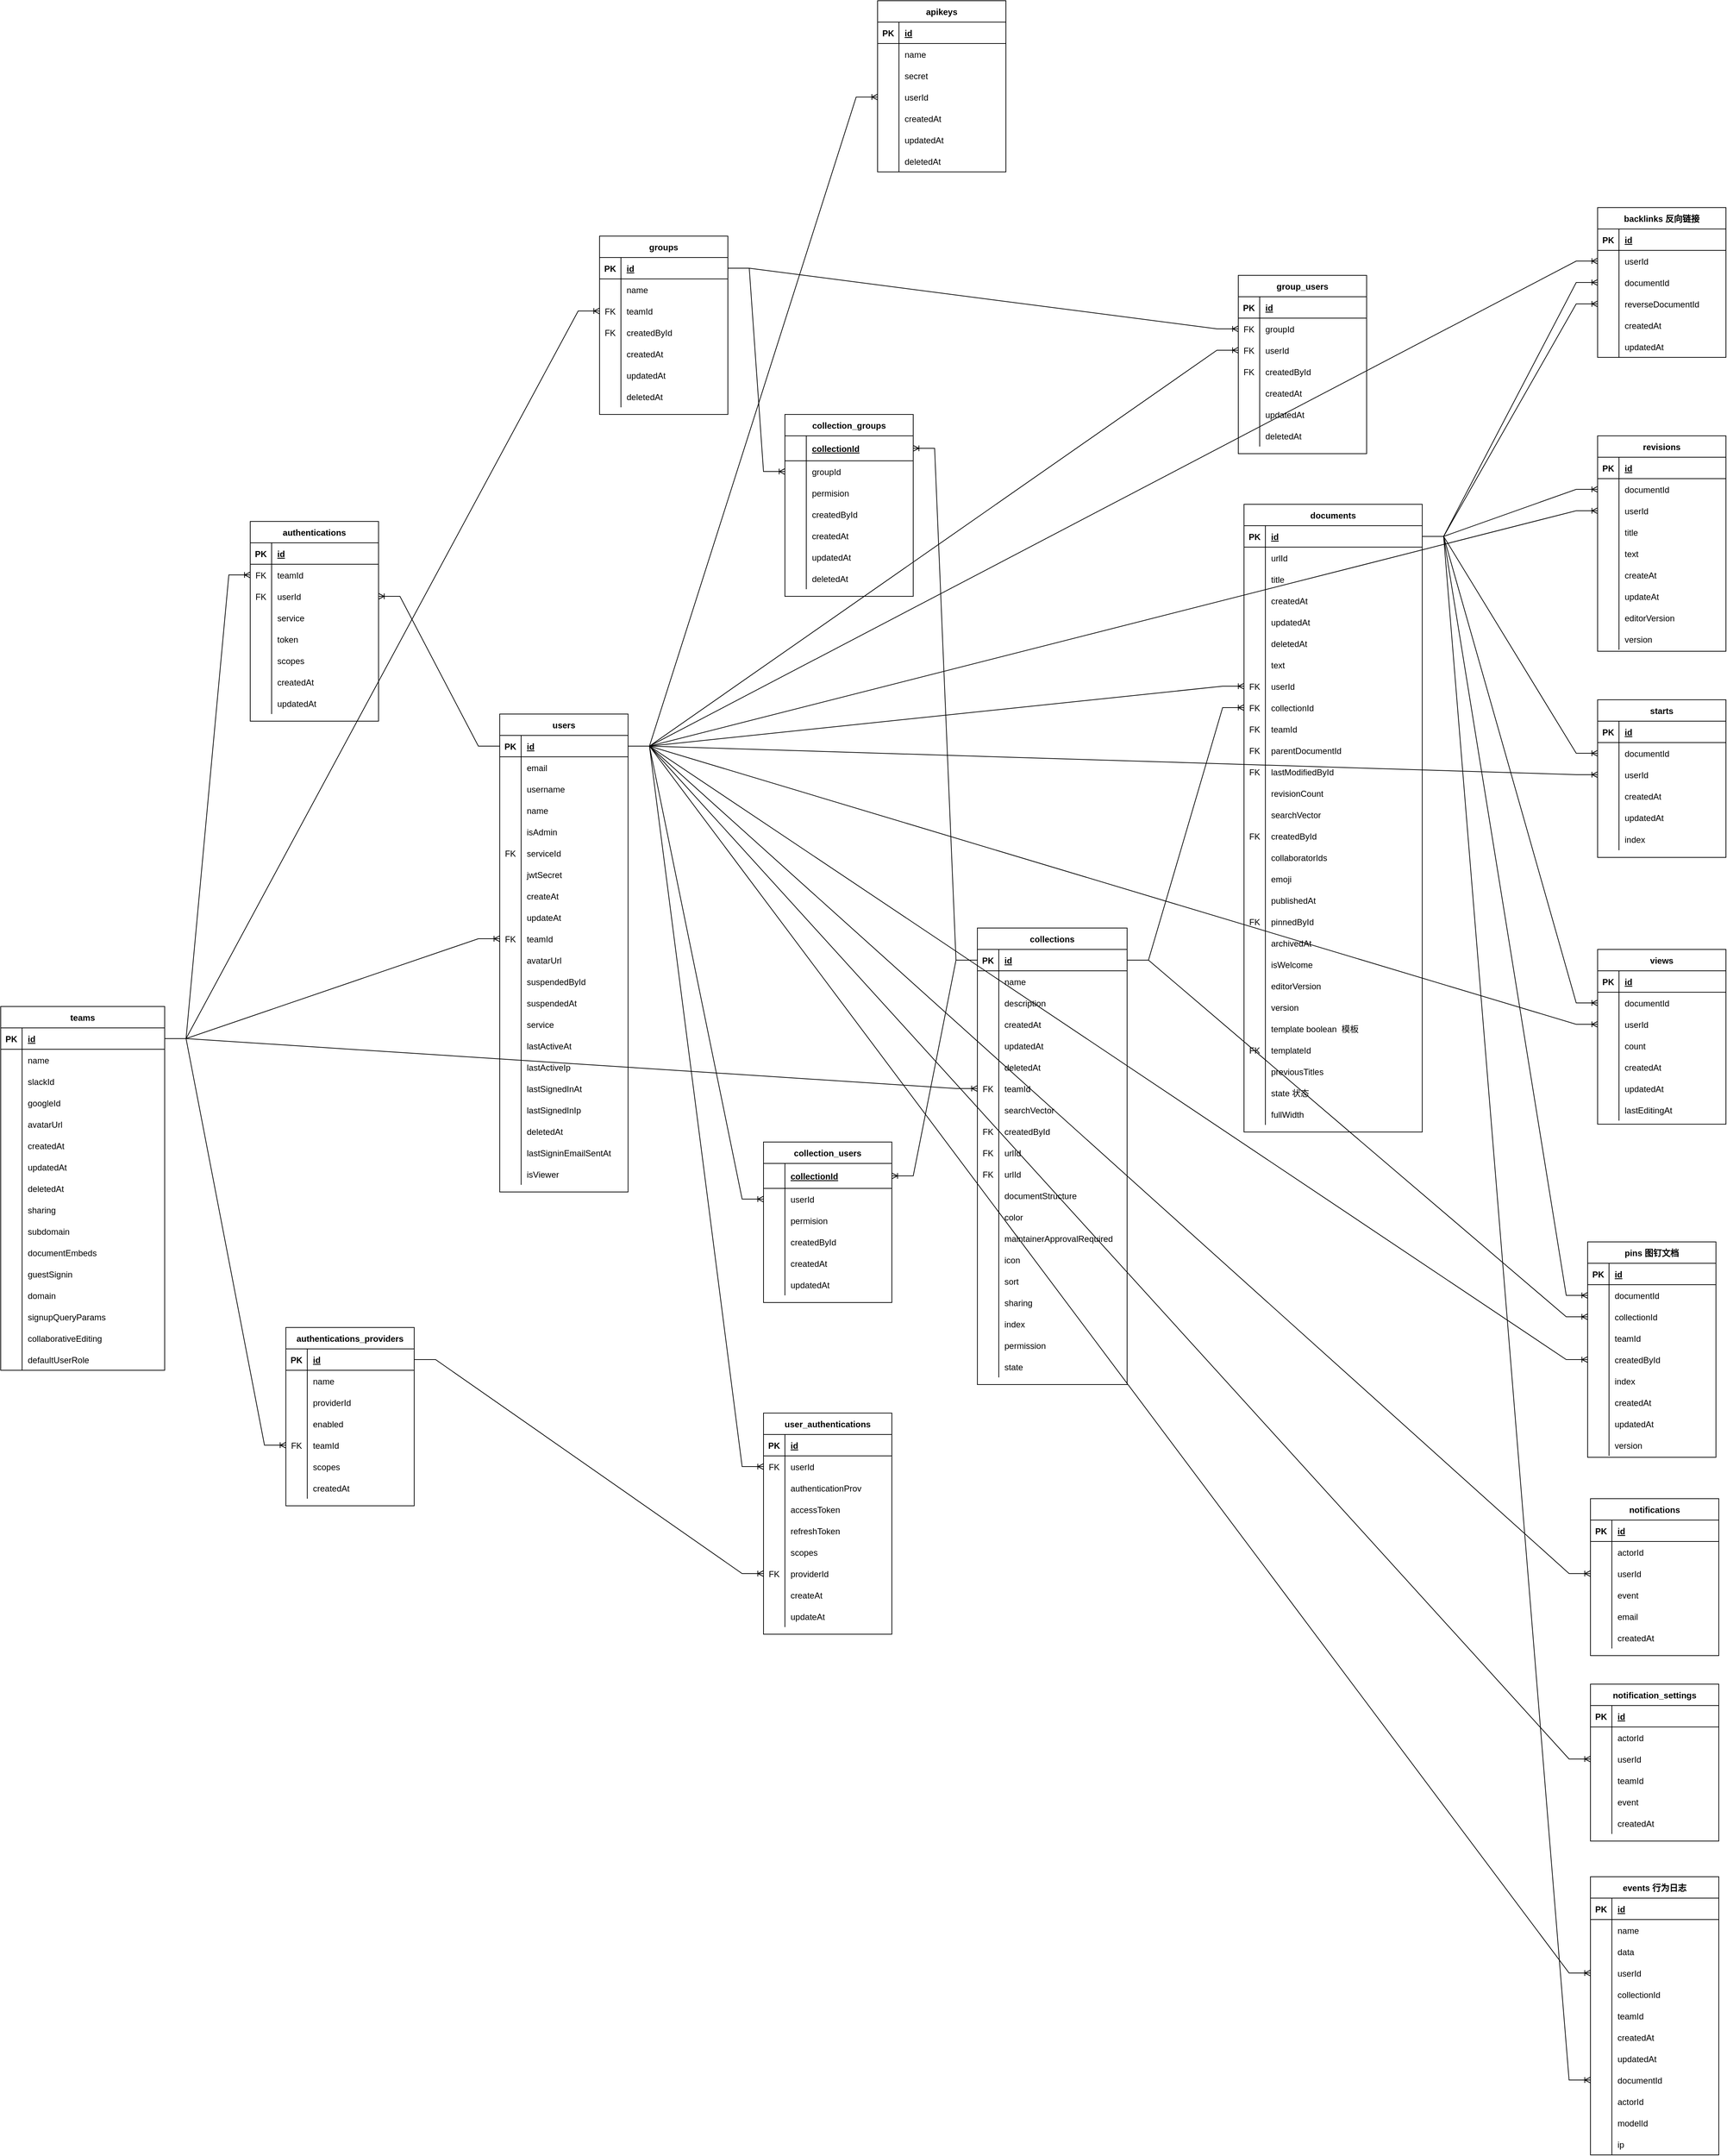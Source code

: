 <mxfile version="17.1.1" type="github">
  <diagram id="H_g-ZEofbYkj3ApHyJ7w" name="第 1 页">
    <mxGraphModel dx="1043" dy="571" grid="1" gridSize="10" guides="1" tooltips="1" connect="1" arrows="1" fold="1" page="1" pageScale="1" pageWidth="4681" pageHeight="3300" math="0" shadow="0">
      <root>
        <mxCell id="0" />
        <mxCell id="1" parent="0" />
        <mxCell id="Ha_uHTIUFNYTwh9b-sHB-1" value="users" style="shape=table;startSize=30;container=1;collapsible=1;childLayout=tableLayout;fixedRows=1;rowLines=0;fontStyle=1;align=center;resizeLast=1;" vertex="1" parent="1">
          <mxGeometry x="820" y="1260" width="180" height="670" as="geometry" />
        </mxCell>
        <mxCell id="Ha_uHTIUFNYTwh9b-sHB-2" value="" style="shape=tableRow;horizontal=0;startSize=0;swimlaneHead=0;swimlaneBody=0;fillColor=none;collapsible=0;dropTarget=0;points=[[0,0.5],[1,0.5]];portConstraint=eastwest;top=0;left=0;right=0;bottom=1;" vertex="1" parent="Ha_uHTIUFNYTwh9b-sHB-1">
          <mxGeometry y="30" width="180" height="30" as="geometry" />
        </mxCell>
        <mxCell id="Ha_uHTIUFNYTwh9b-sHB-3" value="PK" style="shape=partialRectangle;connectable=0;fillColor=none;top=0;left=0;bottom=0;right=0;fontStyle=1;overflow=hidden;" vertex="1" parent="Ha_uHTIUFNYTwh9b-sHB-2">
          <mxGeometry width="30" height="30" as="geometry">
            <mxRectangle width="30" height="30" as="alternateBounds" />
          </mxGeometry>
        </mxCell>
        <mxCell id="Ha_uHTIUFNYTwh9b-sHB-4" value="id" style="shape=partialRectangle;connectable=0;fillColor=none;top=0;left=0;bottom=0;right=0;align=left;spacingLeft=6;fontStyle=5;overflow=hidden;" vertex="1" parent="Ha_uHTIUFNYTwh9b-sHB-2">
          <mxGeometry x="30" width="150" height="30" as="geometry">
            <mxRectangle width="150" height="30" as="alternateBounds" />
          </mxGeometry>
        </mxCell>
        <mxCell id="Ha_uHTIUFNYTwh9b-sHB-5" value="" style="shape=tableRow;horizontal=0;startSize=0;swimlaneHead=0;swimlaneBody=0;fillColor=none;collapsible=0;dropTarget=0;points=[[0,0.5],[1,0.5]];portConstraint=eastwest;top=0;left=0;right=0;bottom=0;" vertex="1" parent="Ha_uHTIUFNYTwh9b-sHB-1">
          <mxGeometry y="60" width="180" height="30" as="geometry" />
        </mxCell>
        <mxCell id="Ha_uHTIUFNYTwh9b-sHB-6" value="" style="shape=partialRectangle;connectable=0;fillColor=none;top=0;left=0;bottom=0;right=0;editable=1;overflow=hidden;" vertex="1" parent="Ha_uHTIUFNYTwh9b-sHB-5">
          <mxGeometry width="30" height="30" as="geometry">
            <mxRectangle width="30" height="30" as="alternateBounds" />
          </mxGeometry>
        </mxCell>
        <mxCell id="Ha_uHTIUFNYTwh9b-sHB-7" value="email" style="shape=partialRectangle;connectable=0;fillColor=none;top=0;left=0;bottom=0;right=0;align=left;spacingLeft=6;overflow=hidden;" vertex="1" parent="Ha_uHTIUFNYTwh9b-sHB-5">
          <mxGeometry x="30" width="150" height="30" as="geometry">
            <mxRectangle width="150" height="30" as="alternateBounds" />
          </mxGeometry>
        </mxCell>
        <mxCell id="Ha_uHTIUFNYTwh9b-sHB-8" value="" style="shape=tableRow;horizontal=0;startSize=0;swimlaneHead=0;swimlaneBody=0;fillColor=none;collapsible=0;dropTarget=0;points=[[0,0.5],[1,0.5]];portConstraint=eastwest;top=0;left=0;right=0;bottom=0;" vertex="1" parent="Ha_uHTIUFNYTwh9b-sHB-1">
          <mxGeometry y="90" width="180" height="30" as="geometry" />
        </mxCell>
        <mxCell id="Ha_uHTIUFNYTwh9b-sHB-9" value="" style="shape=partialRectangle;connectable=0;fillColor=none;top=0;left=0;bottom=0;right=0;editable=1;overflow=hidden;" vertex="1" parent="Ha_uHTIUFNYTwh9b-sHB-8">
          <mxGeometry width="30" height="30" as="geometry">
            <mxRectangle width="30" height="30" as="alternateBounds" />
          </mxGeometry>
        </mxCell>
        <mxCell id="Ha_uHTIUFNYTwh9b-sHB-10" value="username" style="shape=partialRectangle;connectable=0;fillColor=none;top=0;left=0;bottom=0;right=0;align=left;spacingLeft=6;overflow=hidden;" vertex="1" parent="Ha_uHTIUFNYTwh9b-sHB-8">
          <mxGeometry x="30" width="150" height="30" as="geometry">
            <mxRectangle width="150" height="30" as="alternateBounds" />
          </mxGeometry>
        </mxCell>
        <mxCell id="Ha_uHTIUFNYTwh9b-sHB-11" value="" style="shape=tableRow;horizontal=0;startSize=0;swimlaneHead=0;swimlaneBody=0;fillColor=none;collapsible=0;dropTarget=0;points=[[0,0.5],[1,0.5]];portConstraint=eastwest;top=0;left=0;right=0;bottom=0;" vertex="1" parent="Ha_uHTIUFNYTwh9b-sHB-1">
          <mxGeometry y="120" width="180" height="30" as="geometry" />
        </mxCell>
        <mxCell id="Ha_uHTIUFNYTwh9b-sHB-12" value="" style="shape=partialRectangle;connectable=0;fillColor=none;top=0;left=0;bottom=0;right=0;editable=1;overflow=hidden;" vertex="1" parent="Ha_uHTIUFNYTwh9b-sHB-11">
          <mxGeometry width="30" height="30" as="geometry">
            <mxRectangle width="30" height="30" as="alternateBounds" />
          </mxGeometry>
        </mxCell>
        <mxCell id="Ha_uHTIUFNYTwh9b-sHB-13" value="name" style="shape=partialRectangle;connectable=0;fillColor=none;top=0;left=0;bottom=0;right=0;align=left;spacingLeft=6;overflow=hidden;" vertex="1" parent="Ha_uHTIUFNYTwh9b-sHB-11">
          <mxGeometry x="30" width="150" height="30" as="geometry">
            <mxRectangle width="150" height="30" as="alternateBounds" />
          </mxGeometry>
        </mxCell>
        <mxCell id="Ha_uHTIUFNYTwh9b-sHB-14" value="" style="shape=tableRow;horizontal=0;startSize=0;swimlaneHead=0;swimlaneBody=0;fillColor=none;collapsible=0;dropTarget=0;points=[[0,0.5],[1,0.5]];portConstraint=eastwest;top=0;left=0;right=0;bottom=0;" vertex="1" parent="Ha_uHTIUFNYTwh9b-sHB-1">
          <mxGeometry y="150" width="180" height="30" as="geometry" />
        </mxCell>
        <mxCell id="Ha_uHTIUFNYTwh9b-sHB-15" value="" style="shape=partialRectangle;connectable=0;fillColor=none;top=0;left=0;bottom=0;right=0;editable=1;overflow=hidden;" vertex="1" parent="Ha_uHTIUFNYTwh9b-sHB-14">
          <mxGeometry width="30" height="30" as="geometry">
            <mxRectangle width="30" height="30" as="alternateBounds" />
          </mxGeometry>
        </mxCell>
        <mxCell id="Ha_uHTIUFNYTwh9b-sHB-16" value="isAdmin" style="shape=partialRectangle;connectable=0;fillColor=none;top=0;left=0;bottom=0;right=0;align=left;spacingLeft=6;overflow=hidden;" vertex="1" parent="Ha_uHTIUFNYTwh9b-sHB-14">
          <mxGeometry x="30" width="150" height="30" as="geometry">
            <mxRectangle width="150" height="30" as="alternateBounds" />
          </mxGeometry>
        </mxCell>
        <mxCell id="Ha_uHTIUFNYTwh9b-sHB-17" value="" style="shape=tableRow;horizontal=0;startSize=0;swimlaneHead=0;swimlaneBody=0;fillColor=none;collapsible=0;dropTarget=0;points=[[0,0.5],[1,0.5]];portConstraint=eastwest;top=0;left=0;right=0;bottom=0;" vertex="1" parent="Ha_uHTIUFNYTwh9b-sHB-1">
          <mxGeometry y="180" width="180" height="30" as="geometry" />
        </mxCell>
        <mxCell id="Ha_uHTIUFNYTwh9b-sHB-18" value="FK" style="shape=partialRectangle;connectable=0;fillColor=none;top=0;left=0;bottom=0;right=0;editable=1;overflow=hidden;" vertex="1" parent="Ha_uHTIUFNYTwh9b-sHB-17">
          <mxGeometry width="30" height="30" as="geometry">
            <mxRectangle width="30" height="30" as="alternateBounds" />
          </mxGeometry>
        </mxCell>
        <mxCell id="Ha_uHTIUFNYTwh9b-sHB-19" value="serviceId" style="shape=partialRectangle;connectable=0;fillColor=none;top=0;left=0;bottom=0;right=0;align=left;spacingLeft=6;overflow=hidden;" vertex="1" parent="Ha_uHTIUFNYTwh9b-sHB-17">
          <mxGeometry x="30" width="150" height="30" as="geometry">
            <mxRectangle width="150" height="30" as="alternateBounds" />
          </mxGeometry>
        </mxCell>
        <mxCell id="Ha_uHTIUFNYTwh9b-sHB-20" value="" style="shape=tableRow;horizontal=0;startSize=0;swimlaneHead=0;swimlaneBody=0;fillColor=none;collapsible=0;dropTarget=0;points=[[0,0.5],[1,0.5]];portConstraint=eastwest;top=0;left=0;right=0;bottom=0;" vertex="1" parent="Ha_uHTIUFNYTwh9b-sHB-1">
          <mxGeometry y="210" width="180" height="30" as="geometry" />
        </mxCell>
        <mxCell id="Ha_uHTIUFNYTwh9b-sHB-21" value="" style="shape=partialRectangle;connectable=0;fillColor=none;top=0;left=0;bottom=0;right=0;editable=1;overflow=hidden;" vertex="1" parent="Ha_uHTIUFNYTwh9b-sHB-20">
          <mxGeometry width="30" height="30" as="geometry">
            <mxRectangle width="30" height="30" as="alternateBounds" />
          </mxGeometry>
        </mxCell>
        <mxCell id="Ha_uHTIUFNYTwh9b-sHB-22" value="jwtSecret" style="shape=partialRectangle;connectable=0;fillColor=none;top=0;left=0;bottom=0;right=0;align=left;spacingLeft=6;overflow=hidden;" vertex="1" parent="Ha_uHTIUFNYTwh9b-sHB-20">
          <mxGeometry x="30" width="150" height="30" as="geometry">
            <mxRectangle width="150" height="30" as="alternateBounds" />
          </mxGeometry>
        </mxCell>
        <mxCell id="Ha_uHTIUFNYTwh9b-sHB-23" value="" style="shape=tableRow;horizontal=0;startSize=0;swimlaneHead=0;swimlaneBody=0;fillColor=none;collapsible=0;dropTarget=0;points=[[0,0.5],[1,0.5]];portConstraint=eastwest;top=0;left=0;right=0;bottom=0;" vertex="1" parent="Ha_uHTIUFNYTwh9b-sHB-1">
          <mxGeometry y="240" width="180" height="30" as="geometry" />
        </mxCell>
        <mxCell id="Ha_uHTIUFNYTwh9b-sHB-24" value="" style="shape=partialRectangle;connectable=0;fillColor=none;top=0;left=0;bottom=0;right=0;editable=1;overflow=hidden;" vertex="1" parent="Ha_uHTIUFNYTwh9b-sHB-23">
          <mxGeometry width="30" height="30" as="geometry">
            <mxRectangle width="30" height="30" as="alternateBounds" />
          </mxGeometry>
        </mxCell>
        <mxCell id="Ha_uHTIUFNYTwh9b-sHB-25" value="createAt" style="shape=partialRectangle;connectable=0;fillColor=none;top=0;left=0;bottom=0;right=0;align=left;spacingLeft=6;overflow=hidden;" vertex="1" parent="Ha_uHTIUFNYTwh9b-sHB-23">
          <mxGeometry x="30" width="150" height="30" as="geometry">
            <mxRectangle width="150" height="30" as="alternateBounds" />
          </mxGeometry>
        </mxCell>
        <mxCell id="Ha_uHTIUFNYTwh9b-sHB-26" value="" style="shape=tableRow;horizontal=0;startSize=0;swimlaneHead=0;swimlaneBody=0;fillColor=none;collapsible=0;dropTarget=0;points=[[0,0.5],[1,0.5]];portConstraint=eastwest;top=0;left=0;right=0;bottom=0;" vertex="1" parent="Ha_uHTIUFNYTwh9b-sHB-1">
          <mxGeometry y="270" width="180" height="30" as="geometry" />
        </mxCell>
        <mxCell id="Ha_uHTIUFNYTwh9b-sHB-27" value="" style="shape=partialRectangle;connectable=0;fillColor=none;top=0;left=0;bottom=0;right=0;editable=1;overflow=hidden;" vertex="1" parent="Ha_uHTIUFNYTwh9b-sHB-26">
          <mxGeometry width="30" height="30" as="geometry">
            <mxRectangle width="30" height="30" as="alternateBounds" />
          </mxGeometry>
        </mxCell>
        <mxCell id="Ha_uHTIUFNYTwh9b-sHB-28" value="updateAt" style="shape=partialRectangle;connectable=0;fillColor=none;top=0;left=0;bottom=0;right=0;align=left;spacingLeft=6;overflow=hidden;" vertex="1" parent="Ha_uHTIUFNYTwh9b-sHB-26">
          <mxGeometry x="30" width="150" height="30" as="geometry">
            <mxRectangle width="150" height="30" as="alternateBounds" />
          </mxGeometry>
        </mxCell>
        <mxCell id="Ha_uHTIUFNYTwh9b-sHB-29" value="" style="shape=tableRow;horizontal=0;startSize=0;swimlaneHead=0;swimlaneBody=0;fillColor=none;collapsible=0;dropTarget=0;points=[[0,0.5],[1,0.5]];portConstraint=eastwest;top=0;left=0;right=0;bottom=0;" vertex="1" parent="Ha_uHTIUFNYTwh9b-sHB-1">
          <mxGeometry y="300" width="180" height="30" as="geometry" />
        </mxCell>
        <mxCell id="Ha_uHTIUFNYTwh9b-sHB-30" value="FK" style="shape=partialRectangle;connectable=0;fillColor=none;top=0;left=0;bottom=0;right=0;editable=1;overflow=hidden;" vertex="1" parent="Ha_uHTIUFNYTwh9b-sHB-29">
          <mxGeometry width="30" height="30" as="geometry">
            <mxRectangle width="30" height="30" as="alternateBounds" />
          </mxGeometry>
        </mxCell>
        <mxCell id="Ha_uHTIUFNYTwh9b-sHB-31" value="teamId" style="shape=partialRectangle;connectable=0;fillColor=none;top=0;left=0;bottom=0;right=0;align=left;spacingLeft=6;overflow=hidden;" vertex="1" parent="Ha_uHTIUFNYTwh9b-sHB-29">
          <mxGeometry x="30" width="150" height="30" as="geometry">
            <mxRectangle width="150" height="30" as="alternateBounds" />
          </mxGeometry>
        </mxCell>
        <mxCell id="Ha_uHTIUFNYTwh9b-sHB-32" value="" style="shape=tableRow;horizontal=0;startSize=0;swimlaneHead=0;swimlaneBody=0;fillColor=none;collapsible=0;dropTarget=0;points=[[0,0.5],[1,0.5]];portConstraint=eastwest;top=0;left=0;right=0;bottom=0;" vertex="1" parent="Ha_uHTIUFNYTwh9b-sHB-1">
          <mxGeometry y="330" width="180" height="30" as="geometry" />
        </mxCell>
        <mxCell id="Ha_uHTIUFNYTwh9b-sHB-33" value="" style="shape=partialRectangle;connectable=0;fillColor=none;top=0;left=0;bottom=0;right=0;editable=1;overflow=hidden;" vertex="1" parent="Ha_uHTIUFNYTwh9b-sHB-32">
          <mxGeometry width="30" height="30" as="geometry">
            <mxRectangle width="30" height="30" as="alternateBounds" />
          </mxGeometry>
        </mxCell>
        <mxCell id="Ha_uHTIUFNYTwh9b-sHB-34" value="avatarUrl" style="shape=partialRectangle;connectable=0;fillColor=none;top=0;left=0;bottom=0;right=0;align=left;spacingLeft=6;overflow=hidden;" vertex="1" parent="Ha_uHTIUFNYTwh9b-sHB-32">
          <mxGeometry x="30" width="150" height="30" as="geometry">
            <mxRectangle width="150" height="30" as="alternateBounds" />
          </mxGeometry>
        </mxCell>
        <mxCell id="Ha_uHTIUFNYTwh9b-sHB-35" value="" style="shape=tableRow;horizontal=0;startSize=0;swimlaneHead=0;swimlaneBody=0;fillColor=none;collapsible=0;dropTarget=0;points=[[0,0.5],[1,0.5]];portConstraint=eastwest;top=0;left=0;right=0;bottom=0;" vertex="1" parent="Ha_uHTIUFNYTwh9b-sHB-1">
          <mxGeometry y="360" width="180" height="30" as="geometry" />
        </mxCell>
        <mxCell id="Ha_uHTIUFNYTwh9b-sHB-36" value="" style="shape=partialRectangle;connectable=0;fillColor=none;top=0;left=0;bottom=0;right=0;editable=1;overflow=hidden;" vertex="1" parent="Ha_uHTIUFNYTwh9b-sHB-35">
          <mxGeometry width="30" height="30" as="geometry">
            <mxRectangle width="30" height="30" as="alternateBounds" />
          </mxGeometry>
        </mxCell>
        <mxCell id="Ha_uHTIUFNYTwh9b-sHB-37" value="suspendedById" style="shape=partialRectangle;connectable=0;fillColor=none;top=0;left=0;bottom=0;right=0;align=left;spacingLeft=6;overflow=hidden;" vertex="1" parent="Ha_uHTIUFNYTwh9b-sHB-35">
          <mxGeometry x="30" width="150" height="30" as="geometry">
            <mxRectangle width="150" height="30" as="alternateBounds" />
          </mxGeometry>
        </mxCell>
        <mxCell id="Ha_uHTIUFNYTwh9b-sHB-38" value="" style="shape=tableRow;horizontal=0;startSize=0;swimlaneHead=0;swimlaneBody=0;fillColor=none;collapsible=0;dropTarget=0;points=[[0,0.5],[1,0.5]];portConstraint=eastwest;top=0;left=0;right=0;bottom=0;" vertex="1" parent="Ha_uHTIUFNYTwh9b-sHB-1">
          <mxGeometry y="390" width="180" height="30" as="geometry" />
        </mxCell>
        <mxCell id="Ha_uHTIUFNYTwh9b-sHB-39" value="" style="shape=partialRectangle;connectable=0;fillColor=none;top=0;left=0;bottom=0;right=0;editable=1;overflow=hidden;" vertex="1" parent="Ha_uHTIUFNYTwh9b-sHB-38">
          <mxGeometry width="30" height="30" as="geometry">
            <mxRectangle width="30" height="30" as="alternateBounds" />
          </mxGeometry>
        </mxCell>
        <mxCell id="Ha_uHTIUFNYTwh9b-sHB-40" value="suspendedAt" style="shape=partialRectangle;connectable=0;fillColor=none;top=0;left=0;bottom=0;right=0;align=left;spacingLeft=6;overflow=hidden;" vertex="1" parent="Ha_uHTIUFNYTwh9b-sHB-38">
          <mxGeometry x="30" width="150" height="30" as="geometry">
            <mxRectangle width="150" height="30" as="alternateBounds" />
          </mxGeometry>
        </mxCell>
        <mxCell id="Ha_uHTIUFNYTwh9b-sHB-41" value="" style="shape=tableRow;horizontal=0;startSize=0;swimlaneHead=0;swimlaneBody=0;fillColor=none;collapsible=0;dropTarget=0;points=[[0,0.5],[1,0.5]];portConstraint=eastwest;top=0;left=0;right=0;bottom=0;" vertex="1" parent="Ha_uHTIUFNYTwh9b-sHB-1">
          <mxGeometry y="420" width="180" height="30" as="geometry" />
        </mxCell>
        <mxCell id="Ha_uHTIUFNYTwh9b-sHB-42" value="" style="shape=partialRectangle;connectable=0;fillColor=none;top=0;left=0;bottom=0;right=0;editable=1;overflow=hidden;" vertex="1" parent="Ha_uHTIUFNYTwh9b-sHB-41">
          <mxGeometry width="30" height="30" as="geometry">
            <mxRectangle width="30" height="30" as="alternateBounds" />
          </mxGeometry>
        </mxCell>
        <mxCell id="Ha_uHTIUFNYTwh9b-sHB-43" value="service" style="shape=partialRectangle;connectable=0;fillColor=none;top=0;left=0;bottom=0;right=0;align=left;spacingLeft=6;overflow=hidden;" vertex="1" parent="Ha_uHTIUFNYTwh9b-sHB-41">
          <mxGeometry x="30" width="150" height="30" as="geometry">
            <mxRectangle width="150" height="30" as="alternateBounds" />
          </mxGeometry>
        </mxCell>
        <mxCell id="Ha_uHTIUFNYTwh9b-sHB-44" value="" style="shape=tableRow;horizontal=0;startSize=0;swimlaneHead=0;swimlaneBody=0;fillColor=none;collapsible=0;dropTarget=0;points=[[0,0.5],[1,0.5]];portConstraint=eastwest;top=0;left=0;right=0;bottom=0;" vertex="1" parent="Ha_uHTIUFNYTwh9b-sHB-1">
          <mxGeometry y="450" width="180" height="30" as="geometry" />
        </mxCell>
        <mxCell id="Ha_uHTIUFNYTwh9b-sHB-45" value="" style="shape=partialRectangle;connectable=0;fillColor=none;top=0;left=0;bottom=0;right=0;editable=1;overflow=hidden;" vertex="1" parent="Ha_uHTIUFNYTwh9b-sHB-44">
          <mxGeometry width="30" height="30" as="geometry">
            <mxRectangle width="30" height="30" as="alternateBounds" />
          </mxGeometry>
        </mxCell>
        <mxCell id="Ha_uHTIUFNYTwh9b-sHB-46" value="lastActiveAt" style="shape=partialRectangle;connectable=0;fillColor=none;top=0;left=0;bottom=0;right=0;align=left;spacingLeft=6;overflow=hidden;" vertex="1" parent="Ha_uHTIUFNYTwh9b-sHB-44">
          <mxGeometry x="30" width="150" height="30" as="geometry">
            <mxRectangle width="150" height="30" as="alternateBounds" />
          </mxGeometry>
        </mxCell>
        <mxCell id="Ha_uHTIUFNYTwh9b-sHB-47" value="" style="shape=tableRow;horizontal=0;startSize=0;swimlaneHead=0;swimlaneBody=0;fillColor=none;collapsible=0;dropTarget=0;points=[[0,0.5],[1,0.5]];portConstraint=eastwest;top=0;left=0;right=0;bottom=0;" vertex="1" parent="Ha_uHTIUFNYTwh9b-sHB-1">
          <mxGeometry y="480" width="180" height="30" as="geometry" />
        </mxCell>
        <mxCell id="Ha_uHTIUFNYTwh9b-sHB-48" value="" style="shape=partialRectangle;connectable=0;fillColor=none;top=0;left=0;bottom=0;right=0;editable=1;overflow=hidden;" vertex="1" parent="Ha_uHTIUFNYTwh9b-sHB-47">
          <mxGeometry width="30" height="30" as="geometry">
            <mxRectangle width="30" height="30" as="alternateBounds" />
          </mxGeometry>
        </mxCell>
        <mxCell id="Ha_uHTIUFNYTwh9b-sHB-49" value="lastActiveIp" style="shape=partialRectangle;connectable=0;fillColor=none;top=0;left=0;bottom=0;right=0;align=left;spacingLeft=6;overflow=hidden;" vertex="1" parent="Ha_uHTIUFNYTwh9b-sHB-47">
          <mxGeometry x="30" width="150" height="30" as="geometry">
            <mxRectangle width="150" height="30" as="alternateBounds" />
          </mxGeometry>
        </mxCell>
        <mxCell id="Ha_uHTIUFNYTwh9b-sHB-50" value="" style="shape=tableRow;horizontal=0;startSize=0;swimlaneHead=0;swimlaneBody=0;fillColor=none;collapsible=0;dropTarget=0;points=[[0,0.5],[1,0.5]];portConstraint=eastwest;top=0;left=0;right=0;bottom=0;" vertex="1" parent="Ha_uHTIUFNYTwh9b-sHB-1">
          <mxGeometry y="510" width="180" height="30" as="geometry" />
        </mxCell>
        <mxCell id="Ha_uHTIUFNYTwh9b-sHB-51" value="" style="shape=partialRectangle;connectable=0;fillColor=none;top=0;left=0;bottom=0;right=0;editable=1;overflow=hidden;" vertex="1" parent="Ha_uHTIUFNYTwh9b-sHB-50">
          <mxGeometry width="30" height="30" as="geometry">
            <mxRectangle width="30" height="30" as="alternateBounds" />
          </mxGeometry>
        </mxCell>
        <mxCell id="Ha_uHTIUFNYTwh9b-sHB-52" value="lastSignedInAt" style="shape=partialRectangle;connectable=0;fillColor=none;top=0;left=0;bottom=0;right=0;align=left;spacingLeft=6;overflow=hidden;" vertex="1" parent="Ha_uHTIUFNYTwh9b-sHB-50">
          <mxGeometry x="30" width="150" height="30" as="geometry">
            <mxRectangle width="150" height="30" as="alternateBounds" />
          </mxGeometry>
        </mxCell>
        <mxCell id="Ha_uHTIUFNYTwh9b-sHB-53" value="" style="shape=tableRow;horizontal=0;startSize=0;swimlaneHead=0;swimlaneBody=0;fillColor=none;collapsible=0;dropTarget=0;points=[[0,0.5],[1,0.5]];portConstraint=eastwest;top=0;left=0;right=0;bottom=0;" vertex="1" parent="Ha_uHTIUFNYTwh9b-sHB-1">
          <mxGeometry y="540" width="180" height="30" as="geometry" />
        </mxCell>
        <mxCell id="Ha_uHTIUFNYTwh9b-sHB-54" value="" style="shape=partialRectangle;connectable=0;fillColor=none;top=0;left=0;bottom=0;right=0;editable=1;overflow=hidden;" vertex="1" parent="Ha_uHTIUFNYTwh9b-sHB-53">
          <mxGeometry width="30" height="30" as="geometry">
            <mxRectangle width="30" height="30" as="alternateBounds" />
          </mxGeometry>
        </mxCell>
        <mxCell id="Ha_uHTIUFNYTwh9b-sHB-55" value="lastSignedInIp" style="shape=partialRectangle;connectable=0;fillColor=none;top=0;left=0;bottom=0;right=0;align=left;spacingLeft=6;overflow=hidden;" vertex="1" parent="Ha_uHTIUFNYTwh9b-sHB-53">
          <mxGeometry x="30" width="150" height="30" as="geometry">
            <mxRectangle width="150" height="30" as="alternateBounds" />
          </mxGeometry>
        </mxCell>
        <mxCell id="Ha_uHTIUFNYTwh9b-sHB-56" value="" style="shape=tableRow;horizontal=0;startSize=0;swimlaneHead=0;swimlaneBody=0;fillColor=none;collapsible=0;dropTarget=0;points=[[0,0.5],[1,0.5]];portConstraint=eastwest;top=0;left=0;right=0;bottom=0;" vertex="1" parent="Ha_uHTIUFNYTwh9b-sHB-1">
          <mxGeometry y="570" width="180" height="30" as="geometry" />
        </mxCell>
        <mxCell id="Ha_uHTIUFNYTwh9b-sHB-57" value="" style="shape=partialRectangle;connectable=0;fillColor=none;top=0;left=0;bottom=0;right=0;editable=1;overflow=hidden;" vertex="1" parent="Ha_uHTIUFNYTwh9b-sHB-56">
          <mxGeometry width="30" height="30" as="geometry">
            <mxRectangle width="30" height="30" as="alternateBounds" />
          </mxGeometry>
        </mxCell>
        <mxCell id="Ha_uHTIUFNYTwh9b-sHB-58" value="deletedAt" style="shape=partialRectangle;connectable=0;fillColor=none;top=0;left=0;bottom=0;right=0;align=left;spacingLeft=6;overflow=hidden;" vertex="1" parent="Ha_uHTIUFNYTwh9b-sHB-56">
          <mxGeometry x="30" width="150" height="30" as="geometry">
            <mxRectangle width="150" height="30" as="alternateBounds" />
          </mxGeometry>
        </mxCell>
        <mxCell id="Ha_uHTIUFNYTwh9b-sHB-59" value="" style="shape=tableRow;horizontal=0;startSize=0;swimlaneHead=0;swimlaneBody=0;fillColor=none;collapsible=0;dropTarget=0;points=[[0,0.5],[1,0.5]];portConstraint=eastwest;top=0;left=0;right=0;bottom=0;" vertex="1" parent="Ha_uHTIUFNYTwh9b-sHB-1">
          <mxGeometry y="600" width="180" height="30" as="geometry" />
        </mxCell>
        <mxCell id="Ha_uHTIUFNYTwh9b-sHB-60" value="" style="shape=partialRectangle;connectable=0;fillColor=none;top=0;left=0;bottom=0;right=0;editable=1;overflow=hidden;" vertex="1" parent="Ha_uHTIUFNYTwh9b-sHB-59">
          <mxGeometry width="30" height="30" as="geometry">
            <mxRectangle width="30" height="30" as="alternateBounds" />
          </mxGeometry>
        </mxCell>
        <mxCell id="Ha_uHTIUFNYTwh9b-sHB-61" value="lastSigninEmailSentAt" style="shape=partialRectangle;connectable=0;fillColor=none;top=0;left=0;bottom=0;right=0;align=left;spacingLeft=6;overflow=hidden;" vertex="1" parent="Ha_uHTIUFNYTwh9b-sHB-59">
          <mxGeometry x="30" width="150" height="30" as="geometry">
            <mxRectangle width="150" height="30" as="alternateBounds" />
          </mxGeometry>
        </mxCell>
        <mxCell id="Ha_uHTIUFNYTwh9b-sHB-62" value="" style="shape=tableRow;horizontal=0;startSize=0;swimlaneHead=0;swimlaneBody=0;fillColor=none;collapsible=0;dropTarget=0;points=[[0,0.5],[1,0.5]];portConstraint=eastwest;top=0;left=0;right=0;bottom=0;" vertex="1" parent="Ha_uHTIUFNYTwh9b-sHB-1">
          <mxGeometry y="630" width="180" height="30" as="geometry" />
        </mxCell>
        <mxCell id="Ha_uHTIUFNYTwh9b-sHB-63" value="" style="shape=partialRectangle;connectable=0;fillColor=none;top=0;left=0;bottom=0;right=0;editable=1;overflow=hidden;" vertex="1" parent="Ha_uHTIUFNYTwh9b-sHB-62">
          <mxGeometry width="30" height="30" as="geometry">
            <mxRectangle width="30" height="30" as="alternateBounds" />
          </mxGeometry>
        </mxCell>
        <mxCell id="Ha_uHTIUFNYTwh9b-sHB-64" value="isViewer" style="shape=partialRectangle;connectable=0;fillColor=none;top=0;left=0;bottom=0;right=0;align=left;spacingLeft=6;overflow=hidden;" vertex="1" parent="Ha_uHTIUFNYTwh9b-sHB-62">
          <mxGeometry x="30" width="150" height="30" as="geometry">
            <mxRectangle width="150" height="30" as="alternateBounds" />
          </mxGeometry>
        </mxCell>
        <mxCell id="Ha_uHTIUFNYTwh9b-sHB-65" value="user_authentications" style="shape=table;startSize=30;container=1;collapsible=1;childLayout=tableLayout;fixedRows=1;rowLines=0;fontStyle=1;align=center;resizeLast=1;" vertex="1" parent="1">
          <mxGeometry x="1190" y="2240" width="180" height="310" as="geometry">
            <mxRectangle x="1230" y="1360" width="150" height="30" as="alternateBounds" />
          </mxGeometry>
        </mxCell>
        <mxCell id="Ha_uHTIUFNYTwh9b-sHB-66" value="" style="shape=tableRow;horizontal=0;startSize=0;swimlaneHead=0;swimlaneBody=0;fillColor=none;collapsible=0;dropTarget=0;points=[[0,0.5],[1,0.5]];portConstraint=eastwest;top=0;left=0;right=0;bottom=1;" vertex="1" parent="Ha_uHTIUFNYTwh9b-sHB-65">
          <mxGeometry y="30" width="180" height="30" as="geometry" />
        </mxCell>
        <mxCell id="Ha_uHTIUFNYTwh9b-sHB-67" value="PK" style="shape=partialRectangle;connectable=0;fillColor=none;top=0;left=0;bottom=0;right=0;fontStyle=1;overflow=hidden;" vertex="1" parent="Ha_uHTIUFNYTwh9b-sHB-66">
          <mxGeometry width="30" height="30" as="geometry">
            <mxRectangle width="30" height="30" as="alternateBounds" />
          </mxGeometry>
        </mxCell>
        <mxCell id="Ha_uHTIUFNYTwh9b-sHB-68" value="id" style="shape=partialRectangle;connectable=0;fillColor=none;top=0;left=0;bottom=0;right=0;align=left;spacingLeft=6;fontStyle=5;overflow=hidden;" vertex="1" parent="Ha_uHTIUFNYTwh9b-sHB-66">
          <mxGeometry x="30" width="150" height="30" as="geometry">
            <mxRectangle width="150" height="30" as="alternateBounds" />
          </mxGeometry>
        </mxCell>
        <mxCell id="Ha_uHTIUFNYTwh9b-sHB-69" value="" style="shape=tableRow;horizontal=0;startSize=0;swimlaneHead=0;swimlaneBody=0;fillColor=none;collapsible=0;dropTarget=0;points=[[0,0.5],[1,0.5]];portConstraint=eastwest;top=0;left=0;right=0;bottom=0;" vertex="1" parent="Ha_uHTIUFNYTwh9b-sHB-65">
          <mxGeometry y="60" width="180" height="30" as="geometry" />
        </mxCell>
        <mxCell id="Ha_uHTIUFNYTwh9b-sHB-70" value="FK" style="shape=partialRectangle;connectable=0;fillColor=none;top=0;left=0;bottom=0;right=0;editable=1;overflow=hidden;" vertex="1" parent="Ha_uHTIUFNYTwh9b-sHB-69">
          <mxGeometry width="30" height="30" as="geometry">
            <mxRectangle width="30" height="30" as="alternateBounds" />
          </mxGeometry>
        </mxCell>
        <mxCell id="Ha_uHTIUFNYTwh9b-sHB-71" value="userId" style="shape=partialRectangle;connectable=0;fillColor=none;top=0;left=0;bottom=0;right=0;align=left;spacingLeft=6;overflow=hidden;" vertex="1" parent="Ha_uHTIUFNYTwh9b-sHB-69">
          <mxGeometry x="30" width="150" height="30" as="geometry">
            <mxRectangle width="150" height="30" as="alternateBounds" />
          </mxGeometry>
        </mxCell>
        <mxCell id="Ha_uHTIUFNYTwh9b-sHB-72" value="" style="shape=tableRow;horizontal=0;startSize=0;swimlaneHead=0;swimlaneBody=0;fillColor=none;collapsible=0;dropTarget=0;points=[[0,0.5],[1,0.5]];portConstraint=eastwest;top=0;left=0;right=0;bottom=0;" vertex="1" parent="Ha_uHTIUFNYTwh9b-sHB-65">
          <mxGeometry y="90" width="180" height="30" as="geometry" />
        </mxCell>
        <mxCell id="Ha_uHTIUFNYTwh9b-sHB-73" value="" style="shape=partialRectangle;connectable=0;fillColor=none;top=0;left=0;bottom=0;right=0;editable=1;overflow=hidden;" vertex="1" parent="Ha_uHTIUFNYTwh9b-sHB-72">
          <mxGeometry width="30" height="30" as="geometry">
            <mxRectangle width="30" height="30" as="alternateBounds" />
          </mxGeometry>
        </mxCell>
        <mxCell id="Ha_uHTIUFNYTwh9b-sHB-74" value="authenticationProv" style="shape=partialRectangle;connectable=0;fillColor=none;top=0;left=0;bottom=0;right=0;align=left;spacingLeft=6;overflow=hidden;" vertex="1" parent="Ha_uHTIUFNYTwh9b-sHB-72">
          <mxGeometry x="30" width="150" height="30" as="geometry">
            <mxRectangle width="150" height="30" as="alternateBounds" />
          </mxGeometry>
        </mxCell>
        <mxCell id="Ha_uHTIUFNYTwh9b-sHB-75" value="" style="shape=tableRow;horizontal=0;startSize=0;swimlaneHead=0;swimlaneBody=0;fillColor=none;collapsible=0;dropTarget=0;points=[[0,0.5],[1,0.5]];portConstraint=eastwest;top=0;left=0;right=0;bottom=0;" vertex="1" parent="Ha_uHTIUFNYTwh9b-sHB-65">
          <mxGeometry y="120" width="180" height="30" as="geometry" />
        </mxCell>
        <mxCell id="Ha_uHTIUFNYTwh9b-sHB-76" value="" style="shape=partialRectangle;connectable=0;fillColor=none;top=0;left=0;bottom=0;right=0;editable=1;overflow=hidden;" vertex="1" parent="Ha_uHTIUFNYTwh9b-sHB-75">
          <mxGeometry width="30" height="30" as="geometry">
            <mxRectangle width="30" height="30" as="alternateBounds" />
          </mxGeometry>
        </mxCell>
        <mxCell id="Ha_uHTIUFNYTwh9b-sHB-77" value="accessToken" style="shape=partialRectangle;connectable=0;fillColor=none;top=0;left=0;bottom=0;right=0;align=left;spacingLeft=6;overflow=hidden;" vertex="1" parent="Ha_uHTIUFNYTwh9b-sHB-75">
          <mxGeometry x="30" width="150" height="30" as="geometry">
            <mxRectangle width="150" height="30" as="alternateBounds" />
          </mxGeometry>
        </mxCell>
        <mxCell id="Ha_uHTIUFNYTwh9b-sHB-78" value="" style="shape=tableRow;horizontal=0;startSize=0;swimlaneHead=0;swimlaneBody=0;fillColor=none;collapsible=0;dropTarget=0;points=[[0,0.5],[1,0.5]];portConstraint=eastwest;top=0;left=0;right=0;bottom=0;" vertex="1" parent="Ha_uHTIUFNYTwh9b-sHB-65">
          <mxGeometry y="150" width="180" height="30" as="geometry" />
        </mxCell>
        <mxCell id="Ha_uHTIUFNYTwh9b-sHB-79" value="" style="shape=partialRectangle;connectable=0;fillColor=none;top=0;left=0;bottom=0;right=0;editable=1;overflow=hidden;" vertex="1" parent="Ha_uHTIUFNYTwh9b-sHB-78">
          <mxGeometry width="30" height="30" as="geometry">
            <mxRectangle width="30" height="30" as="alternateBounds" />
          </mxGeometry>
        </mxCell>
        <mxCell id="Ha_uHTIUFNYTwh9b-sHB-80" value="refreshToken" style="shape=partialRectangle;connectable=0;fillColor=none;top=0;left=0;bottom=0;right=0;align=left;spacingLeft=6;overflow=hidden;" vertex="1" parent="Ha_uHTIUFNYTwh9b-sHB-78">
          <mxGeometry x="30" width="150" height="30" as="geometry">
            <mxRectangle width="150" height="30" as="alternateBounds" />
          </mxGeometry>
        </mxCell>
        <mxCell id="Ha_uHTIUFNYTwh9b-sHB-81" value="" style="shape=tableRow;horizontal=0;startSize=0;swimlaneHead=0;swimlaneBody=0;fillColor=none;collapsible=0;dropTarget=0;points=[[0,0.5],[1,0.5]];portConstraint=eastwest;top=0;left=0;right=0;bottom=0;" vertex="1" parent="Ha_uHTIUFNYTwh9b-sHB-65">
          <mxGeometry y="180" width="180" height="30" as="geometry" />
        </mxCell>
        <mxCell id="Ha_uHTIUFNYTwh9b-sHB-82" value="" style="shape=partialRectangle;connectable=0;fillColor=none;top=0;left=0;bottom=0;right=0;editable=1;overflow=hidden;" vertex="1" parent="Ha_uHTIUFNYTwh9b-sHB-81">
          <mxGeometry width="30" height="30" as="geometry">
            <mxRectangle width="30" height="30" as="alternateBounds" />
          </mxGeometry>
        </mxCell>
        <mxCell id="Ha_uHTIUFNYTwh9b-sHB-83" value="scopes" style="shape=partialRectangle;connectable=0;fillColor=none;top=0;left=0;bottom=0;right=0;align=left;spacingLeft=6;overflow=hidden;" vertex="1" parent="Ha_uHTIUFNYTwh9b-sHB-81">
          <mxGeometry x="30" width="150" height="30" as="geometry">
            <mxRectangle width="150" height="30" as="alternateBounds" />
          </mxGeometry>
        </mxCell>
        <mxCell id="Ha_uHTIUFNYTwh9b-sHB-84" value="" style="shape=tableRow;horizontal=0;startSize=0;swimlaneHead=0;swimlaneBody=0;fillColor=none;collapsible=0;dropTarget=0;points=[[0,0.5],[1,0.5]];portConstraint=eastwest;top=0;left=0;right=0;bottom=0;" vertex="1" parent="Ha_uHTIUFNYTwh9b-sHB-65">
          <mxGeometry y="210" width="180" height="30" as="geometry" />
        </mxCell>
        <mxCell id="Ha_uHTIUFNYTwh9b-sHB-85" value="FK" style="shape=partialRectangle;connectable=0;fillColor=none;top=0;left=0;bottom=0;right=0;editable=1;overflow=hidden;" vertex="1" parent="Ha_uHTIUFNYTwh9b-sHB-84">
          <mxGeometry width="30" height="30" as="geometry">
            <mxRectangle width="30" height="30" as="alternateBounds" />
          </mxGeometry>
        </mxCell>
        <mxCell id="Ha_uHTIUFNYTwh9b-sHB-86" value="providerId" style="shape=partialRectangle;connectable=0;fillColor=none;top=0;left=0;bottom=0;right=0;align=left;spacingLeft=6;overflow=hidden;" vertex="1" parent="Ha_uHTIUFNYTwh9b-sHB-84">
          <mxGeometry x="30" width="150" height="30" as="geometry">
            <mxRectangle width="150" height="30" as="alternateBounds" />
          </mxGeometry>
        </mxCell>
        <mxCell id="Ha_uHTIUFNYTwh9b-sHB-87" value="" style="shape=tableRow;horizontal=0;startSize=0;swimlaneHead=0;swimlaneBody=0;fillColor=none;collapsible=0;dropTarget=0;points=[[0,0.5],[1,0.5]];portConstraint=eastwest;top=0;left=0;right=0;bottom=0;" vertex="1" parent="Ha_uHTIUFNYTwh9b-sHB-65">
          <mxGeometry y="240" width="180" height="30" as="geometry" />
        </mxCell>
        <mxCell id="Ha_uHTIUFNYTwh9b-sHB-88" value="" style="shape=partialRectangle;connectable=0;fillColor=none;top=0;left=0;bottom=0;right=0;editable=1;overflow=hidden;" vertex="1" parent="Ha_uHTIUFNYTwh9b-sHB-87">
          <mxGeometry width="30" height="30" as="geometry">
            <mxRectangle width="30" height="30" as="alternateBounds" />
          </mxGeometry>
        </mxCell>
        <mxCell id="Ha_uHTIUFNYTwh9b-sHB-89" value="createAt" style="shape=partialRectangle;connectable=0;fillColor=none;top=0;left=0;bottom=0;right=0;align=left;spacingLeft=6;overflow=hidden;" vertex="1" parent="Ha_uHTIUFNYTwh9b-sHB-87">
          <mxGeometry x="30" width="150" height="30" as="geometry">
            <mxRectangle width="150" height="30" as="alternateBounds" />
          </mxGeometry>
        </mxCell>
        <mxCell id="Ha_uHTIUFNYTwh9b-sHB-90" value="" style="shape=tableRow;horizontal=0;startSize=0;swimlaneHead=0;swimlaneBody=0;fillColor=none;collapsible=0;dropTarget=0;points=[[0,0.5],[1,0.5]];portConstraint=eastwest;top=0;left=0;right=0;bottom=0;" vertex="1" parent="Ha_uHTIUFNYTwh9b-sHB-65">
          <mxGeometry y="270" width="180" height="30" as="geometry" />
        </mxCell>
        <mxCell id="Ha_uHTIUFNYTwh9b-sHB-91" value="" style="shape=partialRectangle;connectable=0;fillColor=none;top=0;left=0;bottom=0;right=0;editable=1;overflow=hidden;" vertex="1" parent="Ha_uHTIUFNYTwh9b-sHB-90">
          <mxGeometry width="30" height="30" as="geometry">
            <mxRectangle width="30" height="30" as="alternateBounds" />
          </mxGeometry>
        </mxCell>
        <mxCell id="Ha_uHTIUFNYTwh9b-sHB-92" value="updateAt" style="shape=partialRectangle;connectable=0;fillColor=none;top=0;left=0;bottom=0;right=0;align=left;spacingLeft=6;overflow=hidden;" vertex="1" parent="Ha_uHTIUFNYTwh9b-sHB-90">
          <mxGeometry x="30" width="150" height="30" as="geometry">
            <mxRectangle width="150" height="30" as="alternateBounds" />
          </mxGeometry>
        </mxCell>
        <mxCell id="Ha_uHTIUFNYTwh9b-sHB-93" value="authentications_providers" style="shape=table;startSize=30;container=1;collapsible=1;childLayout=tableLayout;fixedRows=1;rowLines=0;fontStyle=1;align=center;resizeLast=1;" vertex="1" parent="1">
          <mxGeometry x="520" y="2120" width="180" height="250" as="geometry" />
        </mxCell>
        <mxCell id="Ha_uHTIUFNYTwh9b-sHB-94" value="" style="shape=tableRow;horizontal=0;startSize=0;swimlaneHead=0;swimlaneBody=0;fillColor=none;collapsible=0;dropTarget=0;points=[[0,0.5],[1,0.5]];portConstraint=eastwest;top=0;left=0;right=0;bottom=1;" vertex="1" parent="Ha_uHTIUFNYTwh9b-sHB-93">
          <mxGeometry y="30" width="180" height="30" as="geometry" />
        </mxCell>
        <mxCell id="Ha_uHTIUFNYTwh9b-sHB-95" value="PK" style="shape=partialRectangle;connectable=0;fillColor=none;top=0;left=0;bottom=0;right=0;fontStyle=1;overflow=hidden;" vertex="1" parent="Ha_uHTIUFNYTwh9b-sHB-94">
          <mxGeometry width="30" height="30" as="geometry">
            <mxRectangle width="30" height="30" as="alternateBounds" />
          </mxGeometry>
        </mxCell>
        <mxCell id="Ha_uHTIUFNYTwh9b-sHB-96" value="id" style="shape=partialRectangle;connectable=0;fillColor=none;top=0;left=0;bottom=0;right=0;align=left;spacingLeft=6;fontStyle=5;overflow=hidden;" vertex="1" parent="Ha_uHTIUFNYTwh9b-sHB-94">
          <mxGeometry x="30" width="150" height="30" as="geometry">
            <mxRectangle width="150" height="30" as="alternateBounds" />
          </mxGeometry>
        </mxCell>
        <mxCell id="Ha_uHTIUFNYTwh9b-sHB-97" value="" style="shape=tableRow;horizontal=0;startSize=0;swimlaneHead=0;swimlaneBody=0;fillColor=none;collapsible=0;dropTarget=0;points=[[0,0.5],[1,0.5]];portConstraint=eastwest;top=0;left=0;right=0;bottom=0;" vertex="1" parent="Ha_uHTIUFNYTwh9b-sHB-93">
          <mxGeometry y="60" width="180" height="30" as="geometry" />
        </mxCell>
        <mxCell id="Ha_uHTIUFNYTwh9b-sHB-98" value="" style="shape=partialRectangle;connectable=0;fillColor=none;top=0;left=0;bottom=0;right=0;editable=1;overflow=hidden;" vertex="1" parent="Ha_uHTIUFNYTwh9b-sHB-97">
          <mxGeometry width="30" height="30" as="geometry">
            <mxRectangle width="30" height="30" as="alternateBounds" />
          </mxGeometry>
        </mxCell>
        <mxCell id="Ha_uHTIUFNYTwh9b-sHB-99" value="name" style="shape=partialRectangle;connectable=0;fillColor=none;top=0;left=0;bottom=0;right=0;align=left;spacingLeft=6;overflow=hidden;" vertex="1" parent="Ha_uHTIUFNYTwh9b-sHB-97">
          <mxGeometry x="30" width="150" height="30" as="geometry">
            <mxRectangle width="150" height="30" as="alternateBounds" />
          </mxGeometry>
        </mxCell>
        <mxCell id="Ha_uHTIUFNYTwh9b-sHB-100" value="" style="shape=tableRow;horizontal=0;startSize=0;swimlaneHead=0;swimlaneBody=0;fillColor=none;collapsible=0;dropTarget=0;points=[[0,0.5],[1,0.5]];portConstraint=eastwest;top=0;left=0;right=0;bottom=0;" vertex="1" parent="Ha_uHTIUFNYTwh9b-sHB-93">
          <mxGeometry y="90" width="180" height="30" as="geometry" />
        </mxCell>
        <mxCell id="Ha_uHTIUFNYTwh9b-sHB-101" value="" style="shape=partialRectangle;connectable=0;fillColor=none;top=0;left=0;bottom=0;right=0;editable=1;overflow=hidden;" vertex="1" parent="Ha_uHTIUFNYTwh9b-sHB-100">
          <mxGeometry width="30" height="30" as="geometry">
            <mxRectangle width="30" height="30" as="alternateBounds" />
          </mxGeometry>
        </mxCell>
        <mxCell id="Ha_uHTIUFNYTwh9b-sHB-102" value="providerId" style="shape=partialRectangle;connectable=0;fillColor=none;top=0;left=0;bottom=0;right=0;align=left;spacingLeft=6;overflow=hidden;" vertex="1" parent="Ha_uHTIUFNYTwh9b-sHB-100">
          <mxGeometry x="30" width="150" height="30" as="geometry">
            <mxRectangle width="150" height="30" as="alternateBounds" />
          </mxGeometry>
        </mxCell>
        <mxCell id="Ha_uHTIUFNYTwh9b-sHB-103" value="" style="shape=tableRow;horizontal=0;startSize=0;swimlaneHead=0;swimlaneBody=0;fillColor=none;collapsible=0;dropTarget=0;points=[[0,0.5],[1,0.5]];portConstraint=eastwest;top=0;left=0;right=0;bottom=0;" vertex="1" parent="Ha_uHTIUFNYTwh9b-sHB-93">
          <mxGeometry y="120" width="180" height="30" as="geometry" />
        </mxCell>
        <mxCell id="Ha_uHTIUFNYTwh9b-sHB-104" value="" style="shape=partialRectangle;connectable=0;fillColor=none;top=0;left=0;bottom=0;right=0;editable=1;overflow=hidden;" vertex="1" parent="Ha_uHTIUFNYTwh9b-sHB-103">
          <mxGeometry width="30" height="30" as="geometry">
            <mxRectangle width="30" height="30" as="alternateBounds" />
          </mxGeometry>
        </mxCell>
        <mxCell id="Ha_uHTIUFNYTwh9b-sHB-105" value="enabled" style="shape=partialRectangle;connectable=0;fillColor=none;top=0;left=0;bottom=0;right=0;align=left;spacingLeft=6;overflow=hidden;" vertex="1" parent="Ha_uHTIUFNYTwh9b-sHB-103">
          <mxGeometry x="30" width="150" height="30" as="geometry">
            <mxRectangle width="150" height="30" as="alternateBounds" />
          </mxGeometry>
        </mxCell>
        <mxCell id="Ha_uHTIUFNYTwh9b-sHB-106" value="" style="shape=tableRow;horizontal=0;startSize=0;swimlaneHead=0;swimlaneBody=0;fillColor=none;collapsible=0;dropTarget=0;points=[[0,0.5],[1,0.5]];portConstraint=eastwest;top=0;left=0;right=0;bottom=0;" vertex="1" parent="Ha_uHTIUFNYTwh9b-sHB-93">
          <mxGeometry y="150" width="180" height="30" as="geometry" />
        </mxCell>
        <mxCell id="Ha_uHTIUFNYTwh9b-sHB-107" value="FK" style="shape=partialRectangle;connectable=0;fillColor=none;top=0;left=0;bottom=0;right=0;editable=1;overflow=hidden;" vertex="1" parent="Ha_uHTIUFNYTwh9b-sHB-106">
          <mxGeometry width="30" height="30" as="geometry">
            <mxRectangle width="30" height="30" as="alternateBounds" />
          </mxGeometry>
        </mxCell>
        <mxCell id="Ha_uHTIUFNYTwh9b-sHB-108" value="teamId" style="shape=partialRectangle;connectable=0;fillColor=none;top=0;left=0;bottom=0;right=0;align=left;spacingLeft=6;overflow=hidden;" vertex="1" parent="Ha_uHTIUFNYTwh9b-sHB-106">
          <mxGeometry x="30" width="150" height="30" as="geometry">
            <mxRectangle width="150" height="30" as="alternateBounds" />
          </mxGeometry>
        </mxCell>
        <mxCell id="Ha_uHTIUFNYTwh9b-sHB-109" value="" style="shape=tableRow;horizontal=0;startSize=0;swimlaneHead=0;swimlaneBody=0;fillColor=none;collapsible=0;dropTarget=0;points=[[0,0.5],[1,0.5]];portConstraint=eastwest;top=0;left=0;right=0;bottom=0;" vertex="1" parent="Ha_uHTIUFNYTwh9b-sHB-93">
          <mxGeometry y="180" width="180" height="30" as="geometry" />
        </mxCell>
        <mxCell id="Ha_uHTIUFNYTwh9b-sHB-110" value="" style="shape=partialRectangle;connectable=0;fillColor=none;top=0;left=0;bottom=0;right=0;editable=1;overflow=hidden;" vertex="1" parent="Ha_uHTIUFNYTwh9b-sHB-109">
          <mxGeometry width="30" height="30" as="geometry">
            <mxRectangle width="30" height="30" as="alternateBounds" />
          </mxGeometry>
        </mxCell>
        <mxCell id="Ha_uHTIUFNYTwh9b-sHB-111" value="scopes" style="shape=partialRectangle;connectable=0;fillColor=none;top=0;left=0;bottom=0;right=0;align=left;spacingLeft=6;overflow=hidden;" vertex="1" parent="Ha_uHTIUFNYTwh9b-sHB-109">
          <mxGeometry x="30" width="150" height="30" as="geometry">
            <mxRectangle width="150" height="30" as="alternateBounds" />
          </mxGeometry>
        </mxCell>
        <mxCell id="Ha_uHTIUFNYTwh9b-sHB-112" value="" style="shape=tableRow;horizontal=0;startSize=0;swimlaneHead=0;swimlaneBody=0;fillColor=none;collapsible=0;dropTarget=0;points=[[0,0.5],[1,0.5]];portConstraint=eastwest;top=0;left=0;right=0;bottom=0;" vertex="1" parent="Ha_uHTIUFNYTwh9b-sHB-93">
          <mxGeometry y="210" width="180" height="30" as="geometry" />
        </mxCell>
        <mxCell id="Ha_uHTIUFNYTwh9b-sHB-113" value="" style="shape=partialRectangle;connectable=0;fillColor=none;top=0;left=0;bottom=0;right=0;editable=1;overflow=hidden;" vertex="1" parent="Ha_uHTIUFNYTwh9b-sHB-112">
          <mxGeometry width="30" height="30" as="geometry">
            <mxRectangle width="30" height="30" as="alternateBounds" />
          </mxGeometry>
        </mxCell>
        <mxCell id="Ha_uHTIUFNYTwh9b-sHB-114" value="createdAt" style="shape=partialRectangle;connectable=0;fillColor=none;top=0;left=0;bottom=0;right=0;align=left;spacingLeft=6;overflow=hidden;" vertex="1" parent="Ha_uHTIUFNYTwh9b-sHB-112">
          <mxGeometry x="30" width="150" height="30" as="geometry">
            <mxRectangle width="150" height="30" as="alternateBounds" />
          </mxGeometry>
        </mxCell>
        <mxCell id="Ha_uHTIUFNYTwh9b-sHB-115" value="teams" style="shape=table;startSize=30;container=1;collapsible=1;childLayout=tableLayout;fixedRows=1;rowLines=0;fontStyle=1;align=center;resizeLast=1;" vertex="1" parent="1">
          <mxGeometry x="120" y="1670" width="230" height="510" as="geometry" />
        </mxCell>
        <mxCell id="Ha_uHTIUFNYTwh9b-sHB-116" value="" style="shape=tableRow;horizontal=0;startSize=0;swimlaneHead=0;swimlaneBody=0;fillColor=none;collapsible=0;dropTarget=0;points=[[0,0.5],[1,0.5]];portConstraint=eastwest;top=0;left=0;right=0;bottom=1;" vertex="1" parent="Ha_uHTIUFNYTwh9b-sHB-115">
          <mxGeometry y="30" width="230" height="30" as="geometry" />
        </mxCell>
        <mxCell id="Ha_uHTIUFNYTwh9b-sHB-117" value="PK" style="shape=partialRectangle;connectable=0;fillColor=none;top=0;left=0;bottom=0;right=0;fontStyle=1;overflow=hidden;" vertex="1" parent="Ha_uHTIUFNYTwh9b-sHB-116">
          <mxGeometry width="30" height="30" as="geometry">
            <mxRectangle width="30" height="30" as="alternateBounds" />
          </mxGeometry>
        </mxCell>
        <mxCell id="Ha_uHTIUFNYTwh9b-sHB-118" value="id" style="shape=partialRectangle;connectable=0;fillColor=none;top=0;left=0;bottom=0;right=0;align=left;spacingLeft=6;fontStyle=5;overflow=hidden;" vertex="1" parent="Ha_uHTIUFNYTwh9b-sHB-116">
          <mxGeometry x="30" width="200" height="30" as="geometry">
            <mxRectangle width="200" height="30" as="alternateBounds" />
          </mxGeometry>
        </mxCell>
        <mxCell id="Ha_uHTIUFNYTwh9b-sHB-119" value="" style="shape=tableRow;horizontal=0;startSize=0;swimlaneHead=0;swimlaneBody=0;fillColor=none;collapsible=0;dropTarget=0;points=[[0,0.5],[1,0.5]];portConstraint=eastwest;top=0;left=0;right=0;bottom=0;" vertex="1" parent="Ha_uHTIUFNYTwh9b-sHB-115">
          <mxGeometry y="60" width="230" height="30" as="geometry" />
        </mxCell>
        <mxCell id="Ha_uHTIUFNYTwh9b-sHB-120" value="" style="shape=partialRectangle;connectable=0;fillColor=none;top=0;left=0;bottom=0;right=0;editable=1;overflow=hidden;" vertex="1" parent="Ha_uHTIUFNYTwh9b-sHB-119">
          <mxGeometry width="30" height="30" as="geometry">
            <mxRectangle width="30" height="30" as="alternateBounds" />
          </mxGeometry>
        </mxCell>
        <mxCell id="Ha_uHTIUFNYTwh9b-sHB-121" value="name" style="shape=partialRectangle;connectable=0;fillColor=none;top=0;left=0;bottom=0;right=0;align=left;spacingLeft=6;overflow=hidden;" vertex="1" parent="Ha_uHTIUFNYTwh9b-sHB-119">
          <mxGeometry x="30" width="200" height="30" as="geometry">
            <mxRectangle width="200" height="30" as="alternateBounds" />
          </mxGeometry>
        </mxCell>
        <mxCell id="Ha_uHTIUFNYTwh9b-sHB-122" value="" style="shape=tableRow;horizontal=0;startSize=0;swimlaneHead=0;swimlaneBody=0;fillColor=none;collapsible=0;dropTarget=0;points=[[0,0.5],[1,0.5]];portConstraint=eastwest;top=0;left=0;right=0;bottom=0;" vertex="1" parent="Ha_uHTIUFNYTwh9b-sHB-115">
          <mxGeometry y="90" width="230" height="30" as="geometry" />
        </mxCell>
        <mxCell id="Ha_uHTIUFNYTwh9b-sHB-123" value="" style="shape=partialRectangle;connectable=0;fillColor=none;top=0;left=0;bottom=0;right=0;editable=1;overflow=hidden;" vertex="1" parent="Ha_uHTIUFNYTwh9b-sHB-122">
          <mxGeometry width="30" height="30" as="geometry">
            <mxRectangle width="30" height="30" as="alternateBounds" />
          </mxGeometry>
        </mxCell>
        <mxCell id="Ha_uHTIUFNYTwh9b-sHB-124" value="slackId" style="shape=partialRectangle;connectable=0;fillColor=none;top=0;left=0;bottom=0;right=0;align=left;spacingLeft=6;overflow=hidden;" vertex="1" parent="Ha_uHTIUFNYTwh9b-sHB-122">
          <mxGeometry x="30" width="200" height="30" as="geometry">
            <mxRectangle width="200" height="30" as="alternateBounds" />
          </mxGeometry>
        </mxCell>
        <mxCell id="Ha_uHTIUFNYTwh9b-sHB-125" value="" style="shape=tableRow;horizontal=0;startSize=0;swimlaneHead=0;swimlaneBody=0;fillColor=none;collapsible=0;dropTarget=0;points=[[0,0.5],[1,0.5]];portConstraint=eastwest;top=0;left=0;right=0;bottom=0;" vertex="1" parent="Ha_uHTIUFNYTwh9b-sHB-115">
          <mxGeometry y="120" width="230" height="30" as="geometry" />
        </mxCell>
        <mxCell id="Ha_uHTIUFNYTwh9b-sHB-126" value="" style="shape=partialRectangle;connectable=0;fillColor=none;top=0;left=0;bottom=0;right=0;editable=1;overflow=hidden;" vertex="1" parent="Ha_uHTIUFNYTwh9b-sHB-125">
          <mxGeometry width="30" height="30" as="geometry">
            <mxRectangle width="30" height="30" as="alternateBounds" />
          </mxGeometry>
        </mxCell>
        <mxCell id="Ha_uHTIUFNYTwh9b-sHB-127" value="googleId" style="shape=partialRectangle;connectable=0;fillColor=none;top=0;left=0;bottom=0;right=0;align=left;spacingLeft=6;overflow=hidden;" vertex="1" parent="Ha_uHTIUFNYTwh9b-sHB-125">
          <mxGeometry x="30" width="200" height="30" as="geometry">
            <mxRectangle width="200" height="30" as="alternateBounds" />
          </mxGeometry>
        </mxCell>
        <mxCell id="Ha_uHTIUFNYTwh9b-sHB-128" value="" style="shape=tableRow;horizontal=0;startSize=0;swimlaneHead=0;swimlaneBody=0;fillColor=none;collapsible=0;dropTarget=0;points=[[0,0.5],[1,0.5]];portConstraint=eastwest;top=0;left=0;right=0;bottom=0;" vertex="1" parent="Ha_uHTIUFNYTwh9b-sHB-115">
          <mxGeometry y="150" width="230" height="30" as="geometry" />
        </mxCell>
        <mxCell id="Ha_uHTIUFNYTwh9b-sHB-129" value="" style="shape=partialRectangle;connectable=0;fillColor=none;top=0;left=0;bottom=0;right=0;editable=1;overflow=hidden;" vertex="1" parent="Ha_uHTIUFNYTwh9b-sHB-128">
          <mxGeometry width="30" height="30" as="geometry">
            <mxRectangle width="30" height="30" as="alternateBounds" />
          </mxGeometry>
        </mxCell>
        <mxCell id="Ha_uHTIUFNYTwh9b-sHB-130" value="avatarUrl" style="shape=partialRectangle;connectable=0;fillColor=none;top=0;left=0;bottom=0;right=0;align=left;spacingLeft=6;overflow=hidden;" vertex="1" parent="Ha_uHTIUFNYTwh9b-sHB-128">
          <mxGeometry x="30" width="200" height="30" as="geometry">
            <mxRectangle width="200" height="30" as="alternateBounds" />
          </mxGeometry>
        </mxCell>
        <mxCell id="Ha_uHTIUFNYTwh9b-sHB-131" value="" style="shape=tableRow;horizontal=0;startSize=0;swimlaneHead=0;swimlaneBody=0;fillColor=none;collapsible=0;dropTarget=0;points=[[0,0.5],[1,0.5]];portConstraint=eastwest;top=0;left=0;right=0;bottom=0;" vertex="1" parent="Ha_uHTIUFNYTwh9b-sHB-115">
          <mxGeometry y="180" width="230" height="30" as="geometry" />
        </mxCell>
        <mxCell id="Ha_uHTIUFNYTwh9b-sHB-132" value="" style="shape=partialRectangle;connectable=0;fillColor=none;top=0;left=0;bottom=0;right=0;editable=1;overflow=hidden;" vertex="1" parent="Ha_uHTIUFNYTwh9b-sHB-131">
          <mxGeometry width="30" height="30" as="geometry">
            <mxRectangle width="30" height="30" as="alternateBounds" />
          </mxGeometry>
        </mxCell>
        <mxCell id="Ha_uHTIUFNYTwh9b-sHB-133" value="createdAt" style="shape=partialRectangle;connectable=0;fillColor=none;top=0;left=0;bottom=0;right=0;align=left;spacingLeft=6;overflow=hidden;" vertex="1" parent="Ha_uHTIUFNYTwh9b-sHB-131">
          <mxGeometry x="30" width="200" height="30" as="geometry">
            <mxRectangle width="200" height="30" as="alternateBounds" />
          </mxGeometry>
        </mxCell>
        <mxCell id="Ha_uHTIUFNYTwh9b-sHB-134" value="" style="shape=tableRow;horizontal=0;startSize=0;swimlaneHead=0;swimlaneBody=0;fillColor=none;collapsible=0;dropTarget=0;points=[[0,0.5],[1,0.5]];portConstraint=eastwest;top=0;left=0;right=0;bottom=0;" vertex="1" parent="Ha_uHTIUFNYTwh9b-sHB-115">
          <mxGeometry y="210" width="230" height="30" as="geometry" />
        </mxCell>
        <mxCell id="Ha_uHTIUFNYTwh9b-sHB-135" value="" style="shape=partialRectangle;connectable=0;fillColor=none;top=0;left=0;bottom=0;right=0;editable=1;overflow=hidden;" vertex="1" parent="Ha_uHTIUFNYTwh9b-sHB-134">
          <mxGeometry width="30" height="30" as="geometry">
            <mxRectangle width="30" height="30" as="alternateBounds" />
          </mxGeometry>
        </mxCell>
        <mxCell id="Ha_uHTIUFNYTwh9b-sHB-136" value="updatedAt" style="shape=partialRectangle;connectable=0;fillColor=none;top=0;left=0;bottom=0;right=0;align=left;spacingLeft=6;overflow=hidden;" vertex="1" parent="Ha_uHTIUFNYTwh9b-sHB-134">
          <mxGeometry x="30" width="200" height="30" as="geometry">
            <mxRectangle width="200" height="30" as="alternateBounds" />
          </mxGeometry>
        </mxCell>
        <mxCell id="Ha_uHTIUFNYTwh9b-sHB-137" value="" style="shape=tableRow;horizontal=0;startSize=0;swimlaneHead=0;swimlaneBody=0;fillColor=none;collapsible=0;dropTarget=0;points=[[0,0.5],[1,0.5]];portConstraint=eastwest;top=0;left=0;right=0;bottom=0;" vertex="1" parent="Ha_uHTIUFNYTwh9b-sHB-115">
          <mxGeometry y="240" width="230" height="30" as="geometry" />
        </mxCell>
        <mxCell id="Ha_uHTIUFNYTwh9b-sHB-138" value="" style="shape=partialRectangle;connectable=0;fillColor=none;top=0;left=0;bottom=0;right=0;editable=1;overflow=hidden;" vertex="1" parent="Ha_uHTIUFNYTwh9b-sHB-137">
          <mxGeometry width="30" height="30" as="geometry">
            <mxRectangle width="30" height="30" as="alternateBounds" />
          </mxGeometry>
        </mxCell>
        <mxCell id="Ha_uHTIUFNYTwh9b-sHB-139" value="deletedAt" style="shape=partialRectangle;connectable=0;fillColor=none;top=0;left=0;bottom=0;right=0;align=left;spacingLeft=6;overflow=hidden;" vertex="1" parent="Ha_uHTIUFNYTwh9b-sHB-137">
          <mxGeometry x="30" width="200" height="30" as="geometry">
            <mxRectangle width="200" height="30" as="alternateBounds" />
          </mxGeometry>
        </mxCell>
        <mxCell id="Ha_uHTIUFNYTwh9b-sHB-140" value="" style="shape=tableRow;horizontal=0;startSize=0;swimlaneHead=0;swimlaneBody=0;fillColor=none;collapsible=0;dropTarget=0;points=[[0,0.5],[1,0.5]];portConstraint=eastwest;top=0;left=0;right=0;bottom=0;" vertex="1" parent="Ha_uHTIUFNYTwh9b-sHB-115">
          <mxGeometry y="270" width="230" height="30" as="geometry" />
        </mxCell>
        <mxCell id="Ha_uHTIUFNYTwh9b-sHB-141" value="" style="shape=partialRectangle;connectable=0;fillColor=none;top=0;left=0;bottom=0;right=0;editable=1;overflow=hidden;" vertex="1" parent="Ha_uHTIUFNYTwh9b-sHB-140">
          <mxGeometry width="30" height="30" as="geometry">
            <mxRectangle width="30" height="30" as="alternateBounds" />
          </mxGeometry>
        </mxCell>
        <mxCell id="Ha_uHTIUFNYTwh9b-sHB-142" value="sharing" style="shape=partialRectangle;connectable=0;fillColor=none;top=0;left=0;bottom=0;right=0;align=left;spacingLeft=6;overflow=hidden;" vertex="1" parent="Ha_uHTIUFNYTwh9b-sHB-140">
          <mxGeometry x="30" width="200" height="30" as="geometry">
            <mxRectangle width="200" height="30" as="alternateBounds" />
          </mxGeometry>
        </mxCell>
        <mxCell id="Ha_uHTIUFNYTwh9b-sHB-143" value="" style="shape=tableRow;horizontal=0;startSize=0;swimlaneHead=0;swimlaneBody=0;fillColor=none;collapsible=0;dropTarget=0;points=[[0,0.5],[1,0.5]];portConstraint=eastwest;top=0;left=0;right=0;bottom=0;" vertex="1" parent="Ha_uHTIUFNYTwh9b-sHB-115">
          <mxGeometry y="300" width="230" height="30" as="geometry" />
        </mxCell>
        <mxCell id="Ha_uHTIUFNYTwh9b-sHB-144" value="" style="shape=partialRectangle;connectable=0;fillColor=none;top=0;left=0;bottom=0;right=0;editable=1;overflow=hidden;" vertex="1" parent="Ha_uHTIUFNYTwh9b-sHB-143">
          <mxGeometry width="30" height="30" as="geometry">
            <mxRectangle width="30" height="30" as="alternateBounds" />
          </mxGeometry>
        </mxCell>
        <mxCell id="Ha_uHTIUFNYTwh9b-sHB-145" value="subdomain" style="shape=partialRectangle;connectable=0;fillColor=none;top=0;left=0;bottom=0;right=0;align=left;spacingLeft=6;overflow=hidden;" vertex="1" parent="Ha_uHTIUFNYTwh9b-sHB-143">
          <mxGeometry x="30" width="200" height="30" as="geometry">
            <mxRectangle width="200" height="30" as="alternateBounds" />
          </mxGeometry>
        </mxCell>
        <mxCell id="Ha_uHTIUFNYTwh9b-sHB-146" value="" style="shape=tableRow;horizontal=0;startSize=0;swimlaneHead=0;swimlaneBody=0;fillColor=none;collapsible=0;dropTarget=0;points=[[0,0.5],[1,0.5]];portConstraint=eastwest;top=0;left=0;right=0;bottom=0;" vertex="1" parent="Ha_uHTIUFNYTwh9b-sHB-115">
          <mxGeometry y="330" width="230" height="30" as="geometry" />
        </mxCell>
        <mxCell id="Ha_uHTIUFNYTwh9b-sHB-147" value="" style="shape=partialRectangle;connectable=0;fillColor=none;top=0;left=0;bottom=0;right=0;editable=1;overflow=hidden;" vertex="1" parent="Ha_uHTIUFNYTwh9b-sHB-146">
          <mxGeometry width="30" height="30" as="geometry">
            <mxRectangle width="30" height="30" as="alternateBounds" />
          </mxGeometry>
        </mxCell>
        <mxCell id="Ha_uHTIUFNYTwh9b-sHB-148" value="documentEmbeds" style="shape=partialRectangle;connectable=0;fillColor=none;top=0;left=0;bottom=0;right=0;align=left;spacingLeft=6;overflow=hidden;" vertex="1" parent="Ha_uHTIUFNYTwh9b-sHB-146">
          <mxGeometry x="30" width="200" height="30" as="geometry">
            <mxRectangle width="200" height="30" as="alternateBounds" />
          </mxGeometry>
        </mxCell>
        <mxCell id="Ha_uHTIUFNYTwh9b-sHB-149" value="" style="shape=tableRow;horizontal=0;startSize=0;swimlaneHead=0;swimlaneBody=0;fillColor=none;collapsible=0;dropTarget=0;points=[[0,0.5],[1,0.5]];portConstraint=eastwest;top=0;left=0;right=0;bottom=0;" vertex="1" parent="Ha_uHTIUFNYTwh9b-sHB-115">
          <mxGeometry y="360" width="230" height="30" as="geometry" />
        </mxCell>
        <mxCell id="Ha_uHTIUFNYTwh9b-sHB-150" value="" style="shape=partialRectangle;connectable=0;fillColor=none;top=0;left=0;bottom=0;right=0;editable=1;overflow=hidden;" vertex="1" parent="Ha_uHTIUFNYTwh9b-sHB-149">
          <mxGeometry width="30" height="30" as="geometry">
            <mxRectangle width="30" height="30" as="alternateBounds" />
          </mxGeometry>
        </mxCell>
        <mxCell id="Ha_uHTIUFNYTwh9b-sHB-151" value="guestSignin" style="shape=partialRectangle;connectable=0;fillColor=none;top=0;left=0;bottom=0;right=0;align=left;spacingLeft=6;overflow=hidden;" vertex="1" parent="Ha_uHTIUFNYTwh9b-sHB-149">
          <mxGeometry x="30" width="200" height="30" as="geometry">
            <mxRectangle width="200" height="30" as="alternateBounds" />
          </mxGeometry>
        </mxCell>
        <mxCell id="Ha_uHTIUFNYTwh9b-sHB-152" value="" style="shape=tableRow;horizontal=0;startSize=0;swimlaneHead=0;swimlaneBody=0;fillColor=none;collapsible=0;dropTarget=0;points=[[0,0.5],[1,0.5]];portConstraint=eastwest;top=0;left=0;right=0;bottom=0;" vertex="1" parent="Ha_uHTIUFNYTwh9b-sHB-115">
          <mxGeometry y="390" width="230" height="30" as="geometry" />
        </mxCell>
        <mxCell id="Ha_uHTIUFNYTwh9b-sHB-153" value="" style="shape=partialRectangle;connectable=0;fillColor=none;top=0;left=0;bottom=0;right=0;editable=1;overflow=hidden;" vertex="1" parent="Ha_uHTIUFNYTwh9b-sHB-152">
          <mxGeometry width="30" height="30" as="geometry">
            <mxRectangle width="30" height="30" as="alternateBounds" />
          </mxGeometry>
        </mxCell>
        <mxCell id="Ha_uHTIUFNYTwh9b-sHB-154" value="domain" style="shape=partialRectangle;connectable=0;fillColor=none;top=0;left=0;bottom=0;right=0;align=left;spacingLeft=6;overflow=hidden;" vertex="1" parent="Ha_uHTIUFNYTwh9b-sHB-152">
          <mxGeometry x="30" width="200" height="30" as="geometry">
            <mxRectangle width="200" height="30" as="alternateBounds" />
          </mxGeometry>
        </mxCell>
        <mxCell id="Ha_uHTIUFNYTwh9b-sHB-155" value="" style="shape=tableRow;horizontal=0;startSize=0;swimlaneHead=0;swimlaneBody=0;fillColor=none;collapsible=0;dropTarget=0;points=[[0,0.5],[1,0.5]];portConstraint=eastwest;top=0;left=0;right=0;bottom=0;" vertex="1" parent="Ha_uHTIUFNYTwh9b-sHB-115">
          <mxGeometry y="420" width="230" height="30" as="geometry" />
        </mxCell>
        <mxCell id="Ha_uHTIUFNYTwh9b-sHB-156" value="" style="shape=partialRectangle;connectable=0;fillColor=none;top=0;left=0;bottom=0;right=0;editable=1;overflow=hidden;" vertex="1" parent="Ha_uHTIUFNYTwh9b-sHB-155">
          <mxGeometry width="30" height="30" as="geometry">
            <mxRectangle width="30" height="30" as="alternateBounds" />
          </mxGeometry>
        </mxCell>
        <mxCell id="Ha_uHTIUFNYTwh9b-sHB-157" value="signupQueryParams" style="shape=partialRectangle;connectable=0;fillColor=none;top=0;left=0;bottom=0;right=0;align=left;spacingLeft=6;overflow=hidden;" vertex="1" parent="Ha_uHTIUFNYTwh9b-sHB-155">
          <mxGeometry x="30" width="200" height="30" as="geometry">
            <mxRectangle width="200" height="30" as="alternateBounds" />
          </mxGeometry>
        </mxCell>
        <mxCell id="Ha_uHTIUFNYTwh9b-sHB-158" value="" style="shape=tableRow;horizontal=0;startSize=0;swimlaneHead=0;swimlaneBody=0;fillColor=none;collapsible=0;dropTarget=0;points=[[0,0.5],[1,0.5]];portConstraint=eastwest;top=0;left=0;right=0;bottom=0;" vertex="1" parent="Ha_uHTIUFNYTwh9b-sHB-115">
          <mxGeometry y="450" width="230" height="30" as="geometry" />
        </mxCell>
        <mxCell id="Ha_uHTIUFNYTwh9b-sHB-159" value="" style="shape=partialRectangle;connectable=0;fillColor=none;top=0;left=0;bottom=0;right=0;editable=1;overflow=hidden;" vertex="1" parent="Ha_uHTIUFNYTwh9b-sHB-158">
          <mxGeometry width="30" height="30" as="geometry">
            <mxRectangle width="30" height="30" as="alternateBounds" />
          </mxGeometry>
        </mxCell>
        <mxCell id="Ha_uHTIUFNYTwh9b-sHB-160" value="collaborativeEditing" style="shape=partialRectangle;connectable=0;fillColor=none;top=0;left=0;bottom=0;right=0;align=left;spacingLeft=6;overflow=hidden;" vertex="1" parent="Ha_uHTIUFNYTwh9b-sHB-158">
          <mxGeometry x="30" width="200" height="30" as="geometry">
            <mxRectangle width="200" height="30" as="alternateBounds" />
          </mxGeometry>
        </mxCell>
        <mxCell id="Ha_uHTIUFNYTwh9b-sHB-161" value="" style="shape=tableRow;horizontal=0;startSize=0;swimlaneHead=0;swimlaneBody=0;fillColor=none;collapsible=0;dropTarget=0;points=[[0,0.5],[1,0.5]];portConstraint=eastwest;top=0;left=0;right=0;bottom=0;" vertex="1" parent="Ha_uHTIUFNYTwh9b-sHB-115">
          <mxGeometry y="480" width="230" height="30" as="geometry" />
        </mxCell>
        <mxCell id="Ha_uHTIUFNYTwh9b-sHB-162" value="" style="shape=partialRectangle;connectable=0;fillColor=none;top=0;left=0;bottom=0;right=0;editable=1;overflow=hidden;" vertex="1" parent="Ha_uHTIUFNYTwh9b-sHB-161">
          <mxGeometry width="30" height="30" as="geometry">
            <mxRectangle width="30" height="30" as="alternateBounds" />
          </mxGeometry>
        </mxCell>
        <mxCell id="Ha_uHTIUFNYTwh9b-sHB-163" value="defaultUserRole" style="shape=partialRectangle;connectable=0;fillColor=none;top=0;left=0;bottom=0;right=0;align=left;spacingLeft=6;overflow=hidden;" vertex="1" parent="Ha_uHTIUFNYTwh9b-sHB-161">
          <mxGeometry x="30" width="200" height="30" as="geometry">
            <mxRectangle width="200" height="30" as="alternateBounds" />
          </mxGeometry>
        </mxCell>
        <mxCell id="Ha_uHTIUFNYTwh9b-sHB-164" value="" style="edgeStyle=entityRelationEdgeStyle;fontSize=12;html=1;endArrow=ERoneToMany;rounded=0;entryX=0;entryY=0.5;entryDx=0;entryDy=0;" edge="1" parent="1" source="Ha_uHTIUFNYTwh9b-sHB-116" target="Ha_uHTIUFNYTwh9b-sHB-29">
          <mxGeometry width="100" height="100" relative="1" as="geometry">
            <mxPoint x="490" y="220" as="sourcePoint" />
            <mxPoint x="1040" y="110" as="targetPoint" />
          </mxGeometry>
        </mxCell>
        <mxCell id="Ha_uHTIUFNYTwh9b-sHB-165" value="" style="edgeStyle=entityRelationEdgeStyle;fontSize=12;html=1;endArrow=ERoneToMany;rounded=0;exitX=1;exitY=0.5;exitDx=0;exitDy=0;entryX=0;entryY=0.5;entryDx=0;entryDy=0;" edge="1" parent="1" source="Ha_uHTIUFNYTwh9b-sHB-2" target="Ha_uHTIUFNYTwh9b-sHB-69">
          <mxGeometry width="100" height="100" relative="1" as="geometry">
            <mxPoint x="1030" y="820" as="sourcePoint" />
            <mxPoint x="1130" y="750" as="targetPoint" />
          </mxGeometry>
        </mxCell>
        <mxCell id="Ha_uHTIUFNYTwh9b-sHB-166" value="" style="edgeStyle=entityRelationEdgeStyle;fontSize=12;html=1;endArrow=ERoneToMany;rounded=0;" edge="1" parent="1" source="Ha_uHTIUFNYTwh9b-sHB-94" target="Ha_uHTIUFNYTwh9b-sHB-84">
          <mxGeometry width="100" height="100" relative="1" as="geometry">
            <mxPoint x="1260" y="1130" as="sourcePoint" />
            <mxPoint x="1360" y="1030" as="targetPoint" />
          </mxGeometry>
        </mxCell>
        <mxCell id="Ha_uHTIUFNYTwh9b-sHB-167" value="" style="edgeStyle=entityRelationEdgeStyle;fontSize=12;html=1;endArrow=ERoneToMany;rounded=0;exitX=1;exitY=0.5;exitDx=0;exitDy=0;entryX=0;entryY=0.5;entryDx=0;entryDy=0;" edge="1" parent="1" source="Ha_uHTIUFNYTwh9b-sHB-116" target="Ha_uHTIUFNYTwh9b-sHB-106">
          <mxGeometry width="100" height="100" relative="1" as="geometry">
            <mxPoint x="620" y="1270" as="sourcePoint" />
            <mxPoint x="780" y="1420" as="targetPoint" />
          </mxGeometry>
        </mxCell>
        <mxCell id="Ha_uHTIUFNYTwh9b-sHB-168" value="" style="edgeStyle=entityRelationEdgeStyle;fontSize=12;html=1;endArrow=ERoneToMany;rounded=0;exitX=0;exitY=0.5;exitDx=0;exitDy=0;entryX=1;entryY=0.5;entryDx=0;entryDy=0;" edge="1" parent="1" source="Ha_uHTIUFNYTwh9b-sHB-2" target="Ha_uHTIUFNYTwh9b-sHB-373">
          <mxGeometry width="100" height="100" relative="1" as="geometry">
            <mxPoint x="1060" y="720" as="sourcePoint" />
            <mxPoint x="1160" y="620" as="targetPoint" />
          </mxGeometry>
        </mxCell>
        <mxCell id="Ha_uHTIUFNYTwh9b-sHB-169" value="" style="edgeStyle=entityRelationEdgeStyle;fontSize=12;html=1;endArrow=ERoneToMany;rounded=0;exitX=1;exitY=0.5;exitDx=0;exitDy=0;entryX=0;entryY=0.5;entryDx=0;entryDy=0;" edge="1" parent="1" source="Ha_uHTIUFNYTwh9b-sHB-116" target="Ha_uHTIUFNYTwh9b-sHB-370">
          <mxGeometry width="100" height="100" relative="1" as="geometry">
            <mxPoint x="770" y="650" as="sourcePoint" />
            <mxPoint x="870" y="550" as="targetPoint" />
          </mxGeometry>
        </mxCell>
        <mxCell id="Ha_uHTIUFNYTwh9b-sHB-170" value="groups" style="shape=table;startSize=30;container=1;collapsible=1;childLayout=tableLayout;fixedRows=1;rowLines=0;fontStyle=1;align=center;resizeLast=1;" vertex="1" parent="1">
          <mxGeometry x="960" y="590" width="180" height="250" as="geometry" />
        </mxCell>
        <mxCell id="Ha_uHTIUFNYTwh9b-sHB-171" value="" style="shape=tableRow;horizontal=0;startSize=0;swimlaneHead=0;swimlaneBody=0;fillColor=none;collapsible=0;dropTarget=0;points=[[0,0.5],[1,0.5]];portConstraint=eastwest;top=0;left=0;right=0;bottom=1;" vertex="1" parent="Ha_uHTIUFNYTwh9b-sHB-170">
          <mxGeometry y="30" width="180" height="30" as="geometry" />
        </mxCell>
        <mxCell id="Ha_uHTIUFNYTwh9b-sHB-172" value="PK" style="shape=partialRectangle;connectable=0;fillColor=none;top=0;left=0;bottom=0;right=0;fontStyle=1;overflow=hidden;" vertex="1" parent="Ha_uHTIUFNYTwh9b-sHB-171">
          <mxGeometry width="30" height="30" as="geometry">
            <mxRectangle width="30" height="30" as="alternateBounds" />
          </mxGeometry>
        </mxCell>
        <mxCell id="Ha_uHTIUFNYTwh9b-sHB-173" value="id" style="shape=partialRectangle;connectable=0;fillColor=none;top=0;left=0;bottom=0;right=0;align=left;spacingLeft=6;fontStyle=5;overflow=hidden;" vertex="1" parent="Ha_uHTIUFNYTwh9b-sHB-171">
          <mxGeometry x="30" width="150" height="30" as="geometry">
            <mxRectangle width="150" height="30" as="alternateBounds" />
          </mxGeometry>
        </mxCell>
        <mxCell id="Ha_uHTIUFNYTwh9b-sHB-174" value="" style="shape=tableRow;horizontal=0;startSize=0;swimlaneHead=0;swimlaneBody=0;fillColor=none;collapsible=0;dropTarget=0;points=[[0,0.5],[1,0.5]];portConstraint=eastwest;top=0;left=0;right=0;bottom=0;" vertex="1" parent="Ha_uHTIUFNYTwh9b-sHB-170">
          <mxGeometry y="60" width="180" height="30" as="geometry" />
        </mxCell>
        <mxCell id="Ha_uHTIUFNYTwh9b-sHB-175" value="" style="shape=partialRectangle;connectable=0;fillColor=none;top=0;left=0;bottom=0;right=0;editable=1;overflow=hidden;" vertex="1" parent="Ha_uHTIUFNYTwh9b-sHB-174">
          <mxGeometry width="30" height="30" as="geometry">
            <mxRectangle width="30" height="30" as="alternateBounds" />
          </mxGeometry>
        </mxCell>
        <mxCell id="Ha_uHTIUFNYTwh9b-sHB-176" value="name" style="shape=partialRectangle;connectable=0;fillColor=none;top=0;left=0;bottom=0;right=0;align=left;spacingLeft=6;overflow=hidden;" vertex="1" parent="Ha_uHTIUFNYTwh9b-sHB-174">
          <mxGeometry x="30" width="150" height="30" as="geometry">
            <mxRectangle width="150" height="30" as="alternateBounds" />
          </mxGeometry>
        </mxCell>
        <mxCell id="Ha_uHTIUFNYTwh9b-sHB-177" value="" style="shape=tableRow;horizontal=0;startSize=0;swimlaneHead=0;swimlaneBody=0;fillColor=none;collapsible=0;dropTarget=0;points=[[0,0.5],[1,0.5]];portConstraint=eastwest;top=0;left=0;right=0;bottom=0;" vertex="1" parent="Ha_uHTIUFNYTwh9b-sHB-170">
          <mxGeometry y="90" width="180" height="30" as="geometry" />
        </mxCell>
        <mxCell id="Ha_uHTIUFNYTwh9b-sHB-178" value="FK" style="shape=partialRectangle;connectable=0;fillColor=none;top=0;left=0;bottom=0;right=0;editable=1;overflow=hidden;" vertex="1" parent="Ha_uHTIUFNYTwh9b-sHB-177">
          <mxGeometry width="30" height="30" as="geometry">
            <mxRectangle width="30" height="30" as="alternateBounds" />
          </mxGeometry>
        </mxCell>
        <mxCell id="Ha_uHTIUFNYTwh9b-sHB-179" value="teamId" style="shape=partialRectangle;connectable=0;fillColor=none;top=0;left=0;bottom=0;right=0;align=left;spacingLeft=6;overflow=hidden;" vertex="1" parent="Ha_uHTIUFNYTwh9b-sHB-177">
          <mxGeometry x="30" width="150" height="30" as="geometry">
            <mxRectangle width="150" height="30" as="alternateBounds" />
          </mxGeometry>
        </mxCell>
        <mxCell id="Ha_uHTIUFNYTwh9b-sHB-180" value="" style="shape=tableRow;horizontal=0;startSize=0;swimlaneHead=0;swimlaneBody=0;fillColor=none;collapsible=0;dropTarget=0;points=[[0,0.5],[1,0.5]];portConstraint=eastwest;top=0;left=0;right=0;bottom=0;" vertex="1" parent="Ha_uHTIUFNYTwh9b-sHB-170">
          <mxGeometry y="120" width="180" height="30" as="geometry" />
        </mxCell>
        <mxCell id="Ha_uHTIUFNYTwh9b-sHB-181" value="FK" style="shape=partialRectangle;connectable=0;fillColor=none;top=0;left=0;bottom=0;right=0;editable=1;overflow=hidden;" vertex="1" parent="Ha_uHTIUFNYTwh9b-sHB-180">
          <mxGeometry width="30" height="30" as="geometry">
            <mxRectangle width="30" height="30" as="alternateBounds" />
          </mxGeometry>
        </mxCell>
        <mxCell id="Ha_uHTIUFNYTwh9b-sHB-182" value="createdById" style="shape=partialRectangle;connectable=0;fillColor=none;top=0;left=0;bottom=0;right=0;align=left;spacingLeft=6;overflow=hidden;" vertex="1" parent="Ha_uHTIUFNYTwh9b-sHB-180">
          <mxGeometry x="30" width="150" height="30" as="geometry">
            <mxRectangle width="150" height="30" as="alternateBounds" />
          </mxGeometry>
        </mxCell>
        <mxCell id="Ha_uHTIUFNYTwh9b-sHB-183" value="" style="shape=tableRow;horizontal=0;startSize=0;swimlaneHead=0;swimlaneBody=0;fillColor=none;collapsible=0;dropTarget=0;points=[[0,0.5],[1,0.5]];portConstraint=eastwest;top=0;left=0;right=0;bottom=0;" vertex="1" parent="Ha_uHTIUFNYTwh9b-sHB-170">
          <mxGeometry y="150" width="180" height="30" as="geometry" />
        </mxCell>
        <mxCell id="Ha_uHTIUFNYTwh9b-sHB-184" value="" style="shape=partialRectangle;connectable=0;fillColor=none;top=0;left=0;bottom=0;right=0;editable=1;overflow=hidden;" vertex="1" parent="Ha_uHTIUFNYTwh9b-sHB-183">
          <mxGeometry width="30" height="30" as="geometry">
            <mxRectangle width="30" height="30" as="alternateBounds" />
          </mxGeometry>
        </mxCell>
        <mxCell id="Ha_uHTIUFNYTwh9b-sHB-185" value="createdAt" style="shape=partialRectangle;connectable=0;fillColor=none;top=0;left=0;bottom=0;right=0;align=left;spacingLeft=6;overflow=hidden;" vertex="1" parent="Ha_uHTIUFNYTwh9b-sHB-183">
          <mxGeometry x="30" width="150" height="30" as="geometry">
            <mxRectangle width="150" height="30" as="alternateBounds" />
          </mxGeometry>
        </mxCell>
        <mxCell id="Ha_uHTIUFNYTwh9b-sHB-186" value="" style="shape=tableRow;horizontal=0;startSize=0;swimlaneHead=0;swimlaneBody=0;fillColor=none;collapsible=0;dropTarget=0;points=[[0,0.5],[1,0.5]];portConstraint=eastwest;top=0;left=0;right=0;bottom=0;" vertex="1" parent="Ha_uHTIUFNYTwh9b-sHB-170">
          <mxGeometry y="180" width="180" height="30" as="geometry" />
        </mxCell>
        <mxCell id="Ha_uHTIUFNYTwh9b-sHB-187" value="" style="shape=partialRectangle;connectable=0;fillColor=none;top=0;left=0;bottom=0;right=0;editable=1;overflow=hidden;" vertex="1" parent="Ha_uHTIUFNYTwh9b-sHB-186">
          <mxGeometry width="30" height="30" as="geometry">
            <mxRectangle width="30" height="30" as="alternateBounds" />
          </mxGeometry>
        </mxCell>
        <mxCell id="Ha_uHTIUFNYTwh9b-sHB-188" value="updatedAt" style="shape=partialRectangle;connectable=0;fillColor=none;top=0;left=0;bottom=0;right=0;align=left;spacingLeft=6;overflow=hidden;" vertex="1" parent="Ha_uHTIUFNYTwh9b-sHB-186">
          <mxGeometry x="30" width="150" height="30" as="geometry">
            <mxRectangle width="150" height="30" as="alternateBounds" />
          </mxGeometry>
        </mxCell>
        <mxCell id="Ha_uHTIUFNYTwh9b-sHB-189" value="" style="shape=tableRow;horizontal=0;startSize=0;swimlaneHead=0;swimlaneBody=0;fillColor=none;collapsible=0;dropTarget=0;points=[[0,0.5],[1,0.5]];portConstraint=eastwest;top=0;left=0;right=0;bottom=0;" vertex="1" parent="Ha_uHTIUFNYTwh9b-sHB-170">
          <mxGeometry y="210" width="180" height="30" as="geometry" />
        </mxCell>
        <mxCell id="Ha_uHTIUFNYTwh9b-sHB-190" value="" style="shape=partialRectangle;connectable=0;fillColor=none;top=0;left=0;bottom=0;right=0;editable=1;overflow=hidden;" vertex="1" parent="Ha_uHTIUFNYTwh9b-sHB-189">
          <mxGeometry width="30" height="30" as="geometry">
            <mxRectangle width="30" height="30" as="alternateBounds" />
          </mxGeometry>
        </mxCell>
        <mxCell id="Ha_uHTIUFNYTwh9b-sHB-191" value="deletedAt" style="shape=partialRectangle;connectable=0;fillColor=none;top=0;left=0;bottom=0;right=0;align=left;spacingLeft=6;overflow=hidden;" vertex="1" parent="Ha_uHTIUFNYTwh9b-sHB-189">
          <mxGeometry x="30" width="150" height="30" as="geometry">
            <mxRectangle width="150" height="30" as="alternateBounds" />
          </mxGeometry>
        </mxCell>
        <mxCell id="Ha_uHTIUFNYTwh9b-sHB-192" value="" style="edgeStyle=entityRelationEdgeStyle;fontSize=12;html=1;endArrow=ERoneToMany;rounded=0;exitX=1;exitY=0.5;exitDx=0;exitDy=0;entryX=0;entryY=0.5;entryDx=0;entryDy=0;startArrow=none;" edge="1" parent="1" source="Ha_uHTIUFNYTwh9b-sHB-116" target="Ha_uHTIUFNYTwh9b-sHB-177">
          <mxGeometry width="100" height="100" relative="1" as="geometry">
            <mxPoint x="690" y="520" as="sourcePoint" />
            <mxPoint x="790" y="420" as="targetPoint" />
          </mxGeometry>
        </mxCell>
        <mxCell id="Ha_uHTIUFNYTwh9b-sHB-193" value="group_users" style="shape=table;startSize=30;container=1;collapsible=1;childLayout=tableLayout;fixedRows=1;rowLines=0;fontStyle=1;align=center;resizeLast=1;" vertex="1" parent="1">
          <mxGeometry x="1856" y="645" width="180" height="250" as="geometry" />
        </mxCell>
        <mxCell id="Ha_uHTIUFNYTwh9b-sHB-194" value="" style="shape=tableRow;horizontal=0;startSize=0;swimlaneHead=0;swimlaneBody=0;fillColor=none;collapsible=0;dropTarget=0;points=[[0,0.5],[1,0.5]];portConstraint=eastwest;top=0;left=0;right=0;bottom=1;" vertex="1" parent="Ha_uHTIUFNYTwh9b-sHB-193">
          <mxGeometry y="30" width="180" height="30" as="geometry" />
        </mxCell>
        <mxCell id="Ha_uHTIUFNYTwh9b-sHB-195" value="PK" style="shape=partialRectangle;connectable=0;fillColor=none;top=0;left=0;bottom=0;right=0;fontStyle=1;overflow=hidden;" vertex="1" parent="Ha_uHTIUFNYTwh9b-sHB-194">
          <mxGeometry width="30" height="30" as="geometry">
            <mxRectangle width="30" height="30" as="alternateBounds" />
          </mxGeometry>
        </mxCell>
        <mxCell id="Ha_uHTIUFNYTwh9b-sHB-196" value="id" style="shape=partialRectangle;connectable=0;fillColor=none;top=0;left=0;bottom=0;right=0;align=left;spacingLeft=6;fontStyle=5;overflow=hidden;" vertex="1" parent="Ha_uHTIUFNYTwh9b-sHB-194">
          <mxGeometry x="30" width="150" height="30" as="geometry">
            <mxRectangle width="150" height="30" as="alternateBounds" />
          </mxGeometry>
        </mxCell>
        <mxCell id="Ha_uHTIUFNYTwh9b-sHB-197" value="" style="shape=tableRow;horizontal=0;startSize=0;swimlaneHead=0;swimlaneBody=0;fillColor=none;collapsible=0;dropTarget=0;points=[[0,0.5],[1,0.5]];portConstraint=eastwest;top=0;left=0;right=0;bottom=0;" vertex="1" parent="Ha_uHTIUFNYTwh9b-sHB-193">
          <mxGeometry y="60" width="180" height="30" as="geometry" />
        </mxCell>
        <mxCell id="Ha_uHTIUFNYTwh9b-sHB-198" value="FK" style="shape=partialRectangle;connectable=0;fillColor=none;top=0;left=0;bottom=0;right=0;editable=1;overflow=hidden;" vertex="1" parent="Ha_uHTIUFNYTwh9b-sHB-197">
          <mxGeometry width="30" height="30" as="geometry">
            <mxRectangle width="30" height="30" as="alternateBounds" />
          </mxGeometry>
        </mxCell>
        <mxCell id="Ha_uHTIUFNYTwh9b-sHB-199" value="groupId" style="shape=partialRectangle;connectable=0;fillColor=none;top=0;left=0;bottom=0;right=0;align=left;spacingLeft=6;overflow=hidden;" vertex="1" parent="Ha_uHTIUFNYTwh9b-sHB-197">
          <mxGeometry x="30" width="150" height="30" as="geometry">
            <mxRectangle width="150" height="30" as="alternateBounds" />
          </mxGeometry>
        </mxCell>
        <mxCell id="Ha_uHTIUFNYTwh9b-sHB-200" value="" style="shape=tableRow;horizontal=0;startSize=0;swimlaneHead=0;swimlaneBody=0;fillColor=none;collapsible=0;dropTarget=0;points=[[0,0.5],[1,0.5]];portConstraint=eastwest;top=0;left=0;right=0;bottom=0;" vertex="1" parent="Ha_uHTIUFNYTwh9b-sHB-193">
          <mxGeometry y="90" width="180" height="30" as="geometry" />
        </mxCell>
        <mxCell id="Ha_uHTIUFNYTwh9b-sHB-201" value="FK" style="shape=partialRectangle;connectable=0;fillColor=none;top=0;left=0;bottom=0;right=0;editable=1;overflow=hidden;" vertex="1" parent="Ha_uHTIUFNYTwh9b-sHB-200">
          <mxGeometry width="30" height="30" as="geometry">
            <mxRectangle width="30" height="30" as="alternateBounds" />
          </mxGeometry>
        </mxCell>
        <mxCell id="Ha_uHTIUFNYTwh9b-sHB-202" value="userId" style="shape=partialRectangle;connectable=0;fillColor=none;top=0;left=0;bottom=0;right=0;align=left;spacingLeft=6;overflow=hidden;" vertex="1" parent="Ha_uHTIUFNYTwh9b-sHB-200">
          <mxGeometry x="30" width="150" height="30" as="geometry">
            <mxRectangle width="150" height="30" as="alternateBounds" />
          </mxGeometry>
        </mxCell>
        <mxCell id="Ha_uHTIUFNYTwh9b-sHB-203" value="" style="shape=tableRow;horizontal=0;startSize=0;swimlaneHead=0;swimlaneBody=0;fillColor=none;collapsible=0;dropTarget=0;points=[[0,0.5],[1,0.5]];portConstraint=eastwest;top=0;left=0;right=0;bottom=0;" vertex="1" parent="Ha_uHTIUFNYTwh9b-sHB-193">
          <mxGeometry y="120" width="180" height="30" as="geometry" />
        </mxCell>
        <mxCell id="Ha_uHTIUFNYTwh9b-sHB-204" value="FK" style="shape=partialRectangle;connectable=0;fillColor=none;top=0;left=0;bottom=0;right=0;editable=1;overflow=hidden;" vertex="1" parent="Ha_uHTIUFNYTwh9b-sHB-203">
          <mxGeometry width="30" height="30" as="geometry">
            <mxRectangle width="30" height="30" as="alternateBounds" />
          </mxGeometry>
        </mxCell>
        <mxCell id="Ha_uHTIUFNYTwh9b-sHB-205" value="createdById" style="shape=partialRectangle;connectable=0;fillColor=none;top=0;left=0;bottom=0;right=0;align=left;spacingLeft=6;overflow=hidden;" vertex="1" parent="Ha_uHTIUFNYTwh9b-sHB-203">
          <mxGeometry x="30" width="150" height="30" as="geometry">
            <mxRectangle width="150" height="30" as="alternateBounds" />
          </mxGeometry>
        </mxCell>
        <mxCell id="Ha_uHTIUFNYTwh9b-sHB-206" value="" style="shape=tableRow;horizontal=0;startSize=0;swimlaneHead=0;swimlaneBody=0;fillColor=none;collapsible=0;dropTarget=0;points=[[0,0.5],[1,0.5]];portConstraint=eastwest;top=0;left=0;right=0;bottom=0;" vertex="1" parent="Ha_uHTIUFNYTwh9b-sHB-193">
          <mxGeometry y="150" width="180" height="30" as="geometry" />
        </mxCell>
        <mxCell id="Ha_uHTIUFNYTwh9b-sHB-207" value="" style="shape=partialRectangle;connectable=0;fillColor=none;top=0;left=0;bottom=0;right=0;editable=1;overflow=hidden;" vertex="1" parent="Ha_uHTIUFNYTwh9b-sHB-206">
          <mxGeometry width="30" height="30" as="geometry">
            <mxRectangle width="30" height="30" as="alternateBounds" />
          </mxGeometry>
        </mxCell>
        <mxCell id="Ha_uHTIUFNYTwh9b-sHB-208" value="createdAt" style="shape=partialRectangle;connectable=0;fillColor=none;top=0;left=0;bottom=0;right=0;align=left;spacingLeft=6;overflow=hidden;" vertex="1" parent="Ha_uHTIUFNYTwh9b-sHB-206">
          <mxGeometry x="30" width="150" height="30" as="geometry">
            <mxRectangle width="150" height="30" as="alternateBounds" />
          </mxGeometry>
        </mxCell>
        <mxCell id="Ha_uHTIUFNYTwh9b-sHB-209" value="" style="shape=tableRow;horizontal=0;startSize=0;swimlaneHead=0;swimlaneBody=0;fillColor=none;collapsible=0;dropTarget=0;points=[[0,0.5],[1,0.5]];portConstraint=eastwest;top=0;left=0;right=0;bottom=0;" vertex="1" parent="Ha_uHTIUFNYTwh9b-sHB-193">
          <mxGeometry y="180" width="180" height="30" as="geometry" />
        </mxCell>
        <mxCell id="Ha_uHTIUFNYTwh9b-sHB-210" value="" style="shape=partialRectangle;connectable=0;fillColor=none;top=0;left=0;bottom=0;right=0;editable=1;overflow=hidden;" vertex="1" parent="Ha_uHTIUFNYTwh9b-sHB-209">
          <mxGeometry width="30" height="30" as="geometry">
            <mxRectangle width="30" height="30" as="alternateBounds" />
          </mxGeometry>
        </mxCell>
        <mxCell id="Ha_uHTIUFNYTwh9b-sHB-211" value="updatedAt" style="shape=partialRectangle;connectable=0;fillColor=none;top=0;left=0;bottom=0;right=0;align=left;spacingLeft=6;overflow=hidden;" vertex="1" parent="Ha_uHTIUFNYTwh9b-sHB-209">
          <mxGeometry x="30" width="150" height="30" as="geometry">
            <mxRectangle width="150" height="30" as="alternateBounds" />
          </mxGeometry>
        </mxCell>
        <mxCell id="Ha_uHTIUFNYTwh9b-sHB-212" value="" style="shape=tableRow;horizontal=0;startSize=0;swimlaneHead=0;swimlaneBody=0;fillColor=none;collapsible=0;dropTarget=0;points=[[0,0.5],[1,0.5]];portConstraint=eastwest;top=0;left=0;right=0;bottom=0;" vertex="1" parent="Ha_uHTIUFNYTwh9b-sHB-193">
          <mxGeometry y="210" width="180" height="30" as="geometry" />
        </mxCell>
        <mxCell id="Ha_uHTIUFNYTwh9b-sHB-213" value="" style="shape=partialRectangle;connectable=0;fillColor=none;top=0;left=0;bottom=0;right=0;editable=1;overflow=hidden;" vertex="1" parent="Ha_uHTIUFNYTwh9b-sHB-212">
          <mxGeometry width="30" height="30" as="geometry">
            <mxRectangle width="30" height="30" as="alternateBounds" />
          </mxGeometry>
        </mxCell>
        <mxCell id="Ha_uHTIUFNYTwh9b-sHB-214" value="deletedAt" style="shape=partialRectangle;connectable=0;fillColor=none;top=0;left=0;bottom=0;right=0;align=left;spacingLeft=6;overflow=hidden;" vertex="1" parent="Ha_uHTIUFNYTwh9b-sHB-212">
          <mxGeometry x="30" width="150" height="30" as="geometry">
            <mxRectangle width="150" height="30" as="alternateBounds" />
          </mxGeometry>
        </mxCell>
        <mxCell id="Ha_uHTIUFNYTwh9b-sHB-215" value="" style="edgeStyle=entityRelationEdgeStyle;fontSize=12;html=1;endArrow=ERoneToMany;rounded=0;exitX=1;exitY=0.5;exitDx=0;exitDy=0;entryX=0;entryY=0.5;entryDx=0;entryDy=0;" edge="1" parent="1" source="Ha_uHTIUFNYTwh9b-sHB-2" target="Ha_uHTIUFNYTwh9b-sHB-200">
          <mxGeometry width="100" height="100" relative="1" as="geometry">
            <mxPoint x="1250" y="620" as="sourcePoint" />
            <mxPoint x="1350" y="520" as="targetPoint" />
          </mxGeometry>
        </mxCell>
        <mxCell id="Ha_uHTIUFNYTwh9b-sHB-216" value="" style="edgeStyle=entityRelationEdgeStyle;fontSize=12;html=1;endArrow=ERoneToMany;rounded=0;exitX=1;exitY=0.5;exitDx=0;exitDy=0;entryX=0;entryY=0.5;entryDx=0;entryDy=0;" edge="1" parent="1" source="Ha_uHTIUFNYTwh9b-sHB-171" target="Ha_uHTIUFNYTwh9b-sHB-197">
          <mxGeometry width="100" height="100" relative="1" as="geometry">
            <mxPoint x="1380" y="170" as="sourcePoint" />
            <mxPoint x="1480" y="70" as="targetPoint" />
          </mxGeometry>
        </mxCell>
        <mxCell id="Ha_uHTIUFNYTwh9b-sHB-217" value="collections" style="shape=table;startSize=30;container=1;collapsible=1;childLayout=tableLayout;fixedRows=1;rowLines=0;fontStyle=1;align=center;resizeLast=1;" vertex="1" parent="1">
          <mxGeometry x="1490" y="1560" width="210" height="640" as="geometry" />
        </mxCell>
        <mxCell id="Ha_uHTIUFNYTwh9b-sHB-218" value="" style="shape=tableRow;horizontal=0;startSize=0;swimlaneHead=0;swimlaneBody=0;fillColor=none;collapsible=0;dropTarget=0;points=[[0,0.5],[1,0.5]];portConstraint=eastwest;top=0;left=0;right=0;bottom=1;" vertex="1" parent="Ha_uHTIUFNYTwh9b-sHB-217">
          <mxGeometry y="30" width="210" height="30" as="geometry" />
        </mxCell>
        <mxCell id="Ha_uHTIUFNYTwh9b-sHB-219" value="PK" style="shape=partialRectangle;connectable=0;fillColor=none;top=0;left=0;bottom=0;right=0;fontStyle=1;overflow=hidden;" vertex="1" parent="Ha_uHTIUFNYTwh9b-sHB-218">
          <mxGeometry width="30" height="30" as="geometry">
            <mxRectangle width="30" height="30" as="alternateBounds" />
          </mxGeometry>
        </mxCell>
        <mxCell id="Ha_uHTIUFNYTwh9b-sHB-220" value="id" style="shape=partialRectangle;connectable=0;fillColor=none;top=0;left=0;bottom=0;right=0;align=left;spacingLeft=6;fontStyle=5;overflow=hidden;" vertex="1" parent="Ha_uHTIUFNYTwh9b-sHB-218">
          <mxGeometry x="30" width="180" height="30" as="geometry">
            <mxRectangle width="180" height="30" as="alternateBounds" />
          </mxGeometry>
        </mxCell>
        <mxCell id="Ha_uHTIUFNYTwh9b-sHB-221" value="" style="shape=tableRow;horizontal=0;startSize=0;swimlaneHead=0;swimlaneBody=0;fillColor=none;collapsible=0;dropTarget=0;points=[[0,0.5],[1,0.5]];portConstraint=eastwest;top=0;left=0;right=0;bottom=0;" vertex="1" parent="Ha_uHTIUFNYTwh9b-sHB-217">
          <mxGeometry y="60" width="210" height="30" as="geometry" />
        </mxCell>
        <mxCell id="Ha_uHTIUFNYTwh9b-sHB-222" value="" style="shape=partialRectangle;connectable=0;fillColor=none;top=0;left=0;bottom=0;right=0;editable=1;overflow=hidden;" vertex="1" parent="Ha_uHTIUFNYTwh9b-sHB-221">
          <mxGeometry width="30" height="30" as="geometry">
            <mxRectangle width="30" height="30" as="alternateBounds" />
          </mxGeometry>
        </mxCell>
        <mxCell id="Ha_uHTIUFNYTwh9b-sHB-223" value="name" style="shape=partialRectangle;connectable=0;fillColor=none;top=0;left=0;bottom=0;right=0;align=left;spacingLeft=6;overflow=hidden;" vertex="1" parent="Ha_uHTIUFNYTwh9b-sHB-221">
          <mxGeometry x="30" width="180" height="30" as="geometry">
            <mxRectangle width="180" height="30" as="alternateBounds" />
          </mxGeometry>
        </mxCell>
        <mxCell id="Ha_uHTIUFNYTwh9b-sHB-224" value="" style="shape=tableRow;horizontal=0;startSize=0;swimlaneHead=0;swimlaneBody=0;fillColor=none;collapsible=0;dropTarget=0;points=[[0,0.5],[1,0.5]];portConstraint=eastwest;top=0;left=0;right=0;bottom=0;" vertex="1" parent="Ha_uHTIUFNYTwh9b-sHB-217">
          <mxGeometry y="90" width="210" height="30" as="geometry" />
        </mxCell>
        <mxCell id="Ha_uHTIUFNYTwh9b-sHB-225" value="" style="shape=partialRectangle;connectable=0;fillColor=none;top=0;left=0;bottom=0;right=0;editable=1;overflow=hidden;" vertex="1" parent="Ha_uHTIUFNYTwh9b-sHB-224">
          <mxGeometry width="30" height="30" as="geometry">
            <mxRectangle width="30" height="30" as="alternateBounds" />
          </mxGeometry>
        </mxCell>
        <mxCell id="Ha_uHTIUFNYTwh9b-sHB-226" value="description" style="shape=partialRectangle;connectable=0;fillColor=none;top=0;left=0;bottom=0;right=0;align=left;spacingLeft=6;overflow=hidden;" vertex="1" parent="Ha_uHTIUFNYTwh9b-sHB-224">
          <mxGeometry x="30" width="180" height="30" as="geometry">
            <mxRectangle width="180" height="30" as="alternateBounds" />
          </mxGeometry>
        </mxCell>
        <mxCell id="Ha_uHTIUFNYTwh9b-sHB-227" value="" style="shape=tableRow;horizontal=0;startSize=0;swimlaneHead=0;swimlaneBody=0;fillColor=none;collapsible=0;dropTarget=0;points=[[0,0.5],[1,0.5]];portConstraint=eastwest;top=0;left=0;right=0;bottom=0;" vertex="1" parent="Ha_uHTIUFNYTwh9b-sHB-217">
          <mxGeometry y="120" width="210" height="30" as="geometry" />
        </mxCell>
        <mxCell id="Ha_uHTIUFNYTwh9b-sHB-228" value="" style="shape=partialRectangle;connectable=0;fillColor=none;top=0;left=0;bottom=0;right=0;editable=1;overflow=hidden;" vertex="1" parent="Ha_uHTIUFNYTwh9b-sHB-227">
          <mxGeometry width="30" height="30" as="geometry">
            <mxRectangle width="30" height="30" as="alternateBounds" />
          </mxGeometry>
        </mxCell>
        <mxCell id="Ha_uHTIUFNYTwh9b-sHB-229" value="createdAt" style="shape=partialRectangle;connectable=0;fillColor=none;top=0;left=0;bottom=0;right=0;align=left;spacingLeft=6;overflow=hidden;" vertex="1" parent="Ha_uHTIUFNYTwh9b-sHB-227">
          <mxGeometry x="30" width="180" height="30" as="geometry">
            <mxRectangle width="180" height="30" as="alternateBounds" />
          </mxGeometry>
        </mxCell>
        <mxCell id="Ha_uHTIUFNYTwh9b-sHB-230" value="" style="shape=tableRow;horizontal=0;startSize=0;swimlaneHead=0;swimlaneBody=0;fillColor=none;collapsible=0;dropTarget=0;points=[[0,0.5],[1,0.5]];portConstraint=eastwest;top=0;left=0;right=0;bottom=0;" vertex="1" parent="Ha_uHTIUFNYTwh9b-sHB-217">
          <mxGeometry y="150" width="210" height="30" as="geometry" />
        </mxCell>
        <mxCell id="Ha_uHTIUFNYTwh9b-sHB-231" value="" style="shape=partialRectangle;connectable=0;fillColor=none;top=0;left=0;bottom=0;right=0;editable=1;overflow=hidden;" vertex="1" parent="Ha_uHTIUFNYTwh9b-sHB-230">
          <mxGeometry width="30" height="30" as="geometry">
            <mxRectangle width="30" height="30" as="alternateBounds" />
          </mxGeometry>
        </mxCell>
        <mxCell id="Ha_uHTIUFNYTwh9b-sHB-232" value="updatedAt" style="shape=partialRectangle;connectable=0;fillColor=none;top=0;left=0;bottom=0;right=0;align=left;spacingLeft=6;overflow=hidden;" vertex="1" parent="Ha_uHTIUFNYTwh9b-sHB-230">
          <mxGeometry x="30" width="180" height="30" as="geometry">
            <mxRectangle width="180" height="30" as="alternateBounds" />
          </mxGeometry>
        </mxCell>
        <mxCell id="Ha_uHTIUFNYTwh9b-sHB-233" value="" style="shape=tableRow;horizontal=0;startSize=0;swimlaneHead=0;swimlaneBody=0;fillColor=none;collapsible=0;dropTarget=0;points=[[0,0.5],[1,0.5]];portConstraint=eastwest;top=0;left=0;right=0;bottom=0;" vertex="1" parent="Ha_uHTIUFNYTwh9b-sHB-217">
          <mxGeometry y="180" width="210" height="30" as="geometry" />
        </mxCell>
        <mxCell id="Ha_uHTIUFNYTwh9b-sHB-234" value="" style="shape=partialRectangle;connectable=0;fillColor=none;top=0;left=0;bottom=0;right=0;editable=1;overflow=hidden;" vertex="1" parent="Ha_uHTIUFNYTwh9b-sHB-233">
          <mxGeometry width="30" height="30" as="geometry">
            <mxRectangle width="30" height="30" as="alternateBounds" />
          </mxGeometry>
        </mxCell>
        <mxCell id="Ha_uHTIUFNYTwh9b-sHB-235" value="deletedAt" style="shape=partialRectangle;connectable=0;fillColor=none;top=0;left=0;bottom=0;right=0;align=left;spacingLeft=6;overflow=hidden;" vertex="1" parent="Ha_uHTIUFNYTwh9b-sHB-233">
          <mxGeometry x="30" width="180" height="30" as="geometry">
            <mxRectangle width="180" height="30" as="alternateBounds" />
          </mxGeometry>
        </mxCell>
        <mxCell id="Ha_uHTIUFNYTwh9b-sHB-236" value="" style="shape=tableRow;horizontal=0;startSize=0;swimlaneHead=0;swimlaneBody=0;fillColor=none;collapsible=0;dropTarget=0;points=[[0,0.5],[1,0.5]];portConstraint=eastwest;top=0;left=0;right=0;bottom=0;" vertex="1" parent="Ha_uHTIUFNYTwh9b-sHB-217">
          <mxGeometry y="210" width="210" height="30" as="geometry" />
        </mxCell>
        <mxCell id="Ha_uHTIUFNYTwh9b-sHB-237" value="FK" style="shape=partialRectangle;connectable=0;fillColor=none;top=0;left=0;bottom=0;right=0;editable=1;overflow=hidden;" vertex="1" parent="Ha_uHTIUFNYTwh9b-sHB-236">
          <mxGeometry width="30" height="30" as="geometry">
            <mxRectangle width="30" height="30" as="alternateBounds" />
          </mxGeometry>
        </mxCell>
        <mxCell id="Ha_uHTIUFNYTwh9b-sHB-238" value="teamId" style="shape=partialRectangle;connectable=0;fillColor=none;top=0;left=0;bottom=0;right=0;align=left;spacingLeft=6;overflow=hidden;" vertex="1" parent="Ha_uHTIUFNYTwh9b-sHB-236">
          <mxGeometry x="30" width="180" height="30" as="geometry">
            <mxRectangle width="180" height="30" as="alternateBounds" />
          </mxGeometry>
        </mxCell>
        <mxCell id="Ha_uHTIUFNYTwh9b-sHB-239" value="" style="shape=tableRow;horizontal=0;startSize=0;swimlaneHead=0;swimlaneBody=0;fillColor=none;collapsible=0;dropTarget=0;points=[[0,0.5],[1,0.5]];portConstraint=eastwest;top=0;left=0;right=0;bottom=0;" vertex="1" parent="Ha_uHTIUFNYTwh9b-sHB-217">
          <mxGeometry y="240" width="210" height="30" as="geometry" />
        </mxCell>
        <mxCell id="Ha_uHTIUFNYTwh9b-sHB-240" value="" style="shape=partialRectangle;connectable=0;fillColor=none;top=0;left=0;bottom=0;right=0;editable=1;overflow=hidden;" vertex="1" parent="Ha_uHTIUFNYTwh9b-sHB-239">
          <mxGeometry width="30" height="30" as="geometry">
            <mxRectangle width="30" height="30" as="alternateBounds" />
          </mxGeometry>
        </mxCell>
        <mxCell id="Ha_uHTIUFNYTwh9b-sHB-241" value="searchVector" style="shape=partialRectangle;connectable=0;fillColor=none;top=0;left=0;bottom=0;right=0;align=left;spacingLeft=6;overflow=hidden;" vertex="1" parent="Ha_uHTIUFNYTwh9b-sHB-239">
          <mxGeometry x="30" width="180" height="30" as="geometry">
            <mxRectangle width="180" height="30" as="alternateBounds" />
          </mxGeometry>
        </mxCell>
        <mxCell id="Ha_uHTIUFNYTwh9b-sHB-242" value="" style="shape=tableRow;horizontal=0;startSize=0;swimlaneHead=0;swimlaneBody=0;fillColor=none;collapsible=0;dropTarget=0;points=[[0,0.5],[1,0.5]];portConstraint=eastwest;top=0;left=0;right=0;bottom=0;" vertex="1" parent="Ha_uHTIUFNYTwh9b-sHB-217">
          <mxGeometry y="270" width="210" height="30" as="geometry" />
        </mxCell>
        <mxCell id="Ha_uHTIUFNYTwh9b-sHB-243" value="FK" style="shape=partialRectangle;connectable=0;fillColor=none;top=0;left=0;bottom=0;right=0;editable=1;overflow=hidden;" vertex="1" parent="Ha_uHTIUFNYTwh9b-sHB-242">
          <mxGeometry width="30" height="30" as="geometry">
            <mxRectangle width="30" height="30" as="alternateBounds" />
          </mxGeometry>
        </mxCell>
        <mxCell id="Ha_uHTIUFNYTwh9b-sHB-244" value="createdById" style="shape=partialRectangle;connectable=0;fillColor=none;top=0;left=0;bottom=0;right=0;align=left;spacingLeft=6;overflow=hidden;" vertex="1" parent="Ha_uHTIUFNYTwh9b-sHB-242">
          <mxGeometry x="30" width="180" height="30" as="geometry">
            <mxRectangle width="180" height="30" as="alternateBounds" />
          </mxGeometry>
        </mxCell>
        <mxCell id="Ha_uHTIUFNYTwh9b-sHB-245" value="" style="shape=tableRow;horizontal=0;startSize=0;swimlaneHead=0;swimlaneBody=0;fillColor=none;collapsible=0;dropTarget=0;points=[[0,0.5],[1,0.5]];portConstraint=eastwest;top=0;left=0;right=0;bottom=0;" vertex="1" parent="Ha_uHTIUFNYTwh9b-sHB-217">
          <mxGeometry y="300" width="210" height="30" as="geometry" />
        </mxCell>
        <mxCell id="Ha_uHTIUFNYTwh9b-sHB-246" value="FK" style="shape=partialRectangle;connectable=0;fillColor=none;top=0;left=0;bottom=0;right=0;editable=1;overflow=hidden;" vertex="1" parent="Ha_uHTIUFNYTwh9b-sHB-245">
          <mxGeometry width="30" height="30" as="geometry">
            <mxRectangle width="30" height="30" as="alternateBounds" />
          </mxGeometry>
        </mxCell>
        <mxCell id="Ha_uHTIUFNYTwh9b-sHB-247" value="urlId" style="shape=partialRectangle;connectable=0;fillColor=none;top=0;left=0;bottom=0;right=0;align=left;spacingLeft=6;overflow=hidden;" vertex="1" parent="Ha_uHTIUFNYTwh9b-sHB-245">
          <mxGeometry x="30" width="180" height="30" as="geometry">
            <mxRectangle width="180" height="30" as="alternateBounds" />
          </mxGeometry>
        </mxCell>
        <mxCell id="Ha_uHTIUFNYTwh9b-sHB-248" value="" style="shape=tableRow;horizontal=0;startSize=0;swimlaneHead=0;swimlaneBody=0;fillColor=none;collapsible=0;dropTarget=0;points=[[0,0.5],[1,0.5]];portConstraint=eastwest;top=0;left=0;right=0;bottom=0;" vertex="1" parent="Ha_uHTIUFNYTwh9b-sHB-217">
          <mxGeometry y="330" width="210" height="30" as="geometry" />
        </mxCell>
        <mxCell id="Ha_uHTIUFNYTwh9b-sHB-249" value="FK" style="shape=partialRectangle;connectable=0;fillColor=none;top=0;left=0;bottom=0;right=0;editable=1;overflow=hidden;" vertex="1" parent="Ha_uHTIUFNYTwh9b-sHB-248">
          <mxGeometry width="30" height="30" as="geometry">
            <mxRectangle width="30" height="30" as="alternateBounds" />
          </mxGeometry>
        </mxCell>
        <mxCell id="Ha_uHTIUFNYTwh9b-sHB-250" value="urlId" style="shape=partialRectangle;connectable=0;fillColor=none;top=0;left=0;bottom=0;right=0;align=left;spacingLeft=6;overflow=hidden;" vertex="1" parent="Ha_uHTIUFNYTwh9b-sHB-248">
          <mxGeometry x="30" width="180" height="30" as="geometry">
            <mxRectangle width="180" height="30" as="alternateBounds" />
          </mxGeometry>
        </mxCell>
        <mxCell id="Ha_uHTIUFNYTwh9b-sHB-251" value="" style="shape=tableRow;horizontal=0;startSize=0;swimlaneHead=0;swimlaneBody=0;fillColor=none;collapsible=0;dropTarget=0;points=[[0,0.5],[1,0.5]];portConstraint=eastwest;top=0;left=0;right=0;bottom=0;" vertex="1" parent="Ha_uHTIUFNYTwh9b-sHB-217">
          <mxGeometry y="360" width="210" height="30" as="geometry" />
        </mxCell>
        <mxCell id="Ha_uHTIUFNYTwh9b-sHB-252" value="" style="shape=partialRectangle;connectable=0;fillColor=none;top=0;left=0;bottom=0;right=0;editable=1;overflow=hidden;" vertex="1" parent="Ha_uHTIUFNYTwh9b-sHB-251">
          <mxGeometry width="30" height="30" as="geometry">
            <mxRectangle width="30" height="30" as="alternateBounds" />
          </mxGeometry>
        </mxCell>
        <mxCell id="Ha_uHTIUFNYTwh9b-sHB-253" value="documentStructure" style="shape=partialRectangle;connectable=0;fillColor=none;top=0;left=0;bottom=0;right=0;align=left;spacingLeft=6;overflow=hidden;" vertex="1" parent="Ha_uHTIUFNYTwh9b-sHB-251">
          <mxGeometry x="30" width="180" height="30" as="geometry">
            <mxRectangle width="180" height="30" as="alternateBounds" />
          </mxGeometry>
        </mxCell>
        <mxCell id="Ha_uHTIUFNYTwh9b-sHB-254" value="" style="shape=tableRow;horizontal=0;startSize=0;swimlaneHead=0;swimlaneBody=0;fillColor=none;collapsible=0;dropTarget=0;points=[[0,0.5],[1,0.5]];portConstraint=eastwest;top=0;left=0;right=0;bottom=0;" vertex="1" parent="Ha_uHTIUFNYTwh9b-sHB-217">
          <mxGeometry y="390" width="210" height="30" as="geometry" />
        </mxCell>
        <mxCell id="Ha_uHTIUFNYTwh9b-sHB-255" value="" style="shape=partialRectangle;connectable=0;fillColor=none;top=0;left=0;bottom=0;right=0;editable=1;overflow=hidden;" vertex="1" parent="Ha_uHTIUFNYTwh9b-sHB-254">
          <mxGeometry width="30" height="30" as="geometry">
            <mxRectangle width="30" height="30" as="alternateBounds" />
          </mxGeometry>
        </mxCell>
        <mxCell id="Ha_uHTIUFNYTwh9b-sHB-256" value="color" style="shape=partialRectangle;connectable=0;fillColor=none;top=0;left=0;bottom=0;right=0;align=left;spacingLeft=6;overflow=hidden;" vertex="1" parent="Ha_uHTIUFNYTwh9b-sHB-254">
          <mxGeometry x="30" width="180" height="30" as="geometry">
            <mxRectangle width="180" height="30" as="alternateBounds" />
          </mxGeometry>
        </mxCell>
        <mxCell id="Ha_uHTIUFNYTwh9b-sHB-257" value="" style="shape=tableRow;horizontal=0;startSize=0;swimlaneHead=0;swimlaneBody=0;fillColor=none;collapsible=0;dropTarget=0;points=[[0,0.5],[1,0.5]];portConstraint=eastwest;top=0;left=0;right=0;bottom=0;" vertex="1" parent="Ha_uHTIUFNYTwh9b-sHB-217">
          <mxGeometry y="420" width="210" height="30" as="geometry" />
        </mxCell>
        <mxCell id="Ha_uHTIUFNYTwh9b-sHB-258" value="" style="shape=partialRectangle;connectable=0;fillColor=none;top=0;left=0;bottom=0;right=0;editable=1;overflow=hidden;" vertex="1" parent="Ha_uHTIUFNYTwh9b-sHB-257">
          <mxGeometry width="30" height="30" as="geometry">
            <mxRectangle width="30" height="30" as="alternateBounds" />
          </mxGeometry>
        </mxCell>
        <mxCell id="Ha_uHTIUFNYTwh9b-sHB-259" value="maintainerApprovalRequired" style="shape=partialRectangle;connectable=0;fillColor=none;top=0;left=0;bottom=0;right=0;align=left;spacingLeft=6;overflow=hidden;" vertex="1" parent="Ha_uHTIUFNYTwh9b-sHB-257">
          <mxGeometry x="30" width="180" height="30" as="geometry">
            <mxRectangle width="180" height="30" as="alternateBounds" />
          </mxGeometry>
        </mxCell>
        <mxCell id="Ha_uHTIUFNYTwh9b-sHB-260" value="" style="shape=tableRow;horizontal=0;startSize=0;swimlaneHead=0;swimlaneBody=0;fillColor=none;collapsible=0;dropTarget=0;points=[[0,0.5],[1,0.5]];portConstraint=eastwest;top=0;left=0;right=0;bottom=0;" vertex="1" parent="Ha_uHTIUFNYTwh9b-sHB-217">
          <mxGeometry y="450" width="210" height="30" as="geometry" />
        </mxCell>
        <mxCell id="Ha_uHTIUFNYTwh9b-sHB-261" value="" style="shape=partialRectangle;connectable=0;fillColor=none;top=0;left=0;bottom=0;right=0;editable=1;overflow=hidden;" vertex="1" parent="Ha_uHTIUFNYTwh9b-sHB-260">
          <mxGeometry width="30" height="30" as="geometry">
            <mxRectangle width="30" height="30" as="alternateBounds" />
          </mxGeometry>
        </mxCell>
        <mxCell id="Ha_uHTIUFNYTwh9b-sHB-262" value="icon" style="shape=partialRectangle;connectable=0;fillColor=none;top=0;left=0;bottom=0;right=0;align=left;spacingLeft=6;overflow=hidden;" vertex="1" parent="Ha_uHTIUFNYTwh9b-sHB-260">
          <mxGeometry x="30" width="180" height="30" as="geometry">
            <mxRectangle width="180" height="30" as="alternateBounds" />
          </mxGeometry>
        </mxCell>
        <mxCell id="Ha_uHTIUFNYTwh9b-sHB-263" value="" style="shape=tableRow;horizontal=0;startSize=0;swimlaneHead=0;swimlaneBody=0;fillColor=none;collapsible=0;dropTarget=0;points=[[0,0.5],[1,0.5]];portConstraint=eastwest;top=0;left=0;right=0;bottom=0;" vertex="1" parent="Ha_uHTIUFNYTwh9b-sHB-217">
          <mxGeometry y="480" width="210" height="30" as="geometry" />
        </mxCell>
        <mxCell id="Ha_uHTIUFNYTwh9b-sHB-264" value="" style="shape=partialRectangle;connectable=0;fillColor=none;top=0;left=0;bottom=0;right=0;editable=1;overflow=hidden;" vertex="1" parent="Ha_uHTIUFNYTwh9b-sHB-263">
          <mxGeometry width="30" height="30" as="geometry">
            <mxRectangle width="30" height="30" as="alternateBounds" />
          </mxGeometry>
        </mxCell>
        <mxCell id="Ha_uHTIUFNYTwh9b-sHB-265" value="sort" style="shape=partialRectangle;connectable=0;fillColor=none;top=0;left=0;bottom=0;right=0;align=left;spacingLeft=6;overflow=hidden;" vertex="1" parent="Ha_uHTIUFNYTwh9b-sHB-263">
          <mxGeometry x="30" width="180" height="30" as="geometry">
            <mxRectangle width="180" height="30" as="alternateBounds" />
          </mxGeometry>
        </mxCell>
        <mxCell id="Ha_uHTIUFNYTwh9b-sHB-266" value="" style="shape=tableRow;horizontal=0;startSize=0;swimlaneHead=0;swimlaneBody=0;fillColor=none;collapsible=0;dropTarget=0;points=[[0,0.5],[1,0.5]];portConstraint=eastwest;top=0;left=0;right=0;bottom=0;" vertex="1" parent="Ha_uHTIUFNYTwh9b-sHB-217">
          <mxGeometry y="510" width="210" height="30" as="geometry" />
        </mxCell>
        <mxCell id="Ha_uHTIUFNYTwh9b-sHB-267" value="" style="shape=partialRectangle;connectable=0;fillColor=none;top=0;left=0;bottom=0;right=0;editable=1;overflow=hidden;" vertex="1" parent="Ha_uHTIUFNYTwh9b-sHB-266">
          <mxGeometry width="30" height="30" as="geometry">
            <mxRectangle width="30" height="30" as="alternateBounds" />
          </mxGeometry>
        </mxCell>
        <mxCell id="Ha_uHTIUFNYTwh9b-sHB-268" value="sharing" style="shape=partialRectangle;connectable=0;fillColor=none;top=0;left=0;bottom=0;right=0;align=left;spacingLeft=6;overflow=hidden;" vertex="1" parent="Ha_uHTIUFNYTwh9b-sHB-266">
          <mxGeometry x="30" width="180" height="30" as="geometry">
            <mxRectangle width="180" height="30" as="alternateBounds" />
          </mxGeometry>
        </mxCell>
        <mxCell id="Ha_uHTIUFNYTwh9b-sHB-269" value="" style="shape=tableRow;horizontal=0;startSize=0;swimlaneHead=0;swimlaneBody=0;fillColor=none;collapsible=0;dropTarget=0;points=[[0,0.5],[1,0.5]];portConstraint=eastwest;top=0;left=0;right=0;bottom=0;" vertex="1" parent="Ha_uHTIUFNYTwh9b-sHB-217">
          <mxGeometry y="540" width="210" height="30" as="geometry" />
        </mxCell>
        <mxCell id="Ha_uHTIUFNYTwh9b-sHB-270" value="" style="shape=partialRectangle;connectable=0;fillColor=none;top=0;left=0;bottom=0;right=0;editable=1;overflow=hidden;" vertex="1" parent="Ha_uHTIUFNYTwh9b-sHB-269">
          <mxGeometry width="30" height="30" as="geometry">
            <mxRectangle width="30" height="30" as="alternateBounds" />
          </mxGeometry>
        </mxCell>
        <mxCell id="Ha_uHTIUFNYTwh9b-sHB-271" value="index" style="shape=partialRectangle;connectable=0;fillColor=none;top=0;left=0;bottom=0;right=0;align=left;spacingLeft=6;overflow=hidden;" vertex="1" parent="Ha_uHTIUFNYTwh9b-sHB-269">
          <mxGeometry x="30" width="180" height="30" as="geometry">
            <mxRectangle width="180" height="30" as="alternateBounds" />
          </mxGeometry>
        </mxCell>
        <mxCell id="Ha_uHTIUFNYTwh9b-sHB-272" value="" style="shape=tableRow;horizontal=0;startSize=0;swimlaneHead=0;swimlaneBody=0;fillColor=none;collapsible=0;dropTarget=0;points=[[0,0.5],[1,0.5]];portConstraint=eastwest;top=0;left=0;right=0;bottom=0;" vertex="1" parent="Ha_uHTIUFNYTwh9b-sHB-217">
          <mxGeometry y="570" width="210" height="30" as="geometry" />
        </mxCell>
        <mxCell id="Ha_uHTIUFNYTwh9b-sHB-273" value="" style="shape=partialRectangle;connectable=0;fillColor=none;top=0;left=0;bottom=0;right=0;editable=1;overflow=hidden;" vertex="1" parent="Ha_uHTIUFNYTwh9b-sHB-272">
          <mxGeometry width="30" height="30" as="geometry">
            <mxRectangle width="30" height="30" as="alternateBounds" />
          </mxGeometry>
        </mxCell>
        <mxCell id="Ha_uHTIUFNYTwh9b-sHB-274" value="permission" style="shape=partialRectangle;connectable=0;fillColor=none;top=0;left=0;bottom=0;right=0;align=left;spacingLeft=6;overflow=hidden;" vertex="1" parent="Ha_uHTIUFNYTwh9b-sHB-272">
          <mxGeometry x="30" width="180" height="30" as="geometry">
            <mxRectangle width="180" height="30" as="alternateBounds" />
          </mxGeometry>
        </mxCell>
        <mxCell id="Ha_uHTIUFNYTwh9b-sHB-275" value="" style="shape=tableRow;horizontal=0;startSize=0;swimlaneHead=0;swimlaneBody=0;fillColor=none;collapsible=0;dropTarget=0;points=[[0,0.5],[1,0.5]];portConstraint=eastwest;top=0;left=0;right=0;bottom=0;" vertex="1" parent="Ha_uHTIUFNYTwh9b-sHB-217">
          <mxGeometry y="600" width="210" height="30" as="geometry" />
        </mxCell>
        <mxCell id="Ha_uHTIUFNYTwh9b-sHB-276" value="" style="shape=partialRectangle;connectable=0;fillColor=none;top=0;left=0;bottom=0;right=0;editable=1;overflow=hidden;" vertex="1" parent="Ha_uHTIUFNYTwh9b-sHB-275">
          <mxGeometry width="30" height="30" as="geometry">
            <mxRectangle width="30" height="30" as="alternateBounds" />
          </mxGeometry>
        </mxCell>
        <mxCell id="Ha_uHTIUFNYTwh9b-sHB-277" value="state" style="shape=partialRectangle;connectable=0;fillColor=none;top=0;left=0;bottom=0;right=0;align=left;spacingLeft=6;overflow=hidden;" vertex="1" parent="Ha_uHTIUFNYTwh9b-sHB-275">
          <mxGeometry x="30" width="180" height="30" as="geometry">
            <mxRectangle width="180" height="30" as="alternateBounds" />
          </mxGeometry>
        </mxCell>
        <mxCell id="Ha_uHTIUFNYTwh9b-sHB-278" value="documents" style="shape=table;startSize=30;container=1;collapsible=1;childLayout=tableLayout;fixedRows=1;rowLines=0;fontStyle=1;align=center;resizeLast=1;" vertex="1" parent="1">
          <mxGeometry x="1864" y="966" width="250" height="880" as="geometry" />
        </mxCell>
        <mxCell id="Ha_uHTIUFNYTwh9b-sHB-279" value="" style="shape=tableRow;horizontal=0;startSize=0;swimlaneHead=0;swimlaneBody=0;fillColor=none;collapsible=0;dropTarget=0;points=[[0,0.5],[1,0.5]];portConstraint=eastwest;top=0;left=0;right=0;bottom=1;" vertex="1" parent="Ha_uHTIUFNYTwh9b-sHB-278">
          <mxGeometry y="30" width="250" height="30" as="geometry" />
        </mxCell>
        <mxCell id="Ha_uHTIUFNYTwh9b-sHB-280" value="PK" style="shape=partialRectangle;connectable=0;fillColor=none;top=0;left=0;bottom=0;right=0;fontStyle=1;overflow=hidden;" vertex="1" parent="Ha_uHTIUFNYTwh9b-sHB-279">
          <mxGeometry width="30" height="30" as="geometry">
            <mxRectangle width="30" height="30" as="alternateBounds" />
          </mxGeometry>
        </mxCell>
        <mxCell id="Ha_uHTIUFNYTwh9b-sHB-281" value="id" style="shape=partialRectangle;connectable=0;fillColor=none;top=0;left=0;bottom=0;right=0;align=left;spacingLeft=6;fontStyle=5;overflow=hidden;" vertex="1" parent="Ha_uHTIUFNYTwh9b-sHB-279">
          <mxGeometry x="30" width="220" height="30" as="geometry">
            <mxRectangle width="220" height="30" as="alternateBounds" />
          </mxGeometry>
        </mxCell>
        <mxCell id="Ha_uHTIUFNYTwh9b-sHB-282" value="" style="shape=tableRow;horizontal=0;startSize=0;swimlaneHead=0;swimlaneBody=0;fillColor=none;collapsible=0;dropTarget=0;points=[[0,0.5],[1,0.5]];portConstraint=eastwest;top=0;left=0;right=0;bottom=0;" vertex="1" parent="Ha_uHTIUFNYTwh9b-sHB-278">
          <mxGeometry y="60" width="250" height="30" as="geometry" />
        </mxCell>
        <mxCell id="Ha_uHTIUFNYTwh9b-sHB-283" value="" style="shape=partialRectangle;connectable=0;fillColor=none;top=0;left=0;bottom=0;right=0;editable=1;overflow=hidden;" vertex="1" parent="Ha_uHTIUFNYTwh9b-sHB-282">
          <mxGeometry width="30" height="30" as="geometry">
            <mxRectangle width="30" height="30" as="alternateBounds" />
          </mxGeometry>
        </mxCell>
        <mxCell id="Ha_uHTIUFNYTwh9b-sHB-284" value="urlId" style="shape=partialRectangle;connectable=0;fillColor=none;top=0;left=0;bottom=0;right=0;align=left;spacingLeft=6;overflow=hidden;" vertex="1" parent="Ha_uHTIUFNYTwh9b-sHB-282">
          <mxGeometry x="30" width="220" height="30" as="geometry">
            <mxRectangle width="220" height="30" as="alternateBounds" />
          </mxGeometry>
        </mxCell>
        <mxCell id="Ha_uHTIUFNYTwh9b-sHB-285" value="" style="shape=tableRow;horizontal=0;startSize=0;swimlaneHead=0;swimlaneBody=0;fillColor=none;collapsible=0;dropTarget=0;points=[[0,0.5],[1,0.5]];portConstraint=eastwest;top=0;left=0;right=0;bottom=0;" vertex="1" parent="Ha_uHTIUFNYTwh9b-sHB-278">
          <mxGeometry y="90" width="250" height="30" as="geometry" />
        </mxCell>
        <mxCell id="Ha_uHTIUFNYTwh9b-sHB-286" value="" style="shape=partialRectangle;connectable=0;fillColor=none;top=0;left=0;bottom=0;right=0;editable=1;overflow=hidden;" vertex="1" parent="Ha_uHTIUFNYTwh9b-sHB-285">
          <mxGeometry width="30" height="30" as="geometry">
            <mxRectangle width="30" height="30" as="alternateBounds" />
          </mxGeometry>
        </mxCell>
        <mxCell id="Ha_uHTIUFNYTwh9b-sHB-287" value="title" style="shape=partialRectangle;connectable=0;fillColor=none;top=0;left=0;bottom=0;right=0;align=left;spacingLeft=6;overflow=hidden;" vertex="1" parent="Ha_uHTIUFNYTwh9b-sHB-285">
          <mxGeometry x="30" width="220" height="30" as="geometry">
            <mxRectangle width="220" height="30" as="alternateBounds" />
          </mxGeometry>
        </mxCell>
        <mxCell id="Ha_uHTIUFNYTwh9b-sHB-288" value="" style="shape=tableRow;horizontal=0;startSize=0;swimlaneHead=0;swimlaneBody=0;fillColor=none;collapsible=0;dropTarget=0;points=[[0,0.5],[1,0.5]];portConstraint=eastwest;top=0;left=0;right=0;bottom=0;" vertex="1" parent="Ha_uHTIUFNYTwh9b-sHB-278">
          <mxGeometry y="120" width="250" height="30" as="geometry" />
        </mxCell>
        <mxCell id="Ha_uHTIUFNYTwh9b-sHB-289" value="" style="shape=partialRectangle;connectable=0;fillColor=none;top=0;left=0;bottom=0;right=0;editable=1;overflow=hidden;" vertex="1" parent="Ha_uHTIUFNYTwh9b-sHB-288">
          <mxGeometry width="30" height="30" as="geometry">
            <mxRectangle width="30" height="30" as="alternateBounds" />
          </mxGeometry>
        </mxCell>
        <mxCell id="Ha_uHTIUFNYTwh9b-sHB-290" value="createdAt" style="shape=partialRectangle;connectable=0;fillColor=none;top=0;left=0;bottom=0;right=0;align=left;spacingLeft=6;overflow=hidden;" vertex="1" parent="Ha_uHTIUFNYTwh9b-sHB-288">
          <mxGeometry x="30" width="220" height="30" as="geometry">
            <mxRectangle width="220" height="30" as="alternateBounds" />
          </mxGeometry>
        </mxCell>
        <mxCell id="Ha_uHTIUFNYTwh9b-sHB-291" value="" style="shape=tableRow;horizontal=0;startSize=0;swimlaneHead=0;swimlaneBody=0;fillColor=none;collapsible=0;dropTarget=0;points=[[0,0.5],[1,0.5]];portConstraint=eastwest;top=0;left=0;right=0;bottom=0;" vertex="1" parent="Ha_uHTIUFNYTwh9b-sHB-278">
          <mxGeometry y="150" width="250" height="30" as="geometry" />
        </mxCell>
        <mxCell id="Ha_uHTIUFNYTwh9b-sHB-292" value="" style="shape=partialRectangle;connectable=0;fillColor=none;top=0;left=0;bottom=0;right=0;editable=1;overflow=hidden;" vertex="1" parent="Ha_uHTIUFNYTwh9b-sHB-291">
          <mxGeometry width="30" height="30" as="geometry">
            <mxRectangle width="30" height="30" as="alternateBounds" />
          </mxGeometry>
        </mxCell>
        <mxCell id="Ha_uHTIUFNYTwh9b-sHB-293" value="updatedAt" style="shape=partialRectangle;connectable=0;fillColor=none;top=0;left=0;bottom=0;right=0;align=left;spacingLeft=6;overflow=hidden;" vertex="1" parent="Ha_uHTIUFNYTwh9b-sHB-291">
          <mxGeometry x="30" width="220" height="30" as="geometry">
            <mxRectangle width="220" height="30" as="alternateBounds" />
          </mxGeometry>
        </mxCell>
        <mxCell id="Ha_uHTIUFNYTwh9b-sHB-294" value="" style="shape=tableRow;horizontal=0;startSize=0;swimlaneHead=0;swimlaneBody=0;fillColor=none;collapsible=0;dropTarget=0;points=[[0,0.5],[1,0.5]];portConstraint=eastwest;top=0;left=0;right=0;bottom=0;" vertex="1" parent="Ha_uHTIUFNYTwh9b-sHB-278">
          <mxGeometry y="180" width="250" height="30" as="geometry" />
        </mxCell>
        <mxCell id="Ha_uHTIUFNYTwh9b-sHB-295" value="" style="shape=partialRectangle;connectable=0;fillColor=none;top=0;left=0;bottom=0;right=0;editable=1;overflow=hidden;" vertex="1" parent="Ha_uHTIUFNYTwh9b-sHB-294">
          <mxGeometry width="30" height="30" as="geometry">
            <mxRectangle width="30" height="30" as="alternateBounds" />
          </mxGeometry>
        </mxCell>
        <mxCell id="Ha_uHTIUFNYTwh9b-sHB-296" value="deletedAt" style="shape=partialRectangle;connectable=0;fillColor=none;top=0;left=0;bottom=0;right=0;align=left;spacingLeft=6;overflow=hidden;" vertex="1" parent="Ha_uHTIUFNYTwh9b-sHB-294">
          <mxGeometry x="30" width="220" height="30" as="geometry">
            <mxRectangle width="220" height="30" as="alternateBounds" />
          </mxGeometry>
        </mxCell>
        <mxCell id="Ha_uHTIUFNYTwh9b-sHB-297" value="" style="shape=tableRow;horizontal=0;startSize=0;swimlaneHead=0;swimlaneBody=0;fillColor=none;collapsible=0;dropTarget=0;points=[[0,0.5],[1,0.5]];portConstraint=eastwest;top=0;left=0;right=0;bottom=0;" vertex="1" parent="Ha_uHTIUFNYTwh9b-sHB-278">
          <mxGeometry y="210" width="250" height="30" as="geometry" />
        </mxCell>
        <mxCell id="Ha_uHTIUFNYTwh9b-sHB-298" value="" style="shape=partialRectangle;connectable=0;fillColor=none;top=0;left=0;bottom=0;right=0;editable=1;overflow=hidden;" vertex="1" parent="Ha_uHTIUFNYTwh9b-sHB-297">
          <mxGeometry width="30" height="30" as="geometry">
            <mxRectangle width="30" height="30" as="alternateBounds" />
          </mxGeometry>
        </mxCell>
        <mxCell id="Ha_uHTIUFNYTwh9b-sHB-299" value="text" style="shape=partialRectangle;connectable=0;fillColor=none;top=0;left=0;bottom=0;right=0;align=left;spacingLeft=6;overflow=hidden;" vertex="1" parent="Ha_uHTIUFNYTwh9b-sHB-297">
          <mxGeometry x="30" width="220" height="30" as="geometry">
            <mxRectangle width="220" height="30" as="alternateBounds" />
          </mxGeometry>
        </mxCell>
        <mxCell id="Ha_uHTIUFNYTwh9b-sHB-300" value="" style="shape=tableRow;horizontal=0;startSize=0;swimlaneHead=0;swimlaneBody=0;fillColor=none;collapsible=0;dropTarget=0;points=[[0,0.5],[1,0.5]];portConstraint=eastwest;top=0;left=0;right=0;bottom=0;" vertex="1" parent="Ha_uHTIUFNYTwh9b-sHB-278">
          <mxGeometry y="240" width="250" height="30" as="geometry" />
        </mxCell>
        <mxCell id="Ha_uHTIUFNYTwh9b-sHB-301" value="FK" style="shape=partialRectangle;connectable=0;fillColor=none;top=0;left=0;bottom=0;right=0;editable=1;overflow=hidden;" vertex="1" parent="Ha_uHTIUFNYTwh9b-sHB-300">
          <mxGeometry width="30" height="30" as="geometry">
            <mxRectangle width="30" height="30" as="alternateBounds" />
          </mxGeometry>
        </mxCell>
        <mxCell id="Ha_uHTIUFNYTwh9b-sHB-302" value="userId" style="shape=partialRectangle;connectable=0;fillColor=none;top=0;left=0;bottom=0;right=0;align=left;spacingLeft=6;overflow=hidden;" vertex="1" parent="Ha_uHTIUFNYTwh9b-sHB-300">
          <mxGeometry x="30" width="220" height="30" as="geometry">
            <mxRectangle width="220" height="30" as="alternateBounds" />
          </mxGeometry>
        </mxCell>
        <mxCell id="Ha_uHTIUFNYTwh9b-sHB-303" value="" style="shape=tableRow;horizontal=0;startSize=0;swimlaneHead=0;swimlaneBody=0;fillColor=none;collapsible=0;dropTarget=0;points=[[0,0.5],[1,0.5]];portConstraint=eastwest;top=0;left=0;right=0;bottom=0;" vertex="1" parent="Ha_uHTIUFNYTwh9b-sHB-278">
          <mxGeometry y="270" width="250" height="30" as="geometry" />
        </mxCell>
        <mxCell id="Ha_uHTIUFNYTwh9b-sHB-304" value="FK" style="shape=partialRectangle;connectable=0;fillColor=none;top=0;left=0;bottom=0;right=0;editable=1;overflow=hidden;" vertex="1" parent="Ha_uHTIUFNYTwh9b-sHB-303">
          <mxGeometry width="30" height="30" as="geometry">
            <mxRectangle width="30" height="30" as="alternateBounds" />
          </mxGeometry>
        </mxCell>
        <mxCell id="Ha_uHTIUFNYTwh9b-sHB-305" value="collectionId" style="shape=partialRectangle;connectable=0;fillColor=none;top=0;left=0;bottom=0;right=0;align=left;spacingLeft=6;overflow=hidden;" vertex="1" parent="Ha_uHTIUFNYTwh9b-sHB-303">
          <mxGeometry x="30" width="220" height="30" as="geometry">
            <mxRectangle width="220" height="30" as="alternateBounds" />
          </mxGeometry>
        </mxCell>
        <mxCell id="Ha_uHTIUFNYTwh9b-sHB-306" value="" style="shape=tableRow;horizontal=0;startSize=0;swimlaneHead=0;swimlaneBody=0;fillColor=none;collapsible=0;dropTarget=0;points=[[0,0.5],[1,0.5]];portConstraint=eastwest;top=0;left=0;right=0;bottom=0;" vertex="1" parent="Ha_uHTIUFNYTwh9b-sHB-278">
          <mxGeometry y="300" width="250" height="30" as="geometry" />
        </mxCell>
        <mxCell id="Ha_uHTIUFNYTwh9b-sHB-307" value="FK" style="shape=partialRectangle;connectable=0;fillColor=none;top=0;left=0;bottom=0;right=0;editable=1;overflow=hidden;" vertex="1" parent="Ha_uHTIUFNYTwh9b-sHB-306">
          <mxGeometry width="30" height="30" as="geometry">
            <mxRectangle width="30" height="30" as="alternateBounds" />
          </mxGeometry>
        </mxCell>
        <mxCell id="Ha_uHTIUFNYTwh9b-sHB-308" value="teamId" style="shape=partialRectangle;connectable=0;fillColor=none;top=0;left=0;bottom=0;right=0;align=left;spacingLeft=6;overflow=hidden;" vertex="1" parent="Ha_uHTIUFNYTwh9b-sHB-306">
          <mxGeometry x="30" width="220" height="30" as="geometry">
            <mxRectangle width="220" height="30" as="alternateBounds" />
          </mxGeometry>
        </mxCell>
        <mxCell id="Ha_uHTIUFNYTwh9b-sHB-309" value="" style="shape=tableRow;horizontal=0;startSize=0;swimlaneHead=0;swimlaneBody=0;fillColor=none;collapsible=0;dropTarget=0;points=[[0,0.5],[1,0.5]];portConstraint=eastwest;top=0;left=0;right=0;bottom=0;" vertex="1" parent="Ha_uHTIUFNYTwh9b-sHB-278">
          <mxGeometry y="330" width="250" height="30" as="geometry" />
        </mxCell>
        <mxCell id="Ha_uHTIUFNYTwh9b-sHB-310" value="FK" style="shape=partialRectangle;connectable=0;fillColor=none;top=0;left=0;bottom=0;right=0;editable=1;overflow=hidden;" vertex="1" parent="Ha_uHTIUFNYTwh9b-sHB-309">
          <mxGeometry width="30" height="30" as="geometry">
            <mxRectangle width="30" height="30" as="alternateBounds" />
          </mxGeometry>
        </mxCell>
        <mxCell id="Ha_uHTIUFNYTwh9b-sHB-311" value="parentDocumentId" style="shape=partialRectangle;connectable=0;fillColor=none;top=0;left=0;bottom=0;right=0;align=left;spacingLeft=6;overflow=hidden;" vertex="1" parent="Ha_uHTIUFNYTwh9b-sHB-309">
          <mxGeometry x="30" width="220" height="30" as="geometry">
            <mxRectangle width="220" height="30" as="alternateBounds" />
          </mxGeometry>
        </mxCell>
        <mxCell id="Ha_uHTIUFNYTwh9b-sHB-312" value="" style="shape=tableRow;horizontal=0;startSize=0;swimlaneHead=0;swimlaneBody=0;fillColor=none;collapsible=0;dropTarget=0;points=[[0,0.5],[1,0.5]];portConstraint=eastwest;top=0;left=0;right=0;bottom=0;" vertex="1" parent="Ha_uHTIUFNYTwh9b-sHB-278">
          <mxGeometry y="360" width="250" height="30" as="geometry" />
        </mxCell>
        <mxCell id="Ha_uHTIUFNYTwh9b-sHB-313" value="FK" style="shape=partialRectangle;connectable=0;fillColor=none;top=0;left=0;bottom=0;right=0;editable=1;overflow=hidden;" vertex="1" parent="Ha_uHTIUFNYTwh9b-sHB-312">
          <mxGeometry width="30" height="30" as="geometry">
            <mxRectangle width="30" height="30" as="alternateBounds" />
          </mxGeometry>
        </mxCell>
        <mxCell id="Ha_uHTIUFNYTwh9b-sHB-314" value="lastModifiedById" style="shape=partialRectangle;connectable=0;fillColor=none;top=0;left=0;bottom=0;right=0;align=left;spacingLeft=6;overflow=hidden;" vertex="1" parent="Ha_uHTIUFNYTwh9b-sHB-312">
          <mxGeometry x="30" width="220" height="30" as="geometry">
            <mxRectangle width="220" height="30" as="alternateBounds" />
          </mxGeometry>
        </mxCell>
        <mxCell id="Ha_uHTIUFNYTwh9b-sHB-315" value="" style="shape=tableRow;horizontal=0;startSize=0;swimlaneHead=0;swimlaneBody=0;fillColor=none;collapsible=0;dropTarget=0;points=[[0,0.5],[1,0.5]];portConstraint=eastwest;top=0;left=0;right=0;bottom=0;" vertex="1" parent="Ha_uHTIUFNYTwh9b-sHB-278">
          <mxGeometry y="390" width="250" height="30" as="geometry" />
        </mxCell>
        <mxCell id="Ha_uHTIUFNYTwh9b-sHB-316" value="" style="shape=partialRectangle;connectable=0;fillColor=none;top=0;left=0;bottom=0;right=0;editable=1;overflow=hidden;" vertex="1" parent="Ha_uHTIUFNYTwh9b-sHB-315">
          <mxGeometry width="30" height="30" as="geometry">
            <mxRectangle width="30" height="30" as="alternateBounds" />
          </mxGeometry>
        </mxCell>
        <mxCell id="Ha_uHTIUFNYTwh9b-sHB-317" value="revisionCount" style="shape=partialRectangle;connectable=0;fillColor=none;top=0;left=0;bottom=0;right=0;align=left;spacingLeft=6;overflow=hidden;" vertex="1" parent="Ha_uHTIUFNYTwh9b-sHB-315">
          <mxGeometry x="30" width="220" height="30" as="geometry">
            <mxRectangle width="220" height="30" as="alternateBounds" />
          </mxGeometry>
        </mxCell>
        <mxCell id="Ha_uHTIUFNYTwh9b-sHB-318" value="" style="shape=tableRow;horizontal=0;startSize=0;swimlaneHead=0;swimlaneBody=0;fillColor=none;collapsible=0;dropTarget=0;points=[[0,0.5],[1,0.5]];portConstraint=eastwest;top=0;left=0;right=0;bottom=0;" vertex="1" parent="Ha_uHTIUFNYTwh9b-sHB-278">
          <mxGeometry y="420" width="250" height="30" as="geometry" />
        </mxCell>
        <mxCell id="Ha_uHTIUFNYTwh9b-sHB-319" value="" style="shape=partialRectangle;connectable=0;fillColor=none;top=0;left=0;bottom=0;right=0;editable=1;overflow=hidden;" vertex="1" parent="Ha_uHTIUFNYTwh9b-sHB-318">
          <mxGeometry width="30" height="30" as="geometry">
            <mxRectangle width="30" height="30" as="alternateBounds" />
          </mxGeometry>
        </mxCell>
        <mxCell id="Ha_uHTIUFNYTwh9b-sHB-320" value="searchVector" style="shape=partialRectangle;connectable=0;fillColor=none;top=0;left=0;bottom=0;right=0;align=left;spacingLeft=6;overflow=hidden;" vertex="1" parent="Ha_uHTIUFNYTwh9b-sHB-318">
          <mxGeometry x="30" width="220" height="30" as="geometry">
            <mxRectangle width="220" height="30" as="alternateBounds" />
          </mxGeometry>
        </mxCell>
        <mxCell id="Ha_uHTIUFNYTwh9b-sHB-321" value="" style="shape=tableRow;horizontal=0;startSize=0;swimlaneHead=0;swimlaneBody=0;fillColor=none;collapsible=0;dropTarget=0;points=[[0,0.5],[1,0.5]];portConstraint=eastwest;top=0;left=0;right=0;bottom=0;" vertex="1" parent="Ha_uHTIUFNYTwh9b-sHB-278">
          <mxGeometry y="450" width="250" height="30" as="geometry" />
        </mxCell>
        <mxCell id="Ha_uHTIUFNYTwh9b-sHB-322" value="FK" style="shape=partialRectangle;connectable=0;fillColor=none;top=0;left=0;bottom=0;right=0;editable=1;overflow=hidden;" vertex="1" parent="Ha_uHTIUFNYTwh9b-sHB-321">
          <mxGeometry width="30" height="30" as="geometry">
            <mxRectangle width="30" height="30" as="alternateBounds" />
          </mxGeometry>
        </mxCell>
        <mxCell id="Ha_uHTIUFNYTwh9b-sHB-323" value="createdById" style="shape=partialRectangle;connectable=0;fillColor=none;top=0;left=0;bottom=0;right=0;align=left;spacingLeft=6;overflow=hidden;" vertex="1" parent="Ha_uHTIUFNYTwh9b-sHB-321">
          <mxGeometry x="30" width="220" height="30" as="geometry">
            <mxRectangle width="220" height="30" as="alternateBounds" />
          </mxGeometry>
        </mxCell>
        <mxCell id="Ha_uHTIUFNYTwh9b-sHB-324" value="" style="shape=tableRow;horizontal=0;startSize=0;swimlaneHead=0;swimlaneBody=0;fillColor=none;collapsible=0;dropTarget=0;points=[[0,0.5],[1,0.5]];portConstraint=eastwest;top=0;left=0;right=0;bottom=0;" vertex="1" parent="Ha_uHTIUFNYTwh9b-sHB-278">
          <mxGeometry y="480" width="250" height="30" as="geometry" />
        </mxCell>
        <mxCell id="Ha_uHTIUFNYTwh9b-sHB-325" value="" style="shape=partialRectangle;connectable=0;fillColor=none;top=0;left=0;bottom=0;right=0;editable=1;overflow=hidden;" vertex="1" parent="Ha_uHTIUFNYTwh9b-sHB-324">
          <mxGeometry width="30" height="30" as="geometry">
            <mxRectangle width="30" height="30" as="alternateBounds" />
          </mxGeometry>
        </mxCell>
        <mxCell id="Ha_uHTIUFNYTwh9b-sHB-326" value="collaboratorIds" style="shape=partialRectangle;connectable=0;fillColor=none;top=0;left=0;bottom=0;right=0;align=left;spacingLeft=6;overflow=hidden;" vertex="1" parent="Ha_uHTIUFNYTwh9b-sHB-324">
          <mxGeometry x="30" width="220" height="30" as="geometry">
            <mxRectangle width="220" height="30" as="alternateBounds" />
          </mxGeometry>
        </mxCell>
        <mxCell id="Ha_uHTIUFNYTwh9b-sHB-327" value="" style="shape=tableRow;horizontal=0;startSize=0;swimlaneHead=0;swimlaneBody=0;fillColor=none;collapsible=0;dropTarget=0;points=[[0,0.5],[1,0.5]];portConstraint=eastwest;top=0;left=0;right=0;bottom=0;" vertex="1" parent="Ha_uHTIUFNYTwh9b-sHB-278">
          <mxGeometry y="510" width="250" height="30" as="geometry" />
        </mxCell>
        <mxCell id="Ha_uHTIUFNYTwh9b-sHB-328" value="" style="shape=partialRectangle;connectable=0;fillColor=none;top=0;left=0;bottom=0;right=0;editable=1;overflow=hidden;" vertex="1" parent="Ha_uHTIUFNYTwh9b-sHB-327">
          <mxGeometry width="30" height="30" as="geometry">
            <mxRectangle width="30" height="30" as="alternateBounds" />
          </mxGeometry>
        </mxCell>
        <mxCell id="Ha_uHTIUFNYTwh9b-sHB-329" value="emoji" style="shape=partialRectangle;connectable=0;fillColor=none;top=0;left=0;bottom=0;right=0;align=left;spacingLeft=6;overflow=hidden;" vertex="1" parent="Ha_uHTIUFNYTwh9b-sHB-327">
          <mxGeometry x="30" width="220" height="30" as="geometry">
            <mxRectangle width="220" height="30" as="alternateBounds" />
          </mxGeometry>
        </mxCell>
        <mxCell id="Ha_uHTIUFNYTwh9b-sHB-330" value="" style="shape=tableRow;horizontal=0;startSize=0;swimlaneHead=0;swimlaneBody=0;fillColor=none;collapsible=0;dropTarget=0;points=[[0,0.5],[1,0.5]];portConstraint=eastwest;top=0;left=0;right=0;bottom=0;" vertex="1" parent="Ha_uHTIUFNYTwh9b-sHB-278">
          <mxGeometry y="540" width="250" height="30" as="geometry" />
        </mxCell>
        <mxCell id="Ha_uHTIUFNYTwh9b-sHB-331" value="" style="shape=partialRectangle;connectable=0;fillColor=none;top=0;left=0;bottom=0;right=0;editable=1;overflow=hidden;" vertex="1" parent="Ha_uHTIUFNYTwh9b-sHB-330">
          <mxGeometry width="30" height="30" as="geometry">
            <mxRectangle width="30" height="30" as="alternateBounds" />
          </mxGeometry>
        </mxCell>
        <mxCell id="Ha_uHTIUFNYTwh9b-sHB-332" value="publishedAt" style="shape=partialRectangle;connectable=0;fillColor=none;top=0;left=0;bottom=0;right=0;align=left;spacingLeft=6;overflow=hidden;" vertex="1" parent="Ha_uHTIUFNYTwh9b-sHB-330">
          <mxGeometry x="30" width="220" height="30" as="geometry">
            <mxRectangle width="220" height="30" as="alternateBounds" />
          </mxGeometry>
        </mxCell>
        <mxCell id="Ha_uHTIUFNYTwh9b-sHB-333" value="" style="shape=tableRow;horizontal=0;startSize=0;swimlaneHead=0;swimlaneBody=0;fillColor=none;collapsible=0;dropTarget=0;points=[[0,0.5],[1,0.5]];portConstraint=eastwest;top=0;left=0;right=0;bottom=0;" vertex="1" parent="Ha_uHTIUFNYTwh9b-sHB-278">
          <mxGeometry y="570" width="250" height="30" as="geometry" />
        </mxCell>
        <mxCell id="Ha_uHTIUFNYTwh9b-sHB-334" value="FK" style="shape=partialRectangle;connectable=0;fillColor=none;top=0;left=0;bottom=0;right=0;editable=1;overflow=hidden;" vertex="1" parent="Ha_uHTIUFNYTwh9b-sHB-333">
          <mxGeometry width="30" height="30" as="geometry">
            <mxRectangle width="30" height="30" as="alternateBounds" />
          </mxGeometry>
        </mxCell>
        <mxCell id="Ha_uHTIUFNYTwh9b-sHB-335" value="pinnedById" style="shape=partialRectangle;connectable=0;fillColor=none;top=0;left=0;bottom=0;right=0;align=left;spacingLeft=6;overflow=hidden;" vertex="1" parent="Ha_uHTIUFNYTwh9b-sHB-333">
          <mxGeometry x="30" width="220" height="30" as="geometry">
            <mxRectangle width="220" height="30" as="alternateBounds" />
          </mxGeometry>
        </mxCell>
        <mxCell id="Ha_uHTIUFNYTwh9b-sHB-336" value="" style="shape=tableRow;horizontal=0;startSize=0;swimlaneHead=0;swimlaneBody=0;fillColor=none;collapsible=0;dropTarget=0;points=[[0,0.5],[1,0.5]];portConstraint=eastwest;top=0;left=0;right=0;bottom=0;" vertex="1" parent="Ha_uHTIUFNYTwh9b-sHB-278">
          <mxGeometry y="600" width="250" height="30" as="geometry" />
        </mxCell>
        <mxCell id="Ha_uHTIUFNYTwh9b-sHB-337" value="" style="shape=partialRectangle;connectable=0;fillColor=none;top=0;left=0;bottom=0;right=0;editable=1;overflow=hidden;" vertex="1" parent="Ha_uHTIUFNYTwh9b-sHB-336">
          <mxGeometry width="30" height="30" as="geometry">
            <mxRectangle width="30" height="30" as="alternateBounds" />
          </mxGeometry>
        </mxCell>
        <mxCell id="Ha_uHTIUFNYTwh9b-sHB-338" value="archivedAt" style="shape=partialRectangle;connectable=0;fillColor=none;top=0;left=0;bottom=0;right=0;align=left;spacingLeft=6;overflow=hidden;" vertex="1" parent="Ha_uHTIUFNYTwh9b-sHB-336">
          <mxGeometry x="30" width="220" height="30" as="geometry">
            <mxRectangle width="220" height="30" as="alternateBounds" />
          </mxGeometry>
        </mxCell>
        <mxCell id="Ha_uHTIUFNYTwh9b-sHB-339" value="" style="shape=tableRow;horizontal=0;startSize=0;swimlaneHead=0;swimlaneBody=0;fillColor=none;collapsible=0;dropTarget=0;points=[[0,0.5],[1,0.5]];portConstraint=eastwest;top=0;left=0;right=0;bottom=0;" vertex="1" parent="Ha_uHTIUFNYTwh9b-sHB-278">
          <mxGeometry y="630" width="250" height="30" as="geometry" />
        </mxCell>
        <mxCell id="Ha_uHTIUFNYTwh9b-sHB-340" value="" style="shape=partialRectangle;connectable=0;fillColor=none;top=0;left=0;bottom=0;right=0;editable=1;overflow=hidden;" vertex="1" parent="Ha_uHTIUFNYTwh9b-sHB-339">
          <mxGeometry width="30" height="30" as="geometry">
            <mxRectangle width="30" height="30" as="alternateBounds" />
          </mxGeometry>
        </mxCell>
        <mxCell id="Ha_uHTIUFNYTwh9b-sHB-341" value="isWelcome" style="shape=partialRectangle;connectable=0;fillColor=none;top=0;left=0;bottom=0;right=0;align=left;spacingLeft=6;overflow=hidden;" vertex="1" parent="Ha_uHTIUFNYTwh9b-sHB-339">
          <mxGeometry x="30" width="220" height="30" as="geometry">
            <mxRectangle width="220" height="30" as="alternateBounds" />
          </mxGeometry>
        </mxCell>
        <mxCell id="Ha_uHTIUFNYTwh9b-sHB-342" value="" style="shape=tableRow;horizontal=0;startSize=0;swimlaneHead=0;swimlaneBody=0;fillColor=none;collapsible=0;dropTarget=0;points=[[0,0.5],[1,0.5]];portConstraint=eastwest;top=0;left=0;right=0;bottom=0;" vertex="1" parent="Ha_uHTIUFNYTwh9b-sHB-278">
          <mxGeometry y="660" width="250" height="30" as="geometry" />
        </mxCell>
        <mxCell id="Ha_uHTIUFNYTwh9b-sHB-343" value="" style="shape=partialRectangle;connectable=0;fillColor=none;top=0;left=0;bottom=0;right=0;editable=1;overflow=hidden;" vertex="1" parent="Ha_uHTIUFNYTwh9b-sHB-342">
          <mxGeometry width="30" height="30" as="geometry">
            <mxRectangle width="30" height="30" as="alternateBounds" />
          </mxGeometry>
        </mxCell>
        <mxCell id="Ha_uHTIUFNYTwh9b-sHB-344" value="editorVersion" style="shape=partialRectangle;connectable=0;fillColor=none;top=0;left=0;bottom=0;right=0;align=left;spacingLeft=6;overflow=hidden;" vertex="1" parent="Ha_uHTIUFNYTwh9b-sHB-342">
          <mxGeometry x="30" width="220" height="30" as="geometry">
            <mxRectangle width="220" height="30" as="alternateBounds" />
          </mxGeometry>
        </mxCell>
        <mxCell id="Ha_uHTIUFNYTwh9b-sHB-345" value="" style="shape=tableRow;horizontal=0;startSize=0;swimlaneHead=0;swimlaneBody=0;fillColor=none;collapsible=0;dropTarget=0;points=[[0,0.5],[1,0.5]];portConstraint=eastwest;top=0;left=0;right=0;bottom=0;" vertex="1" parent="Ha_uHTIUFNYTwh9b-sHB-278">
          <mxGeometry y="690" width="250" height="30" as="geometry" />
        </mxCell>
        <mxCell id="Ha_uHTIUFNYTwh9b-sHB-346" value="" style="shape=partialRectangle;connectable=0;fillColor=none;top=0;left=0;bottom=0;right=0;editable=1;overflow=hidden;" vertex="1" parent="Ha_uHTIUFNYTwh9b-sHB-345">
          <mxGeometry width="30" height="30" as="geometry">
            <mxRectangle width="30" height="30" as="alternateBounds" />
          </mxGeometry>
        </mxCell>
        <mxCell id="Ha_uHTIUFNYTwh9b-sHB-347" value="version" style="shape=partialRectangle;connectable=0;fillColor=none;top=0;left=0;bottom=0;right=0;align=left;spacingLeft=6;overflow=hidden;" vertex="1" parent="Ha_uHTIUFNYTwh9b-sHB-345">
          <mxGeometry x="30" width="220" height="30" as="geometry">
            <mxRectangle width="220" height="30" as="alternateBounds" />
          </mxGeometry>
        </mxCell>
        <mxCell id="Ha_uHTIUFNYTwh9b-sHB-348" value="" style="shape=tableRow;horizontal=0;startSize=0;swimlaneHead=0;swimlaneBody=0;fillColor=none;collapsible=0;dropTarget=0;points=[[0,0.5],[1,0.5]];portConstraint=eastwest;top=0;left=0;right=0;bottom=0;" vertex="1" parent="Ha_uHTIUFNYTwh9b-sHB-278">
          <mxGeometry y="720" width="250" height="30" as="geometry" />
        </mxCell>
        <mxCell id="Ha_uHTIUFNYTwh9b-sHB-349" value="" style="shape=partialRectangle;connectable=0;fillColor=none;top=0;left=0;bottom=0;right=0;editable=1;overflow=hidden;" vertex="1" parent="Ha_uHTIUFNYTwh9b-sHB-348">
          <mxGeometry width="30" height="30" as="geometry">
            <mxRectangle width="30" height="30" as="alternateBounds" />
          </mxGeometry>
        </mxCell>
        <mxCell id="Ha_uHTIUFNYTwh9b-sHB-350" value="template boolean  模板" style="shape=partialRectangle;connectable=0;fillColor=none;top=0;left=0;bottom=0;right=0;align=left;spacingLeft=6;overflow=hidden;" vertex="1" parent="Ha_uHTIUFNYTwh9b-sHB-348">
          <mxGeometry x="30" width="220" height="30" as="geometry">
            <mxRectangle width="220" height="30" as="alternateBounds" />
          </mxGeometry>
        </mxCell>
        <mxCell id="Ha_uHTIUFNYTwh9b-sHB-351" value="" style="shape=tableRow;horizontal=0;startSize=0;swimlaneHead=0;swimlaneBody=0;fillColor=none;collapsible=0;dropTarget=0;points=[[0,0.5],[1,0.5]];portConstraint=eastwest;top=0;left=0;right=0;bottom=0;" vertex="1" parent="Ha_uHTIUFNYTwh9b-sHB-278">
          <mxGeometry y="750" width="250" height="30" as="geometry" />
        </mxCell>
        <mxCell id="Ha_uHTIUFNYTwh9b-sHB-352" value="FK" style="shape=partialRectangle;connectable=0;fillColor=none;top=0;left=0;bottom=0;right=0;editable=1;overflow=hidden;" vertex="1" parent="Ha_uHTIUFNYTwh9b-sHB-351">
          <mxGeometry width="30" height="30" as="geometry">
            <mxRectangle width="30" height="30" as="alternateBounds" />
          </mxGeometry>
        </mxCell>
        <mxCell id="Ha_uHTIUFNYTwh9b-sHB-353" value="templateId" style="shape=partialRectangle;connectable=0;fillColor=none;top=0;left=0;bottom=0;right=0;align=left;spacingLeft=6;overflow=hidden;" vertex="1" parent="Ha_uHTIUFNYTwh9b-sHB-351">
          <mxGeometry x="30" width="220" height="30" as="geometry">
            <mxRectangle width="220" height="30" as="alternateBounds" />
          </mxGeometry>
        </mxCell>
        <mxCell id="Ha_uHTIUFNYTwh9b-sHB-354" value="" style="shape=tableRow;horizontal=0;startSize=0;swimlaneHead=0;swimlaneBody=0;fillColor=none;collapsible=0;dropTarget=0;points=[[0,0.5],[1,0.5]];portConstraint=eastwest;top=0;left=0;right=0;bottom=0;" vertex="1" parent="Ha_uHTIUFNYTwh9b-sHB-278">
          <mxGeometry y="780" width="250" height="30" as="geometry" />
        </mxCell>
        <mxCell id="Ha_uHTIUFNYTwh9b-sHB-355" value="" style="shape=partialRectangle;connectable=0;fillColor=none;top=0;left=0;bottom=0;right=0;editable=1;overflow=hidden;" vertex="1" parent="Ha_uHTIUFNYTwh9b-sHB-354">
          <mxGeometry width="30" height="30" as="geometry">
            <mxRectangle width="30" height="30" as="alternateBounds" />
          </mxGeometry>
        </mxCell>
        <mxCell id="Ha_uHTIUFNYTwh9b-sHB-356" value="previousTitles" style="shape=partialRectangle;connectable=0;fillColor=none;top=0;left=0;bottom=0;right=0;align=left;spacingLeft=6;overflow=hidden;" vertex="1" parent="Ha_uHTIUFNYTwh9b-sHB-354">
          <mxGeometry x="30" width="220" height="30" as="geometry">
            <mxRectangle width="220" height="30" as="alternateBounds" />
          </mxGeometry>
        </mxCell>
        <mxCell id="Ha_uHTIUFNYTwh9b-sHB-357" value="" style="shape=tableRow;horizontal=0;startSize=0;swimlaneHead=0;swimlaneBody=0;fillColor=none;collapsible=0;dropTarget=0;points=[[0,0.5],[1,0.5]];portConstraint=eastwest;top=0;left=0;right=0;bottom=0;" vertex="1" parent="Ha_uHTIUFNYTwh9b-sHB-278">
          <mxGeometry y="810" width="250" height="30" as="geometry" />
        </mxCell>
        <mxCell id="Ha_uHTIUFNYTwh9b-sHB-358" value="" style="shape=partialRectangle;connectable=0;fillColor=none;top=0;left=0;bottom=0;right=0;editable=1;overflow=hidden;" vertex="1" parent="Ha_uHTIUFNYTwh9b-sHB-357">
          <mxGeometry width="30" height="30" as="geometry">
            <mxRectangle width="30" height="30" as="alternateBounds" />
          </mxGeometry>
        </mxCell>
        <mxCell id="Ha_uHTIUFNYTwh9b-sHB-359" value="state 状态" style="shape=partialRectangle;connectable=0;fillColor=none;top=0;left=0;bottom=0;right=0;align=left;spacingLeft=6;overflow=hidden;" vertex="1" parent="Ha_uHTIUFNYTwh9b-sHB-357">
          <mxGeometry x="30" width="220" height="30" as="geometry">
            <mxRectangle width="220" height="30" as="alternateBounds" />
          </mxGeometry>
        </mxCell>
        <mxCell id="Ha_uHTIUFNYTwh9b-sHB-360" value="" style="shape=tableRow;horizontal=0;startSize=0;swimlaneHead=0;swimlaneBody=0;fillColor=none;collapsible=0;dropTarget=0;points=[[0,0.5],[1,0.5]];portConstraint=eastwest;top=0;left=0;right=0;bottom=0;" vertex="1" parent="Ha_uHTIUFNYTwh9b-sHB-278">
          <mxGeometry y="840" width="250" height="30" as="geometry" />
        </mxCell>
        <mxCell id="Ha_uHTIUFNYTwh9b-sHB-361" value="" style="shape=partialRectangle;connectable=0;fillColor=none;top=0;left=0;bottom=0;right=0;editable=1;overflow=hidden;" vertex="1" parent="Ha_uHTIUFNYTwh9b-sHB-360">
          <mxGeometry width="30" height="30" as="geometry">
            <mxRectangle width="30" height="30" as="alternateBounds" />
          </mxGeometry>
        </mxCell>
        <mxCell id="Ha_uHTIUFNYTwh9b-sHB-362" value="fullWidth" style="shape=partialRectangle;connectable=0;fillColor=none;top=0;left=0;bottom=0;right=0;align=left;spacingLeft=6;overflow=hidden;" vertex="1" parent="Ha_uHTIUFNYTwh9b-sHB-360">
          <mxGeometry x="30" width="220" height="30" as="geometry">
            <mxRectangle width="220" height="30" as="alternateBounds" />
          </mxGeometry>
        </mxCell>
        <mxCell id="Ha_uHTIUFNYTwh9b-sHB-363" value="" style="edgeStyle=entityRelationEdgeStyle;fontSize=12;html=1;endArrow=ERoneToMany;rounded=0;exitX=1;exitY=0.5;exitDx=0;exitDy=0;entryX=0;entryY=0.5;entryDx=0;entryDy=0;" edge="1" parent="1" source="Ha_uHTIUFNYTwh9b-sHB-116" target="Ha_uHTIUFNYTwh9b-sHB-236">
          <mxGeometry width="100" height="100" relative="1" as="geometry">
            <mxPoint x="680" y="410" as="sourcePoint" />
            <mxPoint x="1560" y="860" as="targetPoint" />
          </mxGeometry>
        </mxCell>
        <mxCell id="Ha_uHTIUFNYTwh9b-sHB-364" value="" style="edgeStyle=entityRelationEdgeStyle;fontSize=12;html=1;endArrow=ERoneToMany;rounded=0;exitX=1;exitY=0.5;exitDx=0;exitDy=0;entryX=0;entryY=0.5;entryDx=0;entryDy=0;" edge="1" parent="1" source="Ha_uHTIUFNYTwh9b-sHB-218" target="Ha_uHTIUFNYTwh9b-sHB-303">
          <mxGeometry width="100" height="100" relative="1" as="geometry">
            <mxPoint x="1800" y="930" as="sourcePoint" />
            <mxPoint x="1900" y="830" as="targetPoint" />
          </mxGeometry>
        </mxCell>
        <mxCell id="Ha_uHTIUFNYTwh9b-sHB-365" value="" style="edgeStyle=entityRelationEdgeStyle;fontSize=12;html=1;endArrow=ERoneToMany;rounded=0;exitX=1;exitY=0.5;exitDx=0;exitDy=0;entryX=0;entryY=0.5;entryDx=0;entryDy=0;" edge="1" parent="1" source="Ha_uHTIUFNYTwh9b-sHB-2" target="Ha_uHTIUFNYTwh9b-sHB-300">
          <mxGeometry width="100" height="100" relative="1" as="geometry">
            <mxPoint x="660" y="460" as="sourcePoint" />
            <mxPoint x="1950" y="920" as="targetPoint" />
          </mxGeometry>
        </mxCell>
        <mxCell id="Ha_uHTIUFNYTwh9b-sHB-366" value="authentications" style="shape=table;startSize=30;container=1;collapsible=1;childLayout=tableLayout;fixedRows=1;rowLines=0;fontStyle=1;align=center;resizeLast=1;" vertex="1" parent="1">
          <mxGeometry x="470" y="990" width="180" height="280" as="geometry">
            <mxRectangle x="1110" y="1990" width="120" height="30" as="alternateBounds" />
          </mxGeometry>
        </mxCell>
        <mxCell id="Ha_uHTIUFNYTwh9b-sHB-367" value="" style="shape=tableRow;horizontal=0;startSize=0;swimlaneHead=0;swimlaneBody=0;fillColor=none;collapsible=0;dropTarget=0;points=[[0,0.5],[1,0.5]];portConstraint=eastwest;top=0;left=0;right=0;bottom=1;" vertex="1" parent="Ha_uHTIUFNYTwh9b-sHB-366">
          <mxGeometry y="30" width="180" height="30" as="geometry" />
        </mxCell>
        <mxCell id="Ha_uHTIUFNYTwh9b-sHB-368" value="PK" style="shape=partialRectangle;connectable=0;fillColor=none;top=0;left=0;bottom=0;right=0;fontStyle=1;overflow=hidden;" vertex="1" parent="Ha_uHTIUFNYTwh9b-sHB-367">
          <mxGeometry width="30" height="30" as="geometry">
            <mxRectangle width="30" height="30" as="alternateBounds" />
          </mxGeometry>
        </mxCell>
        <mxCell id="Ha_uHTIUFNYTwh9b-sHB-369" value="id" style="shape=partialRectangle;connectable=0;fillColor=none;top=0;left=0;bottom=0;right=0;align=left;spacingLeft=6;fontStyle=5;overflow=hidden;" vertex="1" parent="Ha_uHTIUFNYTwh9b-sHB-367">
          <mxGeometry x="30" width="150" height="30" as="geometry">
            <mxRectangle width="150" height="30" as="alternateBounds" />
          </mxGeometry>
        </mxCell>
        <mxCell id="Ha_uHTIUFNYTwh9b-sHB-370" value="" style="shape=tableRow;horizontal=0;startSize=0;swimlaneHead=0;swimlaneBody=0;fillColor=none;collapsible=0;dropTarget=0;points=[[0,0.5],[1,0.5]];portConstraint=eastwest;top=0;left=0;right=0;bottom=0;" vertex="1" parent="Ha_uHTIUFNYTwh9b-sHB-366">
          <mxGeometry y="60" width="180" height="30" as="geometry" />
        </mxCell>
        <mxCell id="Ha_uHTIUFNYTwh9b-sHB-371" value="FK" style="shape=partialRectangle;connectable=0;fillColor=none;top=0;left=0;bottom=0;right=0;editable=1;overflow=hidden;" vertex="1" parent="Ha_uHTIUFNYTwh9b-sHB-370">
          <mxGeometry width="30" height="30" as="geometry">
            <mxRectangle width="30" height="30" as="alternateBounds" />
          </mxGeometry>
        </mxCell>
        <mxCell id="Ha_uHTIUFNYTwh9b-sHB-372" value="teamId" style="shape=partialRectangle;connectable=0;fillColor=none;top=0;left=0;bottom=0;right=0;align=left;spacingLeft=6;overflow=hidden;" vertex="1" parent="Ha_uHTIUFNYTwh9b-sHB-370">
          <mxGeometry x="30" width="150" height="30" as="geometry">
            <mxRectangle width="150" height="30" as="alternateBounds" />
          </mxGeometry>
        </mxCell>
        <mxCell id="Ha_uHTIUFNYTwh9b-sHB-373" value="" style="shape=tableRow;horizontal=0;startSize=0;swimlaneHead=0;swimlaneBody=0;fillColor=none;collapsible=0;dropTarget=0;points=[[0,0.5],[1,0.5]];portConstraint=eastwest;top=0;left=0;right=0;bottom=0;" vertex="1" parent="Ha_uHTIUFNYTwh9b-sHB-366">
          <mxGeometry y="90" width="180" height="30" as="geometry" />
        </mxCell>
        <mxCell id="Ha_uHTIUFNYTwh9b-sHB-374" value="FK" style="shape=partialRectangle;connectable=0;fillColor=none;top=0;left=0;bottom=0;right=0;editable=1;overflow=hidden;" vertex="1" parent="Ha_uHTIUFNYTwh9b-sHB-373">
          <mxGeometry width="30" height="30" as="geometry">
            <mxRectangle width="30" height="30" as="alternateBounds" />
          </mxGeometry>
        </mxCell>
        <mxCell id="Ha_uHTIUFNYTwh9b-sHB-375" value="userId" style="shape=partialRectangle;connectable=0;fillColor=none;top=0;left=0;bottom=0;right=0;align=left;spacingLeft=6;overflow=hidden;" vertex="1" parent="Ha_uHTIUFNYTwh9b-sHB-373">
          <mxGeometry x="30" width="150" height="30" as="geometry">
            <mxRectangle width="150" height="30" as="alternateBounds" />
          </mxGeometry>
        </mxCell>
        <mxCell id="Ha_uHTIUFNYTwh9b-sHB-376" value="" style="shape=tableRow;horizontal=0;startSize=0;swimlaneHead=0;swimlaneBody=0;fillColor=none;collapsible=0;dropTarget=0;points=[[0,0.5],[1,0.5]];portConstraint=eastwest;top=0;left=0;right=0;bottom=0;" vertex="1" parent="Ha_uHTIUFNYTwh9b-sHB-366">
          <mxGeometry y="120" width="180" height="30" as="geometry" />
        </mxCell>
        <mxCell id="Ha_uHTIUFNYTwh9b-sHB-377" value="" style="shape=partialRectangle;connectable=0;fillColor=none;top=0;left=0;bottom=0;right=0;editable=1;overflow=hidden;" vertex="1" parent="Ha_uHTIUFNYTwh9b-sHB-376">
          <mxGeometry width="30" height="30" as="geometry">
            <mxRectangle width="30" height="30" as="alternateBounds" />
          </mxGeometry>
        </mxCell>
        <mxCell id="Ha_uHTIUFNYTwh9b-sHB-378" value="service" style="shape=partialRectangle;connectable=0;fillColor=none;top=0;left=0;bottom=0;right=0;align=left;spacingLeft=6;overflow=hidden;" vertex="1" parent="Ha_uHTIUFNYTwh9b-sHB-376">
          <mxGeometry x="30" width="150" height="30" as="geometry">
            <mxRectangle width="150" height="30" as="alternateBounds" />
          </mxGeometry>
        </mxCell>
        <mxCell id="Ha_uHTIUFNYTwh9b-sHB-379" value="" style="shape=tableRow;horizontal=0;startSize=0;swimlaneHead=0;swimlaneBody=0;fillColor=none;collapsible=0;dropTarget=0;points=[[0,0.5],[1,0.5]];portConstraint=eastwest;top=0;left=0;right=0;bottom=0;" vertex="1" parent="Ha_uHTIUFNYTwh9b-sHB-366">
          <mxGeometry y="150" width="180" height="30" as="geometry" />
        </mxCell>
        <mxCell id="Ha_uHTIUFNYTwh9b-sHB-380" value="" style="shape=partialRectangle;connectable=0;fillColor=none;top=0;left=0;bottom=0;right=0;editable=1;overflow=hidden;" vertex="1" parent="Ha_uHTIUFNYTwh9b-sHB-379">
          <mxGeometry width="30" height="30" as="geometry">
            <mxRectangle width="30" height="30" as="alternateBounds" />
          </mxGeometry>
        </mxCell>
        <mxCell id="Ha_uHTIUFNYTwh9b-sHB-381" value="token" style="shape=partialRectangle;connectable=0;fillColor=none;top=0;left=0;bottom=0;right=0;align=left;spacingLeft=6;overflow=hidden;" vertex="1" parent="Ha_uHTIUFNYTwh9b-sHB-379">
          <mxGeometry x="30" width="150" height="30" as="geometry">
            <mxRectangle width="150" height="30" as="alternateBounds" />
          </mxGeometry>
        </mxCell>
        <mxCell id="Ha_uHTIUFNYTwh9b-sHB-382" value="" style="shape=tableRow;horizontal=0;startSize=0;swimlaneHead=0;swimlaneBody=0;fillColor=none;collapsible=0;dropTarget=0;points=[[0,0.5],[1,0.5]];portConstraint=eastwest;top=0;left=0;right=0;bottom=0;" vertex="1" parent="Ha_uHTIUFNYTwh9b-sHB-366">
          <mxGeometry y="180" width="180" height="30" as="geometry" />
        </mxCell>
        <mxCell id="Ha_uHTIUFNYTwh9b-sHB-383" value="" style="shape=partialRectangle;connectable=0;fillColor=none;top=0;left=0;bottom=0;right=0;editable=1;overflow=hidden;" vertex="1" parent="Ha_uHTIUFNYTwh9b-sHB-382">
          <mxGeometry width="30" height="30" as="geometry">
            <mxRectangle width="30" height="30" as="alternateBounds" />
          </mxGeometry>
        </mxCell>
        <mxCell id="Ha_uHTIUFNYTwh9b-sHB-384" value="scopes" style="shape=partialRectangle;connectable=0;fillColor=none;top=0;left=0;bottom=0;right=0;align=left;spacingLeft=6;overflow=hidden;" vertex="1" parent="Ha_uHTIUFNYTwh9b-sHB-382">
          <mxGeometry x="30" width="150" height="30" as="geometry">
            <mxRectangle width="150" height="30" as="alternateBounds" />
          </mxGeometry>
        </mxCell>
        <mxCell id="Ha_uHTIUFNYTwh9b-sHB-385" value="" style="shape=tableRow;horizontal=0;startSize=0;swimlaneHead=0;swimlaneBody=0;fillColor=none;collapsible=0;dropTarget=0;points=[[0,0.5],[1,0.5]];portConstraint=eastwest;top=0;left=0;right=0;bottom=0;" vertex="1" parent="Ha_uHTIUFNYTwh9b-sHB-366">
          <mxGeometry y="210" width="180" height="30" as="geometry" />
        </mxCell>
        <mxCell id="Ha_uHTIUFNYTwh9b-sHB-386" value="" style="shape=partialRectangle;connectable=0;fillColor=none;top=0;left=0;bottom=0;right=0;editable=1;overflow=hidden;" vertex="1" parent="Ha_uHTIUFNYTwh9b-sHB-385">
          <mxGeometry width="30" height="30" as="geometry">
            <mxRectangle width="30" height="30" as="alternateBounds" />
          </mxGeometry>
        </mxCell>
        <mxCell id="Ha_uHTIUFNYTwh9b-sHB-387" value="createdAt" style="shape=partialRectangle;connectable=0;fillColor=none;top=0;left=0;bottom=0;right=0;align=left;spacingLeft=6;overflow=hidden;" vertex="1" parent="Ha_uHTIUFNYTwh9b-sHB-385">
          <mxGeometry x="30" width="150" height="30" as="geometry">
            <mxRectangle width="150" height="30" as="alternateBounds" />
          </mxGeometry>
        </mxCell>
        <mxCell id="Ha_uHTIUFNYTwh9b-sHB-388" value="" style="shape=tableRow;horizontal=0;startSize=0;swimlaneHead=0;swimlaneBody=0;fillColor=none;collapsible=0;dropTarget=0;points=[[0,0.5],[1,0.5]];portConstraint=eastwest;top=0;left=0;right=0;bottom=0;" vertex="1" parent="Ha_uHTIUFNYTwh9b-sHB-366">
          <mxGeometry y="240" width="180" height="30" as="geometry" />
        </mxCell>
        <mxCell id="Ha_uHTIUFNYTwh9b-sHB-389" value="" style="shape=partialRectangle;connectable=0;fillColor=none;top=0;left=0;bottom=0;right=0;editable=1;overflow=hidden;" vertex="1" parent="Ha_uHTIUFNYTwh9b-sHB-388">
          <mxGeometry width="30" height="30" as="geometry">
            <mxRectangle width="30" height="30" as="alternateBounds" />
          </mxGeometry>
        </mxCell>
        <mxCell id="Ha_uHTIUFNYTwh9b-sHB-390" value="updatedAt" style="shape=partialRectangle;connectable=0;fillColor=none;top=0;left=0;bottom=0;right=0;align=left;spacingLeft=6;overflow=hidden;" vertex="1" parent="Ha_uHTIUFNYTwh9b-sHB-388">
          <mxGeometry x="30" width="150" height="30" as="geometry">
            <mxRectangle width="150" height="30" as="alternateBounds" />
          </mxGeometry>
        </mxCell>
        <mxCell id="Ha_uHTIUFNYTwh9b-sHB-391" value="collection_groups" style="shape=table;startSize=30;container=1;collapsible=1;childLayout=tableLayout;fixedRows=1;rowLines=0;fontStyle=1;align=center;resizeLast=1;" vertex="1" parent="1">
          <mxGeometry x="1220" y="840" width="180" height="255" as="geometry" />
        </mxCell>
        <mxCell id="Ha_uHTIUFNYTwh9b-sHB-392" value="" style="shape=tableRow;horizontal=0;startSize=0;swimlaneHead=0;swimlaneBody=0;fillColor=none;collapsible=0;dropTarget=0;points=[[0,0.5],[1,0.5]];portConstraint=eastwest;top=0;left=0;right=0;bottom=1;" vertex="1" parent="Ha_uHTIUFNYTwh9b-sHB-391">
          <mxGeometry y="30" width="180" height="35" as="geometry" />
        </mxCell>
        <mxCell id="Ha_uHTIUFNYTwh9b-sHB-393" value="" style="shape=partialRectangle;connectable=0;fillColor=none;top=0;left=0;bottom=0;right=0;fontStyle=1;overflow=hidden;" vertex="1" parent="Ha_uHTIUFNYTwh9b-sHB-392">
          <mxGeometry width="30" height="35" as="geometry">
            <mxRectangle width="30" height="35" as="alternateBounds" />
          </mxGeometry>
        </mxCell>
        <mxCell id="Ha_uHTIUFNYTwh9b-sHB-394" value="collectionId" style="shape=partialRectangle;connectable=0;fillColor=none;top=0;left=0;bottom=0;right=0;align=left;spacingLeft=6;fontStyle=5;overflow=hidden;" vertex="1" parent="Ha_uHTIUFNYTwh9b-sHB-392">
          <mxGeometry x="30" width="150" height="35" as="geometry">
            <mxRectangle width="150" height="35" as="alternateBounds" />
          </mxGeometry>
        </mxCell>
        <mxCell id="Ha_uHTIUFNYTwh9b-sHB-395" value="" style="shape=tableRow;horizontal=0;startSize=0;swimlaneHead=0;swimlaneBody=0;fillColor=none;collapsible=0;dropTarget=0;points=[[0,0.5],[1,0.5]];portConstraint=eastwest;top=0;left=0;right=0;bottom=0;" vertex="1" parent="Ha_uHTIUFNYTwh9b-sHB-391">
          <mxGeometry y="65" width="180" height="30" as="geometry" />
        </mxCell>
        <mxCell id="Ha_uHTIUFNYTwh9b-sHB-396" value="" style="shape=partialRectangle;connectable=0;fillColor=none;top=0;left=0;bottom=0;right=0;editable=1;overflow=hidden;" vertex="1" parent="Ha_uHTIUFNYTwh9b-sHB-395">
          <mxGeometry width="30" height="30" as="geometry">
            <mxRectangle width="30" height="30" as="alternateBounds" />
          </mxGeometry>
        </mxCell>
        <mxCell id="Ha_uHTIUFNYTwh9b-sHB-397" value="groupId" style="shape=partialRectangle;connectable=0;fillColor=none;top=0;left=0;bottom=0;right=0;align=left;spacingLeft=6;overflow=hidden;" vertex="1" parent="Ha_uHTIUFNYTwh9b-sHB-395">
          <mxGeometry x="30" width="150" height="30" as="geometry">
            <mxRectangle width="150" height="30" as="alternateBounds" />
          </mxGeometry>
        </mxCell>
        <mxCell id="Ha_uHTIUFNYTwh9b-sHB-398" value="" style="shape=tableRow;horizontal=0;startSize=0;swimlaneHead=0;swimlaneBody=0;fillColor=none;collapsible=0;dropTarget=0;points=[[0,0.5],[1,0.5]];portConstraint=eastwest;top=0;left=0;right=0;bottom=0;" vertex="1" parent="Ha_uHTIUFNYTwh9b-sHB-391">
          <mxGeometry y="95" width="180" height="30" as="geometry" />
        </mxCell>
        <mxCell id="Ha_uHTIUFNYTwh9b-sHB-399" value="" style="shape=partialRectangle;connectable=0;fillColor=none;top=0;left=0;bottom=0;right=0;editable=1;overflow=hidden;" vertex="1" parent="Ha_uHTIUFNYTwh9b-sHB-398">
          <mxGeometry width="30" height="30" as="geometry">
            <mxRectangle width="30" height="30" as="alternateBounds" />
          </mxGeometry>
        </mxCell>
        <mxCell id="Ha_uHTIUFNYTwh9b-sHB-400" value="permision" style="shape=partialRectangle;connectable=0;fillColor=none;top=0;left=0;bottom=0;right=0;align=left;spacingLeft=6;overflow=hidden;" vertex="1" parent="Ha_uHTIUFNYTwh9b-sHB-398">
          <mxGeometry x="30" width="150" height="30" as="geometry">
            <mxRectangle width="150" height="30" as="alternateBounds" />
          </mxGeometry>
        </mxCell>
        <mxCell id="Ha_uHTIUFNYTwh9b-sHB-401" value="" style="shape=tableRow;horizontal=0;startSize=0;swimlaneHead=0;swimlaneBody=0;fillColor=none;collapsible=0;dropTarget=0;points=[[0,0.5],[1,0.5]];portConstraint=eastwest;top=0;left=0;right=0;bottom=0;" vertex="1" parent="Ha_uHTIUFNYTwh9b-sHB-391">
          <mxGeometry y="125" width="180" height="30" as="geometry" />
        </mxCell>
        <mxCell id="Ha_uHTIUFNYTwh9b-sHB-402" value="" style="shape=partialRectangle;connectable=0;fillColor=none;top=0;left=0;bottom=0;right=0;editable=1;overflow=hidden;" vertex="1" parent="Ha_uHTIUFNYTwh9b-sHB-401">
          <mxGeometry width="30" height="30" as="geometry">
            <mxRectangle width="30" height="30" as="alternateBounds" />
          </mxGeometry>
        </mxCell>
        <mxCell id="Ha_uHTIUFNYTwh9b-sHB-403" value="createdById" style="shape=partialRectangle;connectable=0;fillColor=none;top=0;left=0;bottom=0;right=0;align=left;spacingLeft=6;overflow=hidden;" vertex="1" parent="Ha_uHTIUFNYTwh9b-sHB-401">
          <mxGeometry x="30" width="150" height="30" as="geometry">
            <mxRectangle width="150" height="30" as="alternateBounds" />
          </mxGeometry>
        </mxCell>
        <mxCell id="Ha_uHTIUFNYTwh9b-sHB-404" value="" style="shape=tableRow;horizontal=0;startSize=0;swimlaneHead=0;swimlaneBody=0;fillColor=none;collapsible=0;dropTarget=0;points=[[0,0.5],[1,0.5]];portConstraint=eastwest;top=0;left=0;right=0;bottom=0;" vertex="1" parent="Ha_uHTIUFNYTwh9b-sHB-391">
          <mxGeometry y="155" width="180" height="30" as="geometry" />
        </mxCell>
        <mxCell id="Ha_uHTIUFNYTwh9b-sHB-405" value="" style="shape=partialRectangle;connectable=0;fillColor=none;top=0;left=0;bottom=0;right=0;editable=1;overflow=hidden;" vertex="1" parent="Ha_uHTIUFNYTwh9b-sHB-404">
          <mxGeometry width="30" height="30" as="geometry">
            <mxRectangle width="30" height="30" as="alternateBounds" />
          </mxGeometry>
        </mxCell>
        <mxCell id="Ha_uHTIUFNYTwh9b-sHB-406" value="createdAt" style="shape=partialRectangle;connectable=0;fillColor=none;top=0;left=0;bottom=0;right=0;align=left;spacingLeft=6;overflow=hidden;" vertex="1" parent="Ha_uHTIUFNYTwh9b-sHB-404">
          <mxGeometry x="30" width="150" height="30" as="geometry">
            <mxRectangle width="150" height="30" as="alternateBounds" />
          </mxGeometry>
        </mxCell>
        <mxCell id="Ha_uHTIUFNYTwh9b-sHB-407" value="" style="shape=tableRow;horizontal=0;startSize=0;swimlaneHead=0;swimlaneBody=0;fillColor=none;collapsible=0;dropTarget=0;points=[[0,0.5],[1,0.5]];portConstraint=eastwest;top=0;left=0;right=0;bottom=0;" vertex="1" parent="Ha_uHTIUFNYTwh9b-sHB-391">
          <mxGeometry y="185" width="180" height="30" as="geometry" />
        </mxCell>
        <mxCell id="Ha_uHTIUFNYTwh9b-sHB-408" value="" style="shape=partialRectangle;connectable=0;fillColor=none;top=0;left=0;bottom=0;right=0;editable=1;overflow=hidden;" vertex="1" parent="Ha_uHTIUFNYTwh9b-sHB-407">
          <mxGeometry width="30" height="30" as="geometry">
            <mxRectangle width="30" height="30" as="alternateBounds" />
          </mxGeometry>
        </mxCell>
        <mxCell id="Ha_uHTIUFNYTwh9b-sHB-409" value="updatedAt" style="shape=partialRectangle;connectable=0;fillColor=none;top=0;left=0;bottom=0;right=0;align=left;spacingLeft=6;overflow=hidden;" vertex="1" parent="Ha_uHTIUFNYTwh9b-sHB-407">
          <mxGeometry x="30" width="150" height="30" as="geometry">
            <mxRectangle width="150" height="30" as="alternateBounds" />
          </mxGeometry>
        </mxCell>
        <mxCell id="Ha_uHTIUFNYTwh9b-sHB-410" value="" style="shape=tableRow;horizontal=0;startSize=0;swimlaneHead=0;swimlaneBody=0;fillColor=none;collapsible=0;dropTarget=0;points=[[0,0.5],[1,0.5]];portConstraint=eastwest;top=0;left=0;right=0;bottom=0;" vertex="1" parent="Ha_uHTIUFNYTwh9b-sHB-391">
          <mxGeometry y="215" width="180" height="30" as="geometry" />
        </mxCell>
        <mxCell id="Ha_uHTIUFNYTwh9b-sHB-411" value="" style="shape=partialRectangle;connectable=0;fillColor=none;top=0;left=0;bottom=0;right=0;editable=1;overflow=hidden;" vertex="1" parent="Ha_uHTIUFNYTwh9b-sHB-410">
          <mxGeometry width="30" height="30" as="geometry">
            <mxRectangle width="30" height="30" as="alternateBounds" />
          </mxGeometry>
        </mxCell>
        <mxCell id="Ha_uHTIUFNYTwh9b-sHB-412" value="deletedAt" style="shape=partialRectangle;connectable=0;fillColor=none;top=0;left=0;bottom=0;right=0;align=left;spacingLeft=6;overflow=hidden;" vertex="1" parent="Ha_uHTIUFNYTwh9b-sHB-410">
          <mxGeometry x="30" width="150" height="30" as="geometry">
            <mxRectangle width="150" height="30" as="alternateBounds" />
          </mxGeometry>
        </mxCell>
        <mxCell id="Ha_uHTIUFNYTwh9b-sHB-413" value="collection_users" style="shape=table;startSize=30;container=1;collapsible=1;childLayout=tableLayout;fixedRows=1;rowLines=0;fontStyle=1;align=center;resizeLast=1;" vertex="1" parent="1">
          <mxGeometry x="1190" y="1860" width="180" height="225" as="geometry" />
        </mxCell>
        <mxCell id="Ha_uHTIUFNYTwh9b-sHB-414" value="" style="shape=tableRow;horizontal=0;startSize=0;swimlaneHead=0;swimlaneBody=0;fillColor=none;collapsible=0;dropTarget=0;points=[[0,0.5],[1,0.5]];portConstraint=eastwest;top=0;left=0;right=0;bottom=1;" vertex="1" parent="Ha_uHTIUFNYTwh9b-sHB-413">
          <mxGeometry y="30" width="180" height="35" as="geometry" />
        </mxCell>
        <mxCell id="Ha_uHTIUFNYTwh9b-sHB-415" value="" style="shape=partialRectangle;connectable=0;fillColor=none;top=0;left=0;bottom=0;right=0;fontStyle=1;overflow=hidden;" vertex="1" parent="Ha_uHTIUFNYTwh9b-sHB-414">
          <mxGeometry width="30" height="35" as="geometry">
            <mxRectangle width="30" height="35" as="alternateBounds" />
          </mxGeometry>
        </mxCell>
        <mxCell id="Ha_uHTIUFNYTwh9b-sHB-416" value="collectionId" style="shape=partialRectangle;connectable=0;fillColor=none;top=0;left=0;bottom=0;right=0;align=left;spacingLeft=6;fontStyle=5;overflow=hidden;" vertex="1" parent="Ha_uHTIUFNYTwh9b-sHB-414">
          <mxGeometry x="30" width="150" height="35" as="geometry">
            <mxRectangle width="150" height="35" as="alternateBounds" />
          </mxGeometry>
        </mxCell>
        <mxCell id="Ha_uHTIUFNYTwh9b-sHB-417" value="" style="shape=tableRow;horizontal=0;startSize=0;swimlaneHead=0;swimlaneBody=0;fillColor=none;collapsible=0;dropTarget=0;points=[[0,0.5],[1,0.5]];portConstraint=eastwest;top=0;left=0;right=0;bottom=0;" vertex="1" parent="Ha_uHTIUFNYTwh9b-sHB-413">
          <mxGeometry y="65" width="180" height="30" as="geometry" />
        </mxCell>
        <mxCell id="Ha_uHTIUFNYTwh9b-sHB-418" value="" style="shape=partialRectangle;connectable=0;fillColor=none;top=0;left=0;bottom=0;right=0;editable=1;overflow=hidden;" vertex="1" parent="Ha_uHTIUFNYTwh9b-sHB-417">
          <mxGeometry width="30" height="30" as="geometry">
            <mxRectangle width="30" height="30" as="alternateBounds" />
          </mxGeometry>
        </mxCell>
        <mxCell id="Ha_uHTIUFNYTwh9b-sHB-419" value="userId" style="shape=partialRectangle;connectable=0;fillColor=none;top=0;left=0;bottom=0;right=0;align=left;spacingLeft=6;overflow=hidden;" vertex="1" parent="Ha_uHTIUFNYTwh9b-sHB-417">
          <mxGeometry x="30" width="150" height="30" as="geometry">
            <mxRectangle width="150" height="30" as="alternateBounds" />
          </mxGeometry>
        </mxCell>
        <mxCell id="Ha_uHTIUFNYTwh9b-sHB-420" value="" style="shape=tableRow;horizontal=0;startSize=0;swimlaneHead=0;swimlaneBody=0;fillColor=none;collapsible=0;dropTarget=0;points=[[0,0.5],[1,0.5]];portConstraint=eastwest;top=0;left=0;right=0;bottom=0;" vertex="1" parent="Ha_uHTIUFNYTwh9b-sHB-413">
          <mxGeometry y="95" width="180" height="30" as="geometry" />
        </mxCell>
        <mxCell id="Ha_uHTIUFNYTwh9b-sHB-421" value="" style="shape=partialRectangle;connectable=0;fillColor=none;top=0;left=0;bottom=0;right=0;editable=1;overflow=hidden;" vertex="1" parent="Ha_uHTIUFNYTwh9b-sHB-420">
          <mxGeometry width="30" height="30" as="geometry">
            <mxRectangle width="30" height="30" as="alternateBounds" />
          </mxGeometry>
        </mxCell>
        <mxCell id="Ha_uHTIUFNYTwh9b-sHB-422" value="permision" style="shape=partialRectangle;connectable=0;fillColor=none;top=0;left=0;bottom=0;right=0;align=left;spacingLeft=6;overflow=hidden;" vertex="1" parent="Ha_uHTIUFNYTwh9b-sHB-420">
          <mxGeometry x="30" width="150" height="30" as="geometry">
            <mxRectangle width="150" height="30" as="alternateBounds" />
          </mxGeometry>
        </mxCell>
        <mxCell id="Ha_uHTIUFNYTwh9b-sHB-423" value="" style="shape=tableRow;horizontal=0;startSize=0;swimlaneHead=0;swimlaneBody=0;fillColor=none;collapsible=0;dropTarget=0;points=[[0,0.5],[1,0.5]];portConstraint=eastwest;top=0;left=0;right=0;bottom=0;" vertex="1" parent="Ha_uHTIUFNYTwh9b-sHB-413">
          <mxGeometry y="125" width="180" height="30" as="geometry" />
        </mxCell>
        <mxCell id="Ha_uHTIUFNYTwh9b-sHB-424" value="" style="shape=partialRectangle;connectable=0;fillColor=none;top=0;left=0;bottom=0;right=0;editable=1;overflow=hidden;" vertex="1" parent="Ha_uHTIUFNYTwh9b-sHB-423">
          <mxGeometry width="30" height="30" as="geometry">
            <mxRectangle width="30" height="30" as="alternateBounds" />
          </mxGeometry>
        </mxCell>
        <mxCell id="Ha_uHTIUFNYTwh9b-sHB-425" value="createdById" style="shape=partialRectangle;connectable=0;fillColor=none;top=0;left=0;bottom=0;right=0;align=left;spacingLeft=6;overflow=hidden;" vertex="1" parent="Ha_uHTIUFNYTwh9b-sHB-423">
          <mxGeometry x="30" width="150" height="30" as="geometry">
            <mxRectangle width="150" height="30" as="alternateBounds" />
          </mxGeometry>
        </mxCell>
        <mxCell id="Ha_uHTIUFNYTwh9b-sHB-426" value="" style="shape=tableRow;horizontal=0;startSize=0;swimlaneHead=0;swimlaneBody=0;fillColor=none;collapsible=0;dropTarget=0;points=[[0,0.5],[1,0.5]];portConstraint=eastwest;top=0;left=0;right=0;bottom=0;" vertex="1" parent="Ha_uHTIUFNYTwh9b-sHB-413">
          <mxGeometry y="155" width="180" height="30" as="geometry" />
        </mxCell>
        <mxCell id="Ha_uHTIUFNYTwh9b-sHB-427" value="" style="shape=partialRectangle;connectable=0;fillColor=none;top=0;left=0;bottom=0;right=0;editable=1;overflow=hidden;" vertex="1" parent="Ha_uHTIUFNYTwh9b-sHB-426">
          <mxGeometry width="30" height="30" as="geometry">
            <mxRectangle width="30" height="30" as="alternateBounds" />
          </mxGeometry>
        </mxCell>
        <mxCell id="Ha_uHTIUFNYTwh9b-sHB-428" value="createdAt" style="shape=partialRectangle;connectable=0;fillColor=none;top=0;left=0;bottom=0;right=0;align=left;spacingLeft=6;overflow=hidden;" vertex="1" parent="Ha_uHTIUFNYTwh9b-sHB-426">
          <mxGeometry x="30" width="150" height="30" as="geometry">
            <mxRectangle width="150" height="30" as="alternateBounds" />
          </mxGeometry>
        </mxCell>
        <mxCell id="Ha_uHTIUFNYTwh9b-sHB-429" value="" style="shape=tableRow;horizontal=0;startSize=0;swimlaneHead=0;swimlaneBody=0;fillColor=none;collapsible=0;dropTarget=0;points=[[0,0.5],[1,0.5]];portConstraint=eastwest;top=0;left=0;right=0;bottom=0;" vertex="1" parent="Ha_uHTIUFNYTwh9b-sHB-413">
          <mxGeometry y="185" width="180" height="30" as="geometry" />
        </mxCell>
        <mxCell id="Ha_uHTIUFNYTwh9b-sHB-430" value="" style="shape=partialRectangle;connectable=0;fillColor=none;top=0;left=0;bottom=0;right=0;editable=1;overflow=hidden;" vertex="1" parent="Ha_uHTIUFNYTwh9b-sHB-429">
          <mxGeometry width="30" height="30" as="geometry">
            <mxRectangle width="30" height="30" as="alternateBounds" />
          </mxGeometry>
        </mxCell>
        <mxCell id="Ha_uHTIUFNYTwh9b-sHB-431" value="updatedAt" style="shape=partialRectangle;connectable=0;fillColor=none;top=0;left=0;bottom=0;right=0;align=left;spacingLeft=6;overflow=hidden;" vertex="1" parent="Ha_uHTIUFNYTwh9b-sHB-429">
          <mxGeometry x="30" width="150" height="30" as="geometry">
            <mxRectangle width="150" height="30" as="alternateBounds" />
          </mxGeometry>
        </mxCell>
        <mxCell id="Ha_uHTIUFNYTwh9b-sHB-432" value="" style="edgeStyle=entityRelationEdgeStyle;fontSize=12;html=1;endArrow=ERoneToMany;rounded=0;" edge="1" parent="1" source="Ha_uHTIUFNYTwh9b-sHB-218" target="Ha_uHTIUFNYTwh9b-sHB-414">
          <mxGeometry width="100" height="100" relative="1" as="geometry">
            <mxPoint x="1780" y="1720" as="sourcePoint" />
            <mxPoint x="1880" y="1620" as="targetPoint" />
          </mxGeometry>
        </mxCell>
        <mxCell id="Ha_uHTIUFNYTwh9b-sHB-433" value="" style="edgeStyle=entityRelationEdgeStyle;fontSize=12;html=1;endArrow=ERoneToMany;rounded=0;exitX=1;exitY=0.5;exitDx=0;exitDy=0;entryX=0;entryY=0.5;entryDx=0;entryDy=0;" edge="1" parent="1" source="Ha_uHTIUFNYTwh9b-sHB-2" target="Ha_uHTIUFNYTwh9b-sHB-417">
          <mxGeometry width="100" height="100" relative="1" as="geometry">
            <mxPoint x="1220" y="1450" as="sourcePoint" />
            <mxPoint x="1460" y="1870" as="targetPoint" />
          </mxGeometry>
        </mxCell>
        <mxCell id="Ha_uHTIUFNYTwh9b-sHB-434" value="" style="edgeStyle=entityRelationEdgeStyle;fontSize=12;html=1;endArrow=ERoneToMany;rounded=0;exitX=1;exitY=0.5;exitDx=0;exitDy=0;entryX=0;entryY=0.5;entryDx=0;entryDy=0;" edge="1" parent="1" source="Ha_uHTIUFNYTwh9b-sHB-171" target="Ha_uHTIUFNYTwh9b-sHB-395">
          <mxGeometry width="100" height="100" relative="1" as="geometry">
            <mxPoint x="1190" y="620" as="sourcePoint" />
            <mxPoint x="1370" y="690" as="targetPoint" />
          </mxGeometry>
        </mxCell>
        <mxCell id="Ha_uHTIUFNYTwh9b-sHB-435" value="" style="edgeStyle=entityRelationEdgeStyle;fontSize=12;html=1;endArrow=ERoneToMany;rounded=0;exitX=0;exitY=0.5;exitDx=0;exitDy=0;" edge="1" parent="1" source="Ha_uHTIUFNYTwh9b-sHB-218" target="Ha_uHTIUFNYTwh9b-sHB-392">
          <mxGeometry width="100" height="100" relative="1" as="geometry">
            <mxPoint x="1710" y="1540" as="sourcePoint" />
            <mxPoint x="1840" y="1090" as="targetPoint" />
          </mxGeometry>
        </mxCell>
        <mxCell id="Ha_uHTIUFNYTwh9b-sHB-436" value="views" style="shape=table;startSize=30;container=1;collapsible=1;childLayout=tableLayout;fixedRows=1;rowLines=0;fontStyle=1;align=center;resizeLast=1;" vertex="1" parent="1">
          <mxGeometry x="2360" y="1590" width="180" height="245" as="geometry" />
        </mxCell>
        <mxCell id="Ha_uHTIUFNYTwh9b-sHB-437" value="" style="shape=tableRow;horizontal=0;startSize=0;swimlaneHead=0;swimlaneBody=0;fillColor=none;collapsible=0;dropTarget=0;points=[[0,0.5],[1,0.5]];portConstraint=eastwest;top=0;left=0;right=0;bottom=1;" vertex="1" parent="Ha_uHTIUFNYTwh9b-sHB-436">
          <mxGeometry y="30" width="180" height="30" as="geometry" />
        </mxCell>
        <mxCell id="Ha_uHTIUFNYTwh9b-sHB-438" value="PK" style="shape=partialRectangle;connectable=0;fillColor=none;top=0;left=0;bottom=0;right=0;fontStyle=1;overflow=hidden;" vertex="1" parent="Ha_uHTIUFNYTwh9b-sHB-437">
          <mxGeometry width="30" height="30" as="geometry">
            <mxRectangle width="30" height="30" as="alternateBounds" />
          </mxGeometry>
        </mxCell>
        <mxCell id="Ha_uHTIUFNYTwh9b-sHB-439" value="id" style="shape=partialRectangle;connectable=0;fillColor=none;top=0;left=0;bottom=0;right=0;align=left;spacingLeft=6;fontStyle=5;overflow=hidden;" vertex="1" parent="Ha_uHTIUFNYTwh9b-sHB-437">
          <mxGeometry x="30" width="150" height="30" as="geometry">
            <mxRectangle width="150" height="30" as="alternateBounds" />
          </mxGeometry>
        </mxCell>
        <mxCell id="Ha_uHTIUFNYTwh9b-sHB-440" value="" style="shape=tableRow;horizontal=0;startSize=0;swimlaneHead=0;swimlaneBody=0;fillColor=none;collapsible=0;dropTarget=0;points=[[0,0.5],[1,0.5]];portConstraint=eastwest;top=0;left=0;right=0;bottom=0;" vertex="1" parent="Ha_uHTIUFNYTwh9b-sHB-436">
          <mxGeometry y="60" width="180" height="30" as="geometry" />
        </mxCell>
        <mxCell id="Ha_uHTIUFNYTwh9b-sHB-441" value="" style="shape=partialRectangle;connectable=0;fillColor=none;top=0;left=0;bottom=0;right=0;editable=1;overflow=hidden;" vertex="1" parent="Ha_uHTIUFNYTwh9b-sHB-440">
          <mxGeometry width="30" height="30" as="geometry">
            <mxRectangle width="30" height="30" as="alternateBounds" />
          </mxGeometry>
        </mxCell>
        <mxCell id="Ha_uHTIUFNYTwh9b-sHB-442" value="documentId" style="shape=partialRectangle;connectable=0;fillColor=none;top=0;left=0;bottom=0;right=0;align=left;spacingLeft=6;overflow=hidden;" vertex="1" parent="Ha_uHTIUFNYTwh9b-sHB-440">
          <mxGeometry x="30" width="150" height="30" as="geometry">
            <mxRectangle width="150" height="30" as="alternateBounds" />
          </mxGeometry>
        </mxCell>
        <mxCell id="Ha_uHTIUFNYTwh9b-sHB-443" value="" style="shape=tableRow;horizontal=0;startSize=0;swimlaneHead=0;swimlaneBody=0;fillColor=none;collapsible=0;dropTarget=0;points=[[0,0.5],[1,0.5]];portConstraint=eastwest;top=0;left=0;right=0;bottom=0;" vertex="1" parent="Ha_uHTIUFNYTwh9b-sHB-436">
          <mxGeometry y="90" width="180" height="30" as="geometry" />
        </mxCell>
        <mxCell id="Ha_uHTIUFNYTwh9b-sHB-444" value="" style="shape=partialRectangle;connectable=0;fillColor=none;top=0;left=0;bottom=0;right=0;editable=1;overflow=hidden;" vertex="1" parent="Ha_uHTIUFNYTwh9b-sHB-443">
          <mxGeometry width="30" height="30" as="geometry">
            <mxRectangle width="30" height="30" as="alternateBounds" />
          </mxGeometry>
        </mxCell>
        <mxCell id="Ha_uHTIUFNYTwh9b-sHB-445" value="userId" style="shape=partialRectangle;connectable=0;fillColor=none;top=0;left=0;bottom=0;right=0;align=left;spacingLeft=6;overflow=hidden;" vertex="1" parent="Ha_uHTIUFNYTwh9b-sHB-443">
          <mxGeometry x="30" width="150" height="30" as="geometry">
            <mxRectangle width="150" height="30" as="alternateBounds" />
          </mxGeometry>
        </mxCell>
        <mxCell id="Ha_uHTIUFNYTwh9b-sHB-446" value="" style="shape=tableRow;horizontal=0;startSize=0;swimlaneHead=0;swimlaneBody=0;fillColor=none;collapsible=0;dropTarget=0;points=[[0,0.5],[1,0.5]];portConstraint=eastwest;top=0;left=0;right=0;bottom=0;" vertex="1" parent="Ha_uHTIUFNYTwh9b-sHB-436">
          <mxGeometry y="120" width="180" height="30" as="geometry" />
        </mxCell>
        <mxCell id="Ha_uHTIUFNYTwh9b-sHB-447" value="" style="shape=partialRectangle;connectable=0;fillColor=none;top=0;left=0;bottom=0;right=0;editable=1;overflow=hidden;" vertex="1" parent="Ha_uHTIUFNYTwh9b-sHB-446">
          <mxGeometry width="30" height="30" as="geometry">
            <mxRectangle width="30" height="30" as="alternateBounds" />
          </mxGeometry>
        </mxCell>
        <mxCell id="Ha_uHTIUFNYTwh9b-sHB-448" value="count" style="shape=partialRectangle;connectable=0;fillColor=none;top=0;left=0;bottom=0;right=0;align=left;spacingLeft=6;overflow=hidden;" vertex="1" parent="Ha_uHTIUFNYTwh9b-sHB-446">
          <mxGeometry x="30" width="150" height="30" as="geometry">
            <mxRectangle width="150" height="30" as="alternateBounds" />
          </mxGeometry>
        </mxCell>
        <mxCell id="Ha_uHTIUFNYTwh9b-sHB-450" value="" style="shape=tableRow;horizontal=0;startSize=0;swimlaneHead=0;swimlaneBody=0;fillColor=none;collapsible=0;dropTarget=0;points=[[0,0.5],[1,0.5]];portConstraint=eastwest;top=0;left=0;right=0;bottom=0;" vertex="1" parent="Ha_uHTIUFNYTwh9b-sHB-436">
          <mxGeometry y="150" width="180" height="30" as="geometry" />
        </mxCell>
        <mxCell id="Ha_uHTIUFNYTwh9b-sHB-451" value="" style="shape=partialRectangle;connectable=0;fillColor=none;top=0;left=0;bottom=0;right=0;editable=1;overflow=hidden;" vertex="1" parent="Ha_uHTIUFNYTwh9b-sHB-450">
          <mxGeometry width="30" height="30" as="geometry">
            <mxRectangle width="30" height="30" as="alternateBounds" />
          </mxGeometry>
        </mxCell>
        <mxCell id="Ha_uHTIUFNYTwh9b-sHB-452" value="createdAt" style="shape=partialRectangle;connectable=0;fillColor=none;top=0;left=0;bottom=0;right=0;align=left;spacingLeft=6;overflow=hidden;" vertex="1" parent="Ha_uHTIUFNYTwh9b-sHB-450">
          <mxGeometry x="30" width="150" height="30" as="geometry">
            <mxRectangle width="150" height="30" as="alternateBounds" />
          </mxGeometry>
        </mxCell>
        <mxCell id="Ha_uHTIUFNYTwh9b-sHB-453" value="" style="shape=tableRow;horizontal=0;startSize=0;swimlaneHead=0;swimlaneBody=0;fillColor=none;collapsible=0;dropTarget=0;points=[[0,0.5],[1,0.5]];portConstraint=eastwest;top=0;left=0;right=0;bottom=0;" vertex="1" parent="Ha_uHTIUFNYTwh9b-sHB-436">
          <mxGeometry y="180" width="180" height="30" as="geometry" />
        </mxCell>
        <mxCell id="Ha_uHTIUFNYTwh9b-sHB-454" value="" style="shape=partialRectangle;connectable=0;fillColor=none;top=0;left=0;bottom=0;right=0;editable=1;overflow=hidden;" vertex="1" parent="Ha_uHTIUFNYTwh9b-sHB-453">
          <mxGeometry width="30" height="30" as="geometry">
            <mxRectangle width="30" height="30" as="alternateBounds" />
          </mxGeometry>
        </mxCell>
        <mxCell id="Ha_uHTIUFNYTwh9b-sHB-455" value="updatedAt" style="shape=partialRectangle;connectable=0;fillColor=none;top=0;left=0;bottom=0;right=0;align=left;spacingLeft=6;overflow=hidden;" vertex="1" parent="Ha_uHTIUFNYTwh9b-sHB-453">
          <mxGeometry x="30" width="150" height="30" as="geometry">
            <mxRectangle width="150" height="30" as="alternateBounds" />
          </mxGeometry>
        </mxCell>
        <mxCell id="Ha_uHTIUFNYTwh9b-sHB-456" value="" style="shape=tableRow;horizontal=0;startSize=0;swimlaneHead=0;swimlaneBody=0;fillColor=none;collapsible=0;dropTarget=0;points=[[0,0.5],[1,0.5]];portConstraint=eastwest;top=0;left=0;right=0;bottom=0;" vertex="1" parent="Ha_uHTIUFNYTwh9b-sHB-436">
          <mxGeometry y="210" width="180" height="30" as="geometry" />
        </mxCell>
        <mxCell id="Ha_uHTIUFNYTwh9b-sHB-457" value="" style="shape=partialRectangle;connectable=0;fillColor=none;top=0;left=0;bottom=0;right=0;editable=1;overflow=hidden;" vertex="1" parent="Ha_uHTIUFNYTwh9b-sHB-456">
          <mxGeometry width="30" height="30" as="geometry">
            <mxRectangle width="30" height="30" as="alternateBounds" />
          </mxGeometry>
        </mxCell>
        <mxCell id="Ha_uHTIUFNYTwh9b-sHB-458" value="lastEditingAt" style="shape=partialRectangle;connectable=0;fillColor=none;top=0;left=0;bottom=0;right=0;align=left;spacingLeft=6;overflow=hidden;" vertex="1" parent="Ha_uHTIUFNYTwh9b-sHB-456">
          <mxGeometry x="30" width="150" height="30" as="geometry">
            <mxRectangle width="150" height="30" as="alternateBounds" />
          </mxGeometry>
        </mxCell>
        <mxCell id="Ha_uHTIUFNYTwh9b-sHB-462" value="starts" style="shape=table;startSize=30;container=1;collapsible=1;childLayout=tableLayout;fixedRows=1;rowLines=0;fontStyle=1;align=center;resizeLast=1;" vertex="1" parent="1">
          <mxGeometry x="2360" y="1240" width="180" height="221" as="geometry" />
        </mxCell>
        <mxCell id="Ha_uHTIUFNYTwh9b-sHB-463" value="" style="shape=tableRow;horizontal=0;startSize=0;swimlaneHead=0;swimlaneBody=0;fillColor=none;collapsible=0;dropTarget=0;points=[[0,0.5],[1,0.5]];portConstraint=eastwest;top=0;left=0;right=0;bottom=1;" vertex="1" parent="Ha_uHTIUFNYTwh9b-sHB-462">
          <mxGeometry y="30" width="180" height="30" as="geometry" />
        </mxCell>
        <mxCell id="Ha_uHTIUFNYTwh9b-sHB-464" value="PK" style="shape=partialRectangle;connectable=0;fillColor=none;top=0;left=0;bottom=0;right=0;fontStyle=1;overflow=hidden;" vertex="1" parent="Ha_uHTIUFNYTwh9b-sHB-463">
          <mxGeometry width="30" height="30" as="geometry">
            <mxRectangle width="30" height="30" as="alternateBounds" />
          </mxGeometry>
        </mxCell>
        <mxCell id="Ha_uHTIUFNYTwh9b-sHB-465" value="id" style="shape=partialRectangle;connectable=0;fillColor=none;top=0;left=0;bottom=0;right=0;align=left;spacingLeft=6;fontStyle=5;overflow=hidden;" vertex="1" parent="Ha_uHTIUFNYTwh9b-sHB-463">
          <mxGeometry x="30" width="150" height="30" as="geometry">
            <mxRectangle width="150" height="30" as="alternateBounds" />
          </mxGeometry>
        </mxCell>
        <mxCell id="Ha_uHTIUFNYTwh9b-sHB-466" value="" style="shape=tableRow;horizontal=0;startSize=0;swimlaneHead=0;swimlaneBody=0;fillColor=none;collapsible=0;dropTarget=0;points=[[0,0.5],[1,0.5]];portConstraint=eastwest;top=0;left=0;right=0;bottom=0;" vertex="1" parent="Ha_uHTIUFNYTwh9b-sHB-462">
          <mxGeometry y="60" width="180" height="30" as="geometry" />
        </mxCell>
        <mxCell id="Ha_uHTIUFNYTwh9b-sHB-467" value="" style="shape=partialRectangle;connectable=0;fillColor=none;top=0;left=0;bottom=0;right=0;editable=1;overflow=hidden;" vertex="1" parent="Ha_uHTIUFNYTwh9b-sHB-466">
          <mxGeometry width="30" height="30" as="geometry">
            <mxRectangle width="30" height="30" as="alternateBounds" />
          </mxGeometry>
        </mxCell>
        <mxCell id="Ha_uHTIUFNYTwh9b-sHB-468" value="documentId" style="shape=partialRectangle;connectable=0;fillColor=none;top=0;left=0;bottom=0;right=0;align=left;spacingLeft=6;overflow=hidden;" vertex="1" parent="Ha_uHTIUFNYTwh9b-sHB-466">
          <mxGeometry x="30" width="150" height="30" as="geometry">
            <mxRectangle width="150" height="30" as="alternateBounds" />
          </mxGeometry>
        </mxCell>
        <mxCell id="Ha_uHTIUFNYTwh9b-sHB-469" value="" style="shape=tableRow;horizontal=0;startSize=0;swimlaneHead=0;swimlaneBody=0;fillColor=none;collapsible=0;dropTarget=0;points=[[0,0.5],[1,0.5]];portConstraint=eastwest;top=0;left=0;right=0;bottom=0;" vertex="1" parent="Ha_uHTIUFNYTwh9b-sHB-462">
          <mxGeometry y="90" width="180" height="30" as="geometry" />
        </mxCell>
        <mxCell id="Ha_uHTIUFNYTwh9b-sHB-470" value="" style="shape=partialRectangle;connectable=0;fillColor=none;top=0;left=0;bottom=0;right=0;editable=1;overflow=hidden;" vertex="1" parent="Ha_uHTIUFNYTwh9b-sHB-469">
          <mxGeometry width="30" height="30" as="geometry">
            <mxRectangle width="30" height="30" as="alternateBounds" />
          </mxGeometry>
        </mxCell>
        <mxCell id="Ha_uHTIUFNYTwh9b-sHB-471" value="userId" style="shape=partialRectangle;connectable=0;fillColor=none;top=0;left=0;bottom=0;right=0;align=left;spacingLeft=6;overflow=hidden;" vertex="1" parent="Ha_uHTIUFNYTwh9b-sHB-469">
          <mxGeometry x="30" width="150" height="30" as="geometry">
            <mxRectangle width="150" height="30" as="alternateBounds" />
          </mxGeometry>
        </mxCell>
        <mxCell id="Ha_uHTIUFNYTwh9b-sHB-475" value="" style="shape=tableRow;horizontal=0;startSize=0;swimlaneHead=0;swimlaneBody=0;fillColor=none;collapsible=0;dropTarget=0;points=[[0,0.5],[1,0.5]];portConstraint=eastwest;top=0;left=0;right=0;bottom=0;" vertex="1" parent="Ha_uHTIUFNYTwh9b-sHB-462">
          <mxGeometry y="120" width="180" height="30" as="geometry" />
        </mxCell>
        <mxCell id="Ha_uHTIUFNYTwh9b-sHB-476" value="" style="shape=partialRectangle;connectable=0;fillColor=none;top=0;left=0;bottom=0;right=0;editable=1;overflow=hidden;" vertex="1" parent="Ha_uHTIUFNYTwh9b-sHB-475">
          <mxGeometry width="30" height="30" as="geometry">
            <mxRectangle width="30" height="30" as="alternateBounds" />
          </mxGeometry>
        </mxCell>
        <mxCell id="Ha_uHTIUFNYTwh9b-sHB-477" value="createdAt" style="shape=partialRectangle;connectable=0;fillColor=none;top=0;left=0;bottom=0;right=0;align=left;spacingLeft=6;overflow=hidden;" vertex="1" parent="Ha_uHTIUFNYTwh9b-sHB-475">
          <mxGeometry x="30" width="150" height="30" as="geometry">
            <mxRectangle width="150" height="30" as="alternateBounds" />
          </mxGeometry>
        </mxCell>
        <mxCell id="Ha_uHTIUFNYTwh9b-sHB-478" value="" style="shape=tableRow;horizontal=0;startSize=0;swimlaneHead=0;swimlaneBody=0;fillColor=none;collapsible=0;dropTarget=0;points=[[0,0.5],[1,0.5]];portConstraint=eastwest;top=0;left=0;right=0;bottom=0;" vertex="1" parent="Ha_uHTIUFNYTwh9b-sHB-462">
          <mxGeometry y="150" width="180" height="30" as="geometry" />
        </mxCell>
        <mxCell id="Ha_uHTIUFNYTwh9b-sHB-479" value="" style="shape=partialRectangle;connectable=0;fillColor=none;top=0;left=0;bottom=0;right=0;editable=1;overflow=hidden;" vertex="1" parent="Ha_uHTIUFNYTwh9b-sHB-478">
          <mxGeometry width="30" height="30" as="geometry">
            <mxRectangle width="30" height="30" as="alternateBounds" />
          </mxGeometry>
        </mxCell>
        <mxCell id="Ha_uHTIUFNYTwh9b-sHB-480" value="updatedAt" style="shape=partialRectangle;connectable=0;fillColor=none;top=0;left=0;bottom=0;right=0;align=left;spacingLeft=6;overflow=hidden;" vertex="1" parent="Ha_uHTIUFNYTwh9b-sHB-478">
          <mxGeometry x="30" width="150" height="30" as="geometry">
            <mxRectangle width="150" height="30" as="alternateBounds" />
          </mxGeometry>
        </mxCell>
        <mxCell id="Ha_uHTIUFNYTwh9b-sHB-481" value="" style="shape=tableRow;horizontal=0;startSize=0;swimlaneHead=0;swimlaneBody=0;fillColor=none;collapsible=0;dropTarget=0;points=[[0,0.5],[1,0.5]];portConstraint=eastwest;top=0;left=0;right=0;bottom=0;" vertex="1" parent="Ha_uHTIUFNYTwh9b-sHB-462">
          <mxGeometry y="180" width="180" height="31" as="geometry" />
        </mxCell>
        <mxCell id="Ha_uHTIUFNYTwh9b-sHB-482" value="" style="shape=partialRectangle;connectable=0;fillColor=none;top=0;left=0;bottom=0;right=0;editable=1;overflow=hidden;" vertex="1" parent="Ha_uHTIUFNYTwh9b-sHB-481">
          <mxGeometry width="30" height="31" as="geometry">
            <mxRectangle width="30" height="31" as="alternateBounds" />
          </mxGeometry>
        </mxCell>
        <mxCell id="Ha_uHTIUFNYTwh9b-sHB-483" value="index" style="shape=partialRectangle;connectable=0;fillColor=none;top=0;left=0;bottom=0;right=0;align=left;spacingLeft=6;overflow=hidden;" vertex="1" parent="Ha_uHTIUFNYTwh9b-sHB-481">
          <mxGeometry x="30" width="150" height="31" as="geometry">
            <mxRectangle width="150" height="31" as="alternateBounds" />
          </mxGeometry>
        </mxCell>
        <mxCell id="Ha_uHTIUFNYTwh9b-sHB-484" value="revisions" style="shape=table;startSize=30;container=1;collapsible=1;childLayout=tableLayout;fixedRows=1;rowLines=0;fontStyle=1;align=center;resizeLast=1;" vertex="1" parent="1">
          <mxGeometry x="2360" y="870" width="180" height="302" as="geometry" />
        </mxCell>
        <mxCell id="Ha_uHTIUFNYTwh9b-sHB-485" value="" style="shape=tableRow;horizontal=0;startSize=0;swimlaneHead=0;swimlaneBody=0;fillColor=none;collapsible=0;dropTarget=0;points=[[0,0.5],[1,0.5]];portConstraint=eastwest;top=0;left=0;right=0;bottom=1;" vertex="1" parent="Ha_uHTIUFNYTwh9b-sHB-484">
          <mxGeometry y="30" width="180" height="30" as="geometry" />
        </mxCell>
        <mxCell id="Ha_uHTIUFNYTwh9b-sHB-486" value="PK" style="shape=partialRectangle;connectable=0;fillColor=none;top=0;left=0;bottom=0;right=0;fontStyle=1;overflow=hidden;" vertex="1" parent="Ha_uHTIUFNYTwh9b-sHB-485">
          <mxGeometry width="30" height="30" as="geometry">
            <mxRectangle width="30" height="30" as="alternateBounds" />
          </mxGeometry>
        </mxCell>
        <mxCell id="Ha_uHTIUFNYTwh9b-sHB-487" value="id" style="shape=partialRectangle;connectable=0;fillColor=none;top=0;left=0;bottom=0;right=0;align=left;spacingLeft=6;fontStyle=5;overflow=hidden;" vertex="1" parent="Ha_uHTIUFNYTwh9b-sHB-485">
          <mxGeometry x="30" width="150" height="30" as="geometry">
            <mxRectangle width="150" height="30" as="alternateBounds" />
          </mxGeometry>
        </mxCell>
        <mxCell id="Ha_uHTIUFNYTwh9b-sHB-488" value="" style="shape=tableRow;horizontal=0;startSize=0;swimlaneHead=0;swimlaneBody=0;fillColor=none;collapsible=0;dropTarget=0;points=[[0,0.5],[1,0.5]];portConstraint=eastwest;top=0;left=0;right=0;bottom=0;" vertex="1" parent="Ha_uHTIUFNYTwh9b-sHB-484">
          <mxGeometry y="60" width="180" height="30" as="geometry" />
        </mxCell>
        <mxCell id="Ha_uHTIUFNYTwh9b-sHB-489" value="" style="shape=partialRectangle;connectable=0;fillColor=none;top=0;left=0;bottom=0;right=0;editable=1;overflow=hidden;" vertex="1" parent="Ha_uHTIUFNYTwh9b-sHB-488">
          <mxGeometry width="30" height="30" as="geometry">
            <mxRectangle width="30" height="30" as="alternateBounds" />
          </mxGeometry>
        </mxCell>
        <mxCell id="Ha_uHTIUFNYTwh9b-sHB-490" value="documentId" style="shape=partialRectangle;connectable=0;fillColor=none;top=0;left=0;bottom=0;right=0;align=left;spacingLeft=6;overflow=hidden;" vertex="1" parent="Ha_uHTIUFNYTwh9b-sHB-488">
          <mxGeometry x="30" width="150" height="30" as="geometry">
            <mxRectangle width="150" height="30" as="alternateBounds" />
          </mxGeometry>
        </mxCell>
        <mxCell id="Ha_uHTIUFNYTwh9b-sHB-491" value="" style="shape=tableRow;horizontal=0;startSize=0;swimlaneHead=0;swimlaneBody=0;fillColor=none;collapsible=0;dropTarget=0;points=[[0,0.5],[1,0.5]];portConstraint=eastwest;top=0;left=0;right=0;bottom=0;" vertex="1" parent="Ha_uHTIUFNYTwh9b-sHB-484">
          <mxGeometry y="90" width="180" height="30" as="geometry" />
        </mxCell>
        <mxCell id="Ha_uHTIUFNYTwh9b-sHB-492" value="" style="shape=partialRectangle;connectable=0;fillColor=none;top=0;left=0;bottom=0;right=0;editable=1;overflow=hidden;" vertex="1" parent="Ha_uHTIUFNYTwh9b-sHB-491">
          <mxGeometry width="30" height="30" as="geometry">
            <mxRectangle width="30" height="30" as="alternateBounds" />
          </mxGeometry>
        </mxCell>
        <mxCell id="Ha_uHTIUFNYTwh9b-sHB-493" value="userId" style="shape=partialRectangle;connectable=0;fillColor=none;top=0;left=0;bottom=0;right=0;align=left;spacingLeft=6;overflow=hidden;" vertex="1" parent="Ha_uHTIUFNYTwh9b-sHB-491">
          <mxGeometry x="30" width="150" height="30" as="geometry">
            <mxRectangle width="150" height="30" as="alternateBounds" />
          </mxGeometry>
        </mxCell>
        <mxCell id="Ha_uHTIUFNYTwh9b-sHB-494" value="" style="shape=tableRow;horizontal=0;startSize=0;swimlaneHead=0;swimlaneBody=0;fillColor=none;collapsible=0;dropTarget=0;points=[[0,0.5],[1,0.5]];portConstraint=eastwest;top=0;left=0;right=0;bottom=0;" vertex="1" parent="Ha_uHTIUFNYTwh9b-sHB-484">
          <mxGeometry y="120" width="180" height="30" as="geometry" />
        </mxCell>
        <mxCell id="Ha_uHTIUFNYTwh9b-sHB-495" value="" style="shape=partialRectangle;connectable=0;fillColor=none;top=0;left=0;bottom=0;right=0;editable=1;overflow=hidden;" vertex="1" parent="Ha_uHTIUFNYTwh9b-sHB-494">
          <mxGeometry width="30" height="30" as="geometry">
            <mxRectangle width="30" height="30" as="alternateBounds" />
          </mxGeometry>
        </mxCell>
        <mxCell id="Ha_uHTIUFNYTwh9b-sHB-496" value="title" style="shape=partialRectangle;connectable=0;fillColor=none;top=0;left=0;bottom=0;right=0;align=left;spacingLeft=6;overflow=hidden;" vertex="1" parent="Ha_uHTIUFNYTwh9b-sHB-494">
          <mxGeometry x="30" width="150" height="30" as="geometry">
            <mxRectangle width="150" height="30" as="alternateBounds" />
          </mxGeometry>
        </mxCell>
        <mxCell id="Ha_uHTIUFNYTwh9b-sHB-497" value="" style="shape=tableRow;horizontal=0;startSize=0;swimlaneHead=0;swimlaneBody=0;fillColor=none;collapsible=0;dropTarget=0;points=[[0,0.5],[1,0.5]];portConstraint=eastwest;top=0;left=0;right=0;bottom=0;" vertex="1" parent="Ha_uHTIUFNYTwh9b-sHB-484">
          <mxGeometry y="150" width="180" height="30" as="geometry" />
        </mxCell>
        <mxCell id="Ha_uHTIUFNYTwh9b-sHB-498" value="" style="shape=partialRectangle;connectable=0;fillColor=none;top=0;left=0;bottom=0;right=0;editable=1;overflow=hidden;" vertex="1" parent="Ha_uHTIUFNYTwh9b-sHB-497">
          <mxGeometry width="30" height="30" as="geometry">
            <mxRectangle width="30" height="30" as="alternateBounds" />
          </mxGeometry>
        </mxCell>
        <mxCell id="Ha_uHTIUFNYTwh9b-sHB-499" value="text" style="shape=partialRectangle;connectable=0;fillColor=none;top=0;left=0;bottom=0;right=0;align=left;spacingLeft=6;overflow=hidden;" vertex="1" parent="Ha_uHTIUFNYTwh9b-sHB-497">
          <mxGeometry x="30" width="150" height="30" as="geometry">
            <mxRectangle width="150" height="30" as="alternateBounds" />
          </mxGeometry>
        </mxCell>
        <mxCell id="Ha_uHTIUFNYTwh9b-sHB-500" value="" style="shape=tableRow;horizontal=0;startSize=0;swimlaneHead=0;swimlaneBody=0;fillColor=none;collapsible=0;dropTarget=0;points=[[0,0.5],[1,0.5]];portConstraint=eastwest;top=0;left=0;right=0;bottom=0;" vertex="1" parent="Ha_uHTIUFNYTwh9b-sHB-484">
          <mxGeometry y="180" width="180" height="30" as="geometry" />
        </mxCell>
        <mxCell id="Ha_uHTIUFNYTwh9b-sHB-501" value="" style="shape=partialRectangle;connectable=0;fillColor=none;top=0;left=0;bottom=0;right=0;editable=1;overflow=hidden;" vertex="1" parent="Ha_uHTIUFNYTwh9b-sHB-500">
          <mxGeometry width="30" height="30" as="geometry">
            <mxRectangle width="30" height="30" as="alternateBounds" />
          </mxGeometry>
        </mxCell>
        <mxCell id="Ha_uHTIUFNYTwh9b-sHB-502" value="createAt" style="shape=partialRectangle;connectable=0;fillColor=none;top=0;left=0;bottom=0;right=0;align=left;spacingLeft=6;overflow=hidden;" vertex="1" parent="Ha_uHTIUFNYTwh9b-sHB-500">
          <mxGeometry x="30" width="150" height="30" as="geometry">
            <mxRectangle width="150" height="30" as="alternateBounds" />
          </mxGeometry>
        </mxCell>
        <mxCell id="Ha_uHTIUFNYTwh9b-sHB-503" value="" style="shape=tableRow;horizontal=0;startSize=0;swimlaneHead=0;swimlaneBody=0;fillColor=none;collapsible=0;dropTarget=0;points=[[0,0.5],[1,0.5]];portConstraint=eastwest;top=0;left=0;right=0;bottom=0;" vertex="1" parent="Ha_uHTIUFNYTwh9b-sHB-484">
          <mxGeometry y="210" width="180" height="30" as="geometry" />
        </mxCell>
        <mxCell id="Ha_uHTIUFNYTwh9b-sHB-504" value="" style="shape=partialRectangle;connectable=0;fillColor=none;top=0;left=0;bottom=0;right=0;editable=1;overflow=hidden;" vertex="1" parent="Ha_uHTIUFNYTwh9b-sHB-503">
          <mxGeometry width="30" height="30" as="geometry">
            <mxRectangle width="30" height="30" as="alternateBounds" />
          </mxGeometry>
        </mxCell>
        <mxCell id="Ha_uHTIUFNYTwh9b-sHB-505" value="updateAt" style="shape=partialRectangle;connectable=0;fillColor=none;top=0;left=0;bottom=0;right=0;align=left;spacingLeft=6;overflow=hidden;" vertex="1" parent="Ha_uHTIUFNYTwh9b-sHB-503">
          <mxGeometry x="30" width="150" height="30" as="geometry">
            <mxRectangle width="150" height="30" as="alternateBounds" />
          </mxGeometry>
        </mxCell>
        <mxCell id="Ha_uHTIUFNYTwh9b-sHB-510" value="" style="shape=tableRow;horizontal=0;startSize=0;swimlaneHead=0;swimlaneBody=0;fillColor=none;collapsible=0;dropTarget=0;points=[[0,0.5],[1,0.5]];portConstraint=eastwest;top=0;left=0;right=0;bottom=0;" vertex="1" parent="Ha_uHTIUFNYTwh9b-sHB-484">
          <mxGeometry y="240" width="180" height="30" as="geometry" />
        </mxCell>
        <mxCell id="Ha_uHTIUFNYTwh9b-sHB-511" value="" style="shape=partialRectangle;connectable=0;fillColor=none;top=0;left=0;bottom=0;right=0;editable=1;overflow=hidden;" vertex="1" parent="Ha_uHTIUFNYTwh9b-sHB-510">
          <mxGeometry width="30" height="30" as="geometry">
            <mxRectangle width="30" height="30" as="alternateBounds" />
          </mxGeometry>
        </mxCell>
        <mxCell id="Ha_uHTIUFNYTwh9b-sHB-512" value="editorVersion" style="shape=partialRectangle;connectable=0;fillColor=none;top=0;left=0;bottom=0;right=0;align=left;spacingLeft=6;overflow=hidden;" vertex="1" parent="Ha_uHTIUFNYTwh9b-sHB-510">
          <mxGeometry x="30" width="150" height="30" as="geometry">
            <mxRectangle width="150" height="30" as="alternateBounds" />
          </mxGeometry>
        </mxCell>
        <mxCell id="Ha_uHTIUFNYTwh9b-sHB-513" value="" style="shape=tableRow;horizontal=0;startSize=0;swimlaneHead=0;swimlaneBody=0;fillColor=none;collapsible=0;dropTarget=0;points=[[0,0.5],[1,0.5]];portConstraint=eastwest;top=0;left=0;right=0;bottom=0;" vertex="1" parent="Ha_uHTIUFNYTwh9b-sHB-484">
          <mxGeometry y="270" width="180" height="30" as="geometry" />
        </mxCell>
        <mxCell id="Ha_uHTIUFNYTwh9b-sHB-514" value="" style="shape=partialRectangle;connectable=0;fillColor=none;top=0;left=0;bottom=0;right=0;editable=1;overflow=hidden;" vertex="1" parent="Ha_uHTIUFNYTwh9b-sHB-513">
          <mxGeometry width="30" height="30" as="geometry">
            <mxRectangle width="30" height="30" as="alternateBounds" />
          </mxGeometry>
        </mxCell>
        <mxCell id="Ha_uHTIUFNYTwh9b-sHB-515" value="version" style="shape=partialRectangle;connectable=0;fillColor=none;top=0;left=0;bottom=0;right=0;align=left;spacingLeft=6;overflow=hidden;" vertex="1" parent="Ha_uHTIUFNYTwh9b-sHB-513">
          <mxGeometry x="30" width="150" height="30" as="geometry">
            <mxRectangle width="150" height="30" as="alternateBounds" />
          </mxGeometry>
        </mxCell>
        <mxCell id="Ha_uHTIUFNYTwh9b-sHB-506" value="" style="edgeStyle=entityRelationEdgeStyle;fontSize=12;html=1;endArrow=ERoneToMany;rounded=0;exitX=1;exitY=0.5;exitDx=0;exitDy=0;entryX=0;entryY=0.5;entryDx=0;entryDy=0;" edge="1" parent="1" source="Ha_uHTIUFNYTwh9b-sHB-279" target="Ha_uHTIUFNYTwh9b-sHB-466">
          <mxGeometry width="100" height="100" relative="1" as="geometry">
            <mxPoint x="2210" y="1220" as="sourcePoint" />
            <mxPoint x="2310" y="1120" as="targetPoint" />
          </mxGeometry>
        </mxCell>
        <mxCell id="Ha_uHTIUFNYTwh9b-sHB-507" value="" style="edgeStyle=entityRelationEdgeStyle;fontSize=12;html=1;endArrow=ERoneToMany;rounded=0;exitX=1;exitY=0.5;exitDx=0;exitDy=0;entryX=0;entryY=0.5;entryDx=0;entryDy=0;" edge="1" parent="1" source="Ha_uHTIUFNYTwh9b-sHB-279" target="Ha_uHTIUFNYTwh9b-sHB-440">
          <mxGeometry width="100" height="100" relative="1" as="geometry">
            <mxPoint x="2110" y="1253" as="sourcePoint" />
            <mxPoint x="2330" y="1718" as="targetPoint" />
          </mxGeometry>
        </mxCell>
        <mxCell id="Ha_uHTIUFNYTwh9b-sHB-508" value="" style="edgeStyle=entityRelationEdgeStyle;fontSize=12;html=1;endArrow=ERoneToMany;rounded=0;entryX=0;entryY=0.5;entryDx=0;entryDy=0;exitX=1;exitY=0.5;exitDx=0;exitDy=0;" edge="1" parent="1" source="Ha_uHTIUFNYTwh9b-sHB-279" target="Ha_uHTIUFNYTwh9b-sHB-488">
          <mxGeometry width="100" height="100" relative="1" as="geometry">
            <mxPoint x="2150" y="990" as="sourcePoint" />
            <mxPoint x="2380" y="1408" as="targetPoint" />
          </mxGeometry>
        </mxCell>
        <mxCell id="Ha_uHTIUFNYTwh9b-sHB-509" value="" style="edgeStyle=entityRelationEdgeStyle;fontSize=12;html=1;endArrow=ERoneToMany;rounded=0;exitX=1;exitY=0.5;exitDx=0;exitDy=0;entryX=0;entryY=0.5;entryDx=0;entryDy=0;" edge="1" parent="1" source="Ha_uHTIUFNYTwh9b-sHB-2" target="Ha_uHTIUFNYTwh9b-sHB-443">
          <mxGeometry width="100" height="100" relative="1" as="geometry">
            <mxPoint x="1060" y="1410" as="sourcePoint" />
            <mxPoint x="2190" y="1540" as="targetPoint" />
          </mxGeometry>
        </mxCell>
        <mxCell id="Ha_uHTIUFNYTwh9b-sHB-516" value="" style="edgeStyle=entityRelationEdgeStyle;fontSize=12;html=1;endArrow=ERoneToMany;rounded=0;entryX=0;entryY=0.5;entryDx=0;entryDy=0;" edge="1" parent="1" source="Ha_uHTIUFNYTwh9b-sHB-2" target="Ha_uHTIUFNYTwh9b-sHB-469">
          <mxGeometry width="100" height="100" relative="1" as="geometry">
            <mxPoint x="1310" y="1260" as="sourcePoint" />
            <mxPoint x="2250" y="1180" as="targetPoint" />
          </mxGeometry>
        </mxCell>
        <mxCell id="Ha_uHTIUFNYTwh9b-sHB-517" value="" style="edgeStyle=entityRelationEdgeStyle;fontSize=12;html=1;endArrow=ERoneToMany;rounded=0;exitX=1;exitY=0.5;exitDx=0;exitDy=0;entryX=0;entryY=0.5;entryDx=0;entryDy=0;" edge="1" parent="1" source="Ha_uHTIUFNYTwh9b-sHB-2" target="Ha_uHTIUFNYTwh9b-sHB-491">
          <mxGeometry width="100" height="100" relative="1" as="geometry">
            <mxPoint x="1430" y="1230" as="sourcePoint" />
            <mxPoint x="1530" y="1130" as="targetPoint" />
          </mxGeometry>
        </mxCell>
        <mxCell id="Ha_uHTIUFNYTwh9b-sHB-518" value="pins 图钉文档" style="shape=table;startSize=30;container=1;collapsible=1;childLayout=tableLayout;fixedRows=1;rowLines=0;fontStyle=1;align=center;resizeLast=1;" vertex="1" parent="1">
          <mxGeometry x="2346" y="2000" width="180" height="302" as="geometry" />
        </mxCell>
        <mxCell id="Ha_uHTIUFNYTwh9b-sHB-519" value="" style="shape=tableRow;horizontal=0;startSize=0;swimlaneHead=0;swimlaneBody=0;fillColor=none;collapsible=0;dropTarget=0;points=[[0,0.5],[1,0.5]];portConstraint=eastwest;top=0;left=0;right=0;bottom=1;" vertex="1" parent="Ha_uHTIUFNYTwh9b-sHB-518">
          <mxGeometry y="30" width="180" height="30" as="geometry" />
        </mxCell>
        <mxCell id="Ha_uHTIUFNYTwh9b-sHB-520" value="PK" style="shape=partialRectangle;connectable=0;fillColor=none;top=0;left=0;bottom=0;right=0;fontStyle=1;overflow=hidden;" vertex="1" parent="Ha_uHTIUFNYTwh9b-sHB-519">
          <mxGeometry width="30" height="30" as="geometry">
            <mxRectangle width="30" height="30" as="alternateBounds" />
          </mxGeometry>
        </mxCell>
        <mxCell id="Ha_uHTIUFNYTwh9b-sHB-521" value="id" style="shape=partialRectangle;connectable=0;fillColor=none;top=0;left=0;bottom=0;right=0;align=left;spacingLeft=6;fontStyle=5;overflow=hidden;" vertex="1" parent="Ha_uHTIUFNYTwh9b-sHB-519">
          <mxGeometry x="30" width="150" height="30" as="geometry">
            <mxRectangle width="150" height="30" as="alternateBounds" />
          </mxGeometry>
        </mxCell>
        <mxCell id="Ha_uHTIUFNYTwh9b-sHB-522" value="" style="shape=tableRow;horizontal=0;startSize=0;swimlaneHead=0;swimlaneBody=0;fillColor=none;collapsible=0;dropTarget=0;points=[[0,0.5],[1,0.5]];portConstraint=eastwest;top=0;left=0;right=0;bottom=0;" vertex="1" parent="Ha_uHTIUFNYTwh9b-sHB-518">
          <mxGeometry y="60" width="180" height="30" as="geometry" />
        </mxCell>
        <mxCell id="Ha_uHTIUFNYTwh9b-sHB-523" value="" style="shape=partialRectangle;connectable=0;fillColor=none;top=0;left=0;bottom=0;right=0;editable=1;overflow=hidden;" vertex="1" parent="Ha_uHTIUFNYTwh9b-sHB-522">
          <mxGeometry width="30" height="30" as="geometry">
            <mxRectangle width="30" height="30" as="alternateBounds" />
          </mxGeometry>
        </mxCell>
        <mxCell id="Ha_uHTIUFNYTwh9b-sHB-524" value="documentId" style="shape=partialRectangle;connectable=0;fillColor=none;top=0;left=0;bottom=0;right=0;align=left;spacingLeft=6;overflow=hidden;" vertex="1" parent="Ha_uHTIUFNYTwh9b-sHB-522">
          <mxGeometry x="30" width="150" height="30" as="geometry">
            <mxRectangle width="150" height="30" as="alternateBounds" />
          </mxGeometry>
        </mxCell>
        <mxCell id="Ha_uHTIUFNYTwh9b-sHB-525" value="" style="shape=tableRow;horizontal=0;startSize=0;swimlaneHead=0;swimlaneBody=0;fillColor=none;collapsible=0;dropTarget=0;points=[[0,0.5],[1,0.5]];portConstraint=eastwest;top=0;left=0;right=0;bottom=0;" vertex="1" parent="Ha_uHTIUFNYTwh9b-sHB-518">
          <mxGeometry y="90" width="180" height="30" as="geometry" />
        </mxCell>
        <mxCell id="Ha_uHTIUFNYTwh9b-sHB-526" value="" style="shape=partialRectangle;connectable=0;fillColor=none;top=0;left=0;bottom=0;right=0;editable=1;overflow=hidden;" vertex="1" parent="Ha_uHTIUFNYTwh9b-sHB-525">
          <mxGeometry width="30" height="30" as="geometry">
            <mxRectangle width="30" height="30" as="alternateBounds" />
          </mxGeometry>
        </mxCell>
        <mxCell id="Ha_uHTIUFNYTwh9b-sHB-527" value="collectionId" style="shape=partialRectangle;connectable=0;fillColor=none;top=0;left=0;bottom=0;right=0;align=left;spacingLeft=6;overflow=hidden;" vertex="1" parent="Ha_uHTIUFNYTwh9b-sHB-525">
          <mxGeometry x="30" width="150" height="30" as="geometry">
            <mxRectangle width="150" height="30" as="alternateBounds" />
          </mxGeometry>
        </mxCell>
        <mxCell id="Ha_uHTIUFNYTwh9b-sHB-528" value="" style="shape=tableRow;horizontal=0;startSize=0;swimlaneHead=0;swimlaneBody=0;fillColor=none;collapsible=0;dropTarget=0;points=[[0,0.5],[1,0.5]];portConstraint=eastwest;top=0;left=0;right=0;bottom=0;" vertex="1" parent="Ha_uHTIUFNYTwh9b-sHB-518">
          <mxGeometry y="120" width="180" height="30" as="geometry" />
        </mxCell>
        <mxCell id="Ha_uHTIUFNYTwh9b-sHB-529" value="" style="shape=partialRectangle;connectable=0;fillColor=none;top=0;left=0;bottom=0;right=0;editable=1;overflow=hidden;" vertex="1" parent="Ha_uHTIUFNYTwh9b-sHB-528">
          <mxGeometry width="30" height="30" as="geometry">
            <mxRectangle width="30" height="30" as="alternateBounds" />
          </mxGeometry>
        </mxCell>
        <mxCell id="Ha_uHTIUFNYTwh9b-sHB-530" value="teamId" style="shape=partialRectangle;connectable=0;fillColor=none;top=0;left=0;bottom=0;right=0;align=left;spacingLeft=6;overflow=hidden;" vertex="1" parent="Ha_uHTIUFNYTwh9b-sHB-528">
          <mxGeometry x="30" width="150" height="30" as="geometry">
            <mxRectangle width="150" height="30" as="alternateBounds" />
          </mxGeometry>
        </mxCell>
        <mxCell id="Ha_uHTIUFNYTwh9b-sHB-531" value="" style="shape=tableRow;horizontal=0;startSize=0;swimlaneHead=0;swimlaneBody=0;fillColor=none;collapsible=0;dropTarget=0;points=[[0,0.5],[1,0.5]];portConstraint=eastwest;top=0;left=0;right=0;bottom=0;" vertex="1" parent="Ha_uHTIUFNYTwh9b-sHB-518">
          <mxGeometry y="150" width="180" height="30" as="geometry" />
        </mxCell>
        <mxCell id="Ha_uHTIUFNYTwh9b-sHB-532" value="" style="shape=partialRectangle;connectable=0;fillColor=none;top=0;left=0;bottom=0;right=0;editable=1;overflow=hidden;" vertex="1" parent="Ha_uHTIUFNYTwh9b-sHB-531">
          <mxGeometry width="30" height="30" as="geometry">
            <mxRectangle width="30" height="30" as="alternateBounds" />
          </mxGeometry>
        </mxCell>
        <mxCell id="Ha_uHTIUFNYTwh9b-sHB-533" value="createdById" style="shape=partialRectangle;connectable=0;fillColor=none;top=0;left=0;bottom=0;right=0;align=left;spacingLeft=6;overflow=hidden;" vertex="1" parent="Ha_uHTIUFNYTwh9b-sHB-531">
          <mxGeometry x="30" width="150" height="30" as="geometry">
            <mxRectangle width="150" height="30" as="alternateBounds" />
          </mxGeometry>
        </mxCell>
        <mxCell id="Ha_uHTIUFNYTwh9b-sHB-534" value="" style="shape=tableRow;horizontal=0;startSize=0;swimlaneHead=0;swimlaneBody=0;fillColor=none;collapsible=0;dropTarget=0;points=[[0,0.5],[1,0.5]];portConstraint=eastwest;top=0;left=0;right=0;bottom=0;" vertex="1" parent="Ha_uHTIUFNYTwh9b-sHB-518">
          <mxGeometry y="180" width="180" height="30" as="geometry" />
        </mxCell>
        <mxCell id="Ha_uHTIUFNYTwh9b-sHB-535" value="" style="shape=partialRectangle;connectable=0;fillColor=none;top=0;left=0;bottom=0;right=0;editable=1;overflow=hidden;" vertex="1" parent="Ha_uHTIUFNYTwh9b-sHB-534">
          <mxGeometry width="30" height="30" as="geometry">
            <mxRectangle width="30" height="30" as="alternateBounds" />
          </mxGeometry>
        </mxCell>
        <mxCell id="Ha_uHTIUFNYTwh9b-sHB-536" value="index" style="shape=partialRectangle;connectable=0;fillColor=none;top=0;left=0;bottom=0;right=0;align=left;spacingLeft=6;overflow=hidden;" vertex="1" parent="Ha_uHTIUFNYTwh9b-sHB-534">
          <mxGeometry x="30" width="150" height="30" as="geometry">
            <mxRectangle width="150" height="30" as="alternateBounds" />
          </mxGeometry>
        </mxCell>
        <mxCell id="Ha_uHTIUFNYTwh9b-sHB-537" value="" style="shape=tableRow;horizontal=0;startSize=0;swimlaneHead=0;swimlaneBody=0;fillColor=none;collapsible=0;dropTarget=0;points=[[0,0.5],[1,0.5]];portConstraint=eastwest;top=0;left=0;right=0;bottom=0;" vertex="1" parent="Ha_uHTIUFNYTwh9b-sHB-518">
          <mxGeometry y="210" width="180" height="30" as="geometry" />
        </mxCell>
        <mxCell id="Ha_uHTIUFNYTwh9b-sHB-538" value="" style="shape=partialRectangle;connectable=0;fillColor=none;top=0;left=0;bottom=0;right=0;editable=1;overflow=hidden;" vertex="1" parent="Ha_uHTIUFNYTwh9b-sHB-537">
          <mxGeometry width="30" height="30" as="geometry">
            <mxRectangle width="30" height="30" as="alternateBounds" />
          </mxGeometry>
        </mxCell>
        <mxCell id="Ha_uHTIUFNYTwh9b-sHB-539" value="createdAt" style="shape=partialRectangle;connectable=0;fillColor=none;top=0;left=0;bottom=0;right=0;align=left;spacingLeft=6;overflow=hidden;" vertex="1" parent="Ha_uHTIUFNYTwh9b-sHB-537">
          <mxGeometry x="30" width="150" height="30" as="geometry">
            <mxRectangle width="150" height="30" as="alternateBounds" />
          </mxGeometry>
        </mxCell>
        <mxCell id="Ha_uHTIUFNYTwh9b-sHB-540" value="" style="shape=tableRow;horizontal=0;startSize=0;swimlaneHead=0;swimlaneBody=0;fillColor=none;collapsible=0;dropTarget=0;points=[[0,0.5],[1,0.5]];portConstraint=eastwest;top=0;left=0;right=0;bottom=0;" vertex="1" parent="Ha_uHTIUFNYTwh9b-sHB-518">
          <mxGeometry y="240" width="180" height="30" as="geometry" />
        </mxCell>
        <mxCell id="Ha_uHTIUFNYTwh9b-sHB-541" value="" style="shape=partialRectangle;connectable=0;fillColor=none;top=0;left=0;bottom=0;right=0;editable=1;overflow=hidden;" vertex="1" parent="Ha_uHTIUFNYTwh9b-sHB-540">
          <mxGeometry width="30" height="30" as="geometry">
            <mxRectangle width="30" height="30" as="alternateBounds" />
          </mxGeometry>
        </mxCell>
        <mxCell id="Ha_uHTIUFNYTwh9b-sHB-542" value="updatedAt" style="shape=partialRectangle;connectable=0;fillColor=none;top=0;left=0;bottom=0;right=0;align=left;spacingLeft=6;overflow=hidden;" vertex="1" parent="Ha_uHTIUFNYTwh9b-sHB-540">
          <mxGeometry x="30" width="150" height="30" as="geometry">
            <mxRectangle width="150" height="30" as="alternateBounds" />
          </mxGeometry>
        </mxCell>
        <mxCell id="Ha_uHTIUFNYTwh9b-sHB-543" value="" style="shape=tableRow;horizontal=0;startSize=0;swimlaneHead=0;swimlaneBody=0;fillColor=none;collapsible=0;dropTarget=0;points=[[0,0.5],[1,0.5]];portConstraint=eastwest;top=0;left=0;right=0;bottom=0;" vertex="1" parent="Ha_uHTIUFNYTwh9b-sHB-518">
          <mxGeometry y="270" width="180" height="30" as="geometry" />
        </mxCell>
        <mxCell id="Ha_uHTIUFNYTwh9b-sHB-544" value="" style="shape=partialRectangle;connectable=0;fillColor=none;top=0;left=0;bottom=0;right=0;editable=1;overflow=hidden;" vertex="1" parent="Ha_uHTIUFNYTwh9b-sHB-543">
          <mxGeometry width="30" height="30" as="geometry">
            <mxRectangle width="30" height="30" as="alternateBounds" />
          </mxGeometry>
        </mxCell>
        <mxCell id="Ha_uHTIUFNYTwh9b-sHB-545" value="version" style="shape=partialRectangle;connectable=0;fillColor=none;top=0;left=0;bottom=0;right=0;align=left;spacingLeft=6;overflow=hidden;" vertex="1" parent="Ha_uHTIUFNYTwh9b-sHB-543">
          <mxGeometry x="30" width="150" height="30" as="geometry">
            <mxRectangle width="150" height="30" as="alternateBounds" />
          </mxGeometry>
        </mxCell>
        <mxCell id="Ha_uHTIUFNYTwh9b-sHB-572" value="" style="edgeStyle=entityRelationEdgeStyle;fontSize=12;html=1;endArrow=ERoneToMany;rounded=0;exitX=1;exitY=0.5;exitDx=0;exitDy=0;entryX=0;entryY=0.5;entryDx=0;entryDy=0;" edge="1" parent="1" source="Ha_uHTIUFNYTwh9b-sHB-279" target="Ha_uHTIUFNYTwh9b-sHB-522">
          <mxGeometry width="100" height="100" relative="1" as="geometry">
            <mxPoint x="2240" y="930" as="sourcePoint" />
            <mxPoint x="2290" y="1920" as="targetPoint" />
          </mxGeometry>
        </mxCell>
        <mxCell id="Ha_uHTIUFNYTwh9b-sHB-573" value="" style="edgeStyle=entityRelationEdgeStyle;fontSize=12;html=1;endArrow=ERoneToMany;rounded=0;exitX=1;exitY=0.5;exitDx=0;exitDy=0;entryX=0;entryY=0.5;entryDx=0;entryDy=0;" edge="1" parent="1" source="Ha_uHTIUFNYTwh9b-sHB-218" target="Ha_uHTIUFNYTwh9b-sHB-525">
          <mxGeometry width="100" height="100" relative="1" as="geometry">
            <mxPoint x="1720" y="1820" as="sourcePoint" />
            <mxPoint x="2280" y="1980" as="targetPoint" />
          </mxGeometry>
        </mxCell>
        <mxCell id="Ha_uHTIUFNYTwh9b-sHB-574" value="" style="edgeStyle=entityRelationEdgeStyle;fontSize=12;html=1;endArrow=ERoneToMany;rounded=0;exitX=1;exitY=0.5;exitDx=0;exitDy=0;entryX=0;entryY=0.5;entryDx=0;entryDy=0;" edge="1" parent="1" source="Ha_uHTIUFNYTwh9b-sHB-2" target="Ha_uHTIUFNYTwh9b-sHB-531">
          <mxGeometry width="100" height="100" relative="1" as="geometry">
            <mxPoint x="1050" y="1190" as="sourcePoint" />
            <mxPoint x="2190" y="1800" as="targetPoint" />
          </mxGeometry>
        </mxCell>
        <mxCell id="Ha_uHTIUFNYTwh9b-sHB-575" value="notifications" style="shape=table;startSize=30;container=1;collapsible=1;childLayout=tableLayout;fixedRows=1;rowLines=0;fontStyle=1;align=center;resizeLast=1;" vertex="1" parent="1">
          <mxGeometry x="2350" y="2360" width="180" height="220" as="geometry" />
        </mxCell>
        <mxCell id="Ha_uHTIUFNYTwh9b-sHB-576" value="" style="shape=tableRow;horizontal=0;startSize=0;swimlaneHead=0;swimlaneBody=0;fillColor=none;collapsible=0;dropTarget=0;points=[[0,0.5],[1,0.5]];portConstraint=eastwest;top=0;left=0;right=0;bottom=1;" vertex="1" parent="Ha_uHTIUFNYTwh9b-sHB-575">
          <mxGeometry y="30" width="180" height="30" as="geometry" />
        </mxCell>
        <mxCell id="Ha_uHTIUFNYTwh9b-sHB-577" value="PK" style="shape=partialRectangle;connectable=0;fillColor=none;top=0;left=0;bottom=0;right=0;fontStyle=1;overflow=hidden;" vertex="1" parent="Ha_uHTIUFNYTwh9b-sHB-576">
          <mxGeometry width="30" height="30" as="geometry">
            <mxRectangle width="30" height="30" as="alternateBounds" />
          </mxGeometry>
        </mxCell>
        <mxCell id="Ha_uHTIUFNYTwh9b-sHB-578" value="id" style="shape=partialRectangle;connectable=0;fillColor=none;top=0;left=0;bottom=0;right=0;align=left;spacingLeft=6;fontStyle=5;overflow=hidden;" vertex="1" parent="Ha_uHTIUFNYTwh9b-sHB-576">
          <mxGeometry x="30" width="150" height="30" as="geometry">
            <mxRectangle width="150" height="30" as="alternateBounds" />
          </mxGeometry>
        </mxCell>
        <mxCell id="Ha_uHTIUFNYTwh9b-sHB-579" value="" style="shape=tableRow;horizontal=0;startSize=0;swimlaneHead=0;swimlaneBody=0;fillColor=none;collapsible=0;dropTarget=0;points=[[0,0.5],[1,0.5]];portConstraint=eastwest;top=0;left=0;right=0;bottom=0;" vertex="1" parent="Ha_uHTIUFNYTwh9b-sHB-575">
          <mxGeometry y="60" width="180" height="30" as="geometry" />
        </mxCell>
        <mxCell id="Ha_uHTIUFNYTwh9b-sHB-580" value="" style="shape=partialRectangle;connectable=0;fillColor=none;top=0;left=0;bottom=0;right=0;editable=1;overflow=hidden;" vertex="1" parent="Ha_uHTIUFNYTwh9b-sHB-579">
          <mxGeometry width="30" height="30" as="geometry">
            <mxRectangle width="30" height="30" as="alternateBounds" />
          </mxGeometry>
        </mxCell>
        <mxCell id="Ha_uHTIUFNYTwh9b-sHB-581" value="actorId" style="shape=partialRectangle;connectable=0;fillColor=none;top=0;left=0;bottom=0;right=0;align=left;spacingLeft=6;overflow=hidden;" vertex="1" parent="Ha_uHTIUFNYTwh9b-sHB-579">
          <mxGeometry x="30" width="150" height="30" as="geometry">
            <mxRectangle width="150" height="30" as="alternateBounds" />
          </mxGeometry>
        </mxCell>
        <mxCell id="Ha_uHTIUFNYTwh9b-sHB-582" value="" style="shape=tableRow;horizontal=0;startSize=0;swimlaneHead=0;swimlaneBody=0;fillColor=none;collapsible=0;dropTarget=0;points=[[0,0.5],[1,0.5]];portConstraint=eastwest;top=0;left=0;right=0;bottom=0;" vertex="1" parent="Ha_uHTIUFNYTwh9b-sHB-575">
          <mxGeometry y="90" width="180" height="30" as="geometry" />
        </mxCell>
        <mxCell id="Ha_uHTIUFNYTwh9b-sHB-583" value="" style="shape=partialRectangle;connectable=0;fillColor=none;top=0;left=0;bottom=0;right=0;editable=1;overflow=hidden;" vertex="1" parent="Ha_uHTIUFNYTwh9b-sHB-582">
          <mxGeometry width="30" height="30" as="geometry">
            <mxRectangle width="30" height="30" as="alternateBounds" />
          </mxGeometry>
        </mxCell>
        <mxCell id="Ha_uHTIUFNYTwh9b-sHB-584" value="userId" style="shape=partialRectangle;connectable=0;fillColor=none;top=0;left=0;bottom=0;right=0;align=left;spacingLeft=6;overflow=hidden;" vertex="1" parent="Ha_uHTIUFNYTwh9b-sHB-582">
          <mxGeometry x="30" width="150" height="30" as="geometry">
            <mxRectangle width="150" height="30" as="alternateBounds" />
          </mxGeometry>
        </mxCell>
        <mxCell id="Ha_uHTIUFNYTwh9b-sHB-585" value="" style="shape=tableRow;horizontal=0;startSize=0;swimlaneHead=0;swimlaneBody=0;fillColor=none;collapsible=0;dropTarget=0;points=[[0,0.5],[1,0.5]];portConstraint=eastwest;top=0;left=0;right=0;bottom=0;" vertex="1" parent="Ha_uHTIUFNYTwh9b-sHB-575">
          <mxGeometry y="120" width="180" height="30" as="geometry" />
        </mxCell>
        <mxCell id="Ha_uHTIUFNYTwh9b-sHB-586" value="" style="shape=partialRectangle;connectable=0;fillColor=none;top=0;left=0;bottom=0;right=0;editable=1;overflow=hidden;" vertex="1" parent="Ha_uHTIUFNYTwh9b-sHB-585">
          <mxGeometry width="30" height="30" as="geometry">
            <mxRectangle width="30" height="30" as="alternateBounds" />
          </mxGeometry>
        </mxCell>
        <mxCell id="Ha_uHTIUFNYTwh9b-sHB-587" value="event" style="shape=partialRectangle;connectable=0;fillColor=none;top=0;left=0;bottom=0;right=0;align=left;spacingLeft=6;overflow=hidden;" vertex="1" parent="Ha_uHTIUFNYTwh9b-sHB-585">
          <mxGeometry x="30" width="150" height="30" as="geometry">
            <mxRectangle width="150" height="30" as="alternateBounds" />
          </mxGeometry>
        </mxCell>
        <mxCell id="Ha_uHTIUFNYTwh9b-sHB-588" value="" style="shape=tableRow;horizontal=0;startSize=0;swimlaneHead=0;swimlaneBody=0;fillColor=none;collapsible=0;dropTarget=0;points=[[0,0.5],[1,0.5]];portConstraint=eastwest;top=0;left=0;right=0;bottom=0;" vertex="1" parent="Ha_uHTIUFNYTwh9b-sHB-575">
          <mxGeometry y="150" width="180" height="30" as="geometry" />
        </mxCell>
        <mxCell id="Ha_uHTIUFNYTwh9b-sHB-589" value="" style="shape=partialRectangle;connectable=0;fillColor=none;top=0;left=0;bottom=0;right=0;editable=1;overflow=hidden;" vertex="1" parent="Ha_uHTIUFNYTwh9b-sHB-588">
          <mxGeometry width="30" height="30" as="geometry">
            <mxRectangle width="30" height="30" as="alternateBounds" />
          </mxGeometry>
        </mxCell>
        <mxCell id="Ha_uHTIUFNYTwh9b-sHB-590" value="email" style="shape=partialRectangle;connectable=0;fillColor=none;top=0;left=0;bottom=0;right=0;align=left;spacingLeft=6;overflow=hidden;" vertex="1" parent="Ha_uHTIUFNYTwh9b-sHB-588">
          <mxGeometry x="30" width="150" height="30" as="geometry">
            <mxRectangle width="150" height="30" as="alternateBounds" />
          </mxGeometry>
        </mxCell>
        <mxCell id="Ha_uHTIUFNYTwh9b-sHB-591" value="" style="shape=tableRow;horizontal=0;startSize=0;swimlaneHead=0;swimlaneBody=0;fillColor=none;collapsible=0;dropTarget=0;points=[[0,0.5],[1,0.5]];portConstraint=eastwest;top=0;left=0;right=0;bottom=0;" vertex="1" parent="Ha_uHTIUFNYTwh9b-sHB-575">
          <mxGeometry y="180" width="180" height="30" as="geometry" />
        </mxCell>
        <mxCell id="Ha_uHTIUFNYTwh9b-sHB-592" value="" style="shape=partialRectangle;connectable=0;fillColor=none;top=0;left=0;bottom=0;right=0;editable=1;overflow=hidden;" vertex="1" parent="Ha_uHTIUFNYTwh9b-sHB-591">
          <mxGeometry width="30" height="30" as="geometry">
            <mxRectangle width="30" height="30" as="alternateBounds" />
          </mxGeometry>
        </mxCell>
        <mxCell id="Ha_uHTIUFNYTwh9b-sHB-593" value="createdAt" style="shape=partialRectangle;connectable=0;fillColor=none;top=0;left=0;bottom=0;right=0;align=left;spacingLeft=6;overflow=hidden;" vertex="1" parent="Ha_uHTIUFNYTwh9b-sHB-591">
          <mxGeometry x="30" width="150" height="30" as="geometry">
            <mxRectangle width="150" height="30" as="alternateBounds" />
          </mxGeometry>
        </mxCell>
        <mxCell id="Ha_uHTIUFNYTwh9b-sHB-597" value="notification_settings" style="shape=table;startSize=30;container=1;collapsible=1;childLayout=tableLayout;fixedRows=1;rowLines=0;fontStyle=1;align=center;resizeLast=1;" vertex="1" parent="1">
          <mxGeometry x="2350" y="2620" width="180" height="220" as="geometry" />
        </mxCell>
        <mxCell id="Ha_uHTIUFNYTwh9b-sHB-598" value="" style="shape=tableRow;horizontal=0;startSize=0;swimlaneHead=0;swimlaneBody=0;fillColor=none;collapsible=0;dropTarget=0;points=[[0,0.5],[1,0.5]];portConstraint=eastwest;top=0;left=0;right=0;bottom=1;" vertex="1" parent="Ha_uHTIUFNYTwh9b-sHB-597">
          <mxGeometry y="30" width="180" height="30" as="geometry" />
        </mxCell>
        <mxCell id="Ha_uHTIUFNYTwh9b-sHB-599" value="PK" style="shape=partialRectangle;connectable=0;fillColor=none;top=0;left=0;bottom=0;right=0;fontStyle=1;overflow=hidden;" vertex="1" parent="Ha_uHTIUFNYTwh9b-sHB-598">
          <mxGeometry width="30" height="30" as="geometry">
            <mxRectangle width="30" height="30" as="alternateBounds" />
          </mxGeometry>
        </mxCell>
        <mxCell id="Ha_uHTIUFNYTwh9b-sHB-600" value="id" style="shape=partialRectangle;connectable=0;fillColor=none;top=0;left=0;bottom=0;right=0;align=left;spacingLeft=6;fontStyle=5;overflow=hidden;" vertex="1" parent="Ha_uHTIUFNYTwh9b-sHB-598">
          <mxGeometry x="30" width="150" height="30" as="geometry">
            <mxRectangle width="150" height="30" as="alternateBounds" />
          </mxGeometry>
        </mxCell>
        <mxCell id="Ha_uHTIUFNYTwh9b-sHB-601" value="" style="shape=tableRow;horizontal=0;startSize=0;swimlaneHead=0;swimlaneBody=0;fillColor=none;collapsible=0;dropTarget=0;points=[[0,0.5],[1,0.5]];portConstraint=eastwest;top=0;left=0;right=0;bottom=0;" vertex="1" parent="Ha_uHTIUFNYTwh9b-sHB-597">
          <mxGeometry y="60" width="180" height="30" as="geometry" />
        </mxCell>
        <mxCell id="Ha_uHTIUFNYTwh9b-sHB-602" value="" style="shape=partialRectangle;connectable=0;fillColor=none;top=0;left=0;bottom=0;right=0;editable=1;overflow=hidden;" vertex="1" parent="Ha_uHTIUFNYTwh9b-sHB-601">
          <mxGeometry width="30" height="30" as="geometry">
            <mxRectangle width="30" height="30" as="alternateBounds" />
          </mxGeometry>
        </mxCell>
        <mxCell id="Ha_uHTIUFNYTwh9b-sHB-603" value="actorId" style="shape=partialRectangle;connectable=0;fillColor=none;top=0;left=0;bottom=0;right=0;align=left;spacingLeft=6;overflow=hidden;" vertex="1" parent="Ha_uHTIUFNYTwh9b-sHB-601">
          <mxGeometry x="30" width="150" height="30" as="geometry">
            <mxRectangle width="150" height="30" as="alternateBounds" />
          </mxGeometry>
        </mxCell>
        <mxCell id="Ha_uHTIUFNYTwh9b-sHB-604" value="" style="shape=tableRow;horizontal=0;startSize=0;swimlaneHead=0;swimlaneBody=0;fillColor=none;collapsible=0;dropTarget=0;points=[[0,0.5],[1,0.5]];portConstraint=eastwest;top=0;left=0;right=0;bottom=0;" vertex="1" parent="Ha_uHTIUFNYTwh9b-sHB-597">
          <mxGeometry y="90" width="180" height="30" as="geometry" />
        </mxCell>
        <mxCell id="Ha_uHTIUFNYTwh9b-sHB-605" value="" style="shape=partialRectangle;connectable=0;fillColor=none;top=0;left=0;bottom=0;right=0;editable=1;overflow=hidden;" vertex="1" parent="Ha_uHTIUFNYTwh9b-sHB-604">
          <mxGeometry width="30" height="30" as="geometry">
            <mxRectangle width="30" height="30" as="alternateBounds" />
          </mxGeometry>
        </mxCell>
        <mxCell id="Ha_uHTIUFNYTwh9b-sHB-606" value="userId" style="shape=partialRectangle;connectable=0;fillColor=none;top=0;left=0;bottom=0;right=0;align=left;spacingLeft=6;overflow=hidden;" vertex="1" parent="Ha_uHTIUFNYTwh9b-sHB-604">
          <mxGeometry x="30" width="150" height="30" as="geometry">
            <mxRectangle width="150" height="30" as="alternateBounds" />
          </mxGeometry>
        </mxCell>
        <mxCell id="Ha_uHTIUFNYTwh9b-sHB-607" value="" style="shape=tableRow;horizontal=0;startSize=0;swimlaneHead=0;swimlaneBody=0;fillColor=none;collapsible=0;dropTarget=0;points=[[0,0.5],[1,0.5]];portConstraint=eastwest;top=0;left=0;right=0;bottom=0;" vertex="1" parent="Ha_uHTIUFNYTwh9b-sHB-597">
          <mxGeometry y="120" width="180" height="30" as="geometry" />
        </mxCell>
        <mxCell id="Ha_uHTIUFNYTwh9b-sHB-608" value="" style="shape=partialRectangle;connectable=0;fillColor=none;top=0;left=0;bottom=0;right=0;editable=1;overflow=hidden;" vertex="1" parent="Ha_uHTIUFNYTwh9b-sHB-607">
          <mxGeometry width="30" height="30" as="geometry">
            <mxRectangle width="30" height="30" as="alternateBounds" />
          </mxGeometry>
        </mxCell>
        <mxCell id="Ha_uHTIUFNYTwh9b-sHB-609" value="teamId" style="shape=partialRectangle;connectable=0;fillColor=none;top=0;left=0;bottom=0;right=0;align=left;spacingLeft=6;overflow=hidden;" vertex="1" parent="Ha_uHTIUFNYTwh9b-sHB-607">
          <mxGeometry x="30" width="150" height="30" as="geometry">
            <mxRectangle width="150" height="30" as="alternateBounds" />
          </mxGeometry>
        </mxCell>
        <mxCell id="Ha_uHTIUFNYTwh9b-sHB-610" value="" style="shape=tableRow;horizontal=0;startSize=0;swimlaneHead=0;swimlaneBody=0;fillColor=none;collapsible=0;dropTarget=0;points=[[0,0.5],[1,0.5]];portConstraint=eastwest;top=0;left=0;right=0;bottom=0;" vertex="1" parent="Ha_uHTIUFNYTwh9b-sHB-597">
          <mxGeometry y="150" width="180" height="30" as="geometry" />
        </mxCell>
        <mxCell id="Ha_uHTIUFNYTwh9b-sHB-611" value="" style="shape=partialRectangle;connectable=0;fillColor=none;top=0;left=0;bottom=0;right=0;editable=1;overflow=hidden;" vertex="1" parent="Ha_uHTIUFNYTwh9b-sHB-610">
          <mxGeometry width="30" height="30" as="geometry">
            <mxRectangle width="30" height="30" as="alternateBounds" />
          </mxGeometry>
        </mxCell>
        <mxCell id="Ha_uHTIUFNYTwh9b-sHB-612" value="event" style="shape=partialRectangle;connectable=0;fillColor=none;top=0;left=0;bottom=0;right=0;align=left;spacingLeft=6;overflow=hidden;" vertex="1" parent="Ha_uHTIUFNYTwh9b-sHB-610">
          <mxGeometry x="30" width="150" height="30" as="geometry">
            <mxRectangle width="150" height="30" as="alternateBounds" />
          </mxGeometry>
        </mxCell>
        <mxCell id="Ha_uHTIUFNYTwh9b-sHB-613" value="" style="shape=tableRow;horizontal=0;startSize=0;swimlaneHead=0;swimlaneBody=0;fillColor=none;collapsible=0;dropTarget=0;points=[[0,0.5],[1,0.5]];portConstraint=eastwest;top=0;left=0;right=0;bottom=0;" vertex="1" parent="Ha_uHTIUFNYTwh9b-sHB-597">
          <mxGeometry y="180" width="180" height="30" as="geometry" />
        </mxCell>
        <mxCell id="Ha_uHTIUFNYTwh9b-sHB-614" value="" style="shape=partialRectangle;connectable=0;fillColor=none;top=0;left=0;bottom=0;right=0;editable=1;overflow=hidden;" vertex="1" parent="Ha_uHTIUFNYTwh9b-sHB-613">
          <mxGeometry width="30" height="30" as="geometry">
            <mxRectangle width="30" height="30" as="alternateBounds" />
          </mxGeometry>
        </mxCell>
        <mxCell id="Ha_uHTIUFNYTwh9b-sHB-615" value="createdAt" style="shape=partialRectangle;connectable=0;fillColor=none;top=0;left=0;bottom=0;right=0;align=left;spacingLeft=6;overflow=hidden;" vertex="1" parent="Ha_uHTIUFNYTwh9b-sHB-613">
          <mxGeometry x="30" width="150" height="30" as="geometry">
            <mxRectangle width="150" height="30" as="alternateBounds" />
          </mxGeometry>
        </mxCell>
        <mxCell id="Ha_uHTIUFNYTwh9b-sHB-616" value="events 行为日志" style="shape=table;startSize=30;container=1;collapsible=1;childLayout=tableLayout;fixedRows=1;rowLines=0;fontStyle=1;align=center;resizeLast=1;" vertex="1" parent="1">
          <mxGeometry x="2350" y="2890" width="180" height="390" as="geometry" />
        </mxCell>
        <mxCell id="Ha_uHTIUFNYTwh9b-sHB-617" value="" style="shape=tableRow;horizontal=0;startSize=0;swimlaneHead=0;swimlaneBody=0;fillColor=none;collapsible=0;dropTarget=0;points=[[0,0.5],[1,0.5]];portConstraint=eastwest;top=0;left=0;right=0;bottom=1;" vertex="1" parent="Ha_uHTIUFNYTwh9b-sHB-616">
          <mxGeometry y="30" width="180" height="30" as="geometry" />
        </mxCell>
        <mxCell id="Ha_uHTIUFNYTwh9b-sHB-618" value="PK" style="shape=partialRectangle;connectable=0;fillColor=none;top=0;left=0;bottom=0;right=0;fontStyle=1;overflow=hidden;" vertex="1" parent="Ha_uHTIUFNYTwh9b-sHB-617">
          <mxGeometry width="30" height="30" as="geometry">
            <mxRectangle width="30" height="30" as="alternateBounds" />
          </mxGeometry>
        </mxCell>
        <mxCell id="Ha_uHTIUFNYTwh9b-sHB-619" value="id" style="shape=partialRectangle;connectable=0;fillColor=none;top=0;left=0;bottom=0;right=0;align=left;spacingLeft=6;fontStyle=5;overflow=hidden;" vertex="1" parent="Ha_uHTIUFNYTwh9b-sHB-617">
          <mxGeometry x="30" width="150" height="30" as="geometry">
            <mxRectangle width="150" height="30" as="alternateBounds" />
          </mxGeometry>
        </mxCell>
        <mxCell id="Ha_uHTIUFNYTwh9b-sHB-620" value="" style="shape=tableRow;horizontal=0;startSize=0;swimlaneHead=0;swimlaneBody=0;fillColor=none;collapsible=0;dropTarget=0;points=[[0,0.5],[1,0.5]];portConstraint=eastwest;top=0;left=0;right=0;bottom=0;" vertex="1" parent="Ha_uHTIUFNYTwh9b-sHB-616">
          <mxGeometry y="60" width="180" height="30" as="geometry" />
        </mxCell>
        <mxCell id="Ha_uHTIUFNYTwh9b-sHB-621" value="" style="shape=partialRectangle;connectable=0;fillColor=none;top=0;left=0;bottom=0;right=0;editable=1;overflow=hidden;" vertex="1" parent="Ha_uHTIUFNYTwh9b-sHB-620">
          <mxGeometry width="30" height="30" as="geometry">
            <mxRectangle width="30" height="30" as="alternateBounds" />
          </mxGeometry>
        </mxCell>
        <mxCell id="Ha_uHTIUFNYTwh9b-sHB-622" value="name" style="shape=partialRectangle;connectable=0;fillColor=none;top=0;left=0;bottom=0;right=0;align=left;spacingLeft=6;overflow=hidden;" vertex="1" parent="Ha_uHTIUFNYTwh9b-sHB-620">
          <mxGeometry x="30" width="150" height="30" as="geometry">
            <mxRectangle width="150" height="30" as="alternateBounds" />
          </mxGeometry>
        </mxCell>
        <mxCell id="Ha_uHTIUFNYTwh9b-sHB-623" value="" style="shape=tableRow;horizontal=0;startSize=0;swimlaneHead=0;swimlaneBody=0;fillColor=none;collapsible=0;dropTarget=0;points=[[0,0.5],[1,0.5]];portConstraint=eastwest;top=0;left=0;right=0;bottom=0;" vertex="1" parent="Ha_uHTIUFNYTwh9b-sHB-616">
          <mxGeometry y="90" width="180" height="30" as="geometry" />
        </mxCell>
        <mxCell id="Ha_uHTIUFNYTwh9b-sHB-624" value="" style="shape=partialRectangle;connectable=0;fillColor=none;top=0;left=0;bottom=0;right=0;editable=1;overflow=hidden;" vertex="1" parent="Ha_uHTIUFNYTwh9b-sHB-623">
          <mxGeometry width="30" height="30" as="geometry">
            <mxRectangle width="30" height="30" as="alternateBounds" />
          </mxGeometry>
        </mxCell>
        <mxCell id="Ha_uHTIUFNYTwh9b-sHB-625" value="data" style="shape=partialRectangle;connectable=0;fillColor=none;top=0;left=0;bottom=0;right=0;align=left;spacingLeft=6;overflow=hidden;" vertex="1" parent="Ha_uHTIUFNYTwh9b-sHB-623">
          <mxGeometry x="30" width="150" height="30" as="geometry">
            <mxRectangle width="150" height="30" as="alternateBounds" />
          </mxGeometry>
        </mxCell>
        <mxCell id="Ha_uHTIUFNYTwh9b-sHB-626" value="" style="shape=tableRow;horizontal=0;startSize=0;swimlaneHead=0;swimlaneBody=0;fillColor=none;collapsible=0;dropTarget=0;points=[[0,0.5],[1,0.5]];portConstraint=eastwest;top=0;left=0;right=0;bottom=0;" vertex="1" parent="Ha_uHTIUFNYTwh9b-sHB-616">
          <mxGeometry y="120" width="180" height="30" as="geometry" />
        </mxCell>
        <mxCell id="Ha_uHTIUFNYTwh9b-sHB-627" value="" style="shape=partialRectangle;connectable=0;fillColor=none;top=0;left=0;bottom=0;right=0;editable=1;overflow=hidden;" vertex="1" parent="Ha_uHTIUFNYTwh9b-sHB-626">
          <mxGeometry width="30" height="30" as="geometry">
            <mxRectangle width="30" height="30" as="alternateBounds" />
          </mxGeometry>
        </mxCell>
        <mxCell id="Ha_uHTIUFNYTwh9b-sHB-628" value="userId" style="shape=partialRectangle;connectable=0;fillColor=none;top=0;left=0;bottom=0;right=0;align=left;spacingLeft=6;overflow=hidden;" vertex="1" parent="Ha_uHTIUFNYTwh9b-sHB-626">
          <mxGeometry x="30" width="150" height="30" as="geometry">
            <mxRectangle width="150" height="30" as="alternateBounds" />
          </mxGeometry>
        </mxCell>
        <mxCell id="Ha_uHTIUFNYTwh9b-sHB-629" value="" style="shape=tableRow;horizontal=0;startSize=0;swimlaneHead=0;swimlaneBody=0;fillColor=none;collapsible=0;dropTarget=0;points=[[0,0.5],[1,0.5]];portConstraint=eastwest;top=0;left=0;right=0;bottom=0;" vertex="1" parent="Ha_uHTIUFNYTwh9b-sHB-616">
          <mxGeometry y="150" width="180" height="30" as="geometry" />
        </mxCell>
        <mxCell id="Ha_uHTIUFNYTwh9b-sHB-630" value="" style="shape=partialRectangle;connectable=0;fillColor=none;top=0;left=0;bottom=0;right=0;editable=1;overflow=hidden;" vertex="1" parent="Ha_uHTIUFNYTwh9b-sHB-629">
          <mxGeometry width="30" height="30" as="geometry">
            <mxRectangle width="30" height="30" as="alternateBounds" />
          </mxGeometry>
        </mxCell>
        <mxCell id="Ha_uHTIUFNYTwh9b-sHB-631" value="collectionId" style="shape=partialRectangle;connectable=0;fillColor=none;top=0;left=0;bottom=0;right=0;align=left;spacingLeft=6;overflow=hidden;" vertex="1" parent="Ha_uHTIUFNYTwh9b-sHB-629">
          <mxGeometry x="30" width="150" height="30" as="geometry">
            <mxRectangle width="150" height="30" as="alternateBounds" />
          </mxGeometry>
        </mxCell>
        <mxCell id="Ha_uHTIUFNYTwh9b-sHB-632" value="" style="shape=tableRow;horizontal=0;startSize=0;swimlaneHead=0;swimlaneBody=0;fillColor=none;collapsible=0;dropTarget=0;points=[[0,0.5],[1,0.5]];portConstraint=eastwest;top=0;left=0;right=0;bottom=0;" vertex="1" parent="Ha_uHTIUFNYTwh9b-sHB-616">
          <mxGeometry y="180" width="180" height="30" as="geometry" />
        </mxCell>
        <mxCell id="Ha_uHTIUFNYTwh9b-sHB-633" value="" style="shape=partialRectangle;connectable=0;fillColor=none;top=0;left=0;bottom=0;right=0;editable=1;overflow=hidden;" vertex="1" parent="Ha_uHTIUFNYTwh9b-sHB-632">
          <mxGeometry width="30" height="30" as="geometry">
            <mxRectangle width="30" height="30" as="alternateBounds" />
          </mxGeometry>
        </mxCell>
        <mxCell id="Ha_uHTIUFNYTwh9b-sHB-634" value="teamId" style="shape=partialRectangle;connectable=0;fillColor=none;top=0;left=0;bottom=0;right=0;align=left;spacingLeft=6;overflow=hidden;" vertex="1" parent="Ha_uHTIUFNYTwh9b-sHB-632">
          <mxGeometry x="30" width="150" height="30" as="geometry">
            <mxRectangle width="150" height="30" as="alternateBounds" />
          </mxGeometry>
        </mxCell>
        <mxCell id="Ha_uHTIUFNYTwh9b-sHB-635" value="" style="shape=tableRow;horizontal=0;startSize=0;swimlaneHead=0;swimlaneBody=0;fillColor=none;collapsible=0;dropTarget=0;points=[[0,0.5],[1,0.5]];portConstraint=eastwest;top=0;left=0;right=0;bottom=0;" vertex="1" parent="Ha_uHTIUFNYTwh9b-sHB-616">
          <mxGeometry y="210" width="180" height="30" as="geometry" />
        </mxCell>
        <mxCell id="Ha_uHTIUFNYTwh9b-sHB-636" value="" style="shape=partialRectangle;connectable=0;fillColor=none;top=0;left=0;bottom=0;right=0;editable=1;overflow=hidden;" vertex="1" parent="Ha_uHTIUFNYTwh9b-sHB-635">
          <mxGeometry width="30" height="30" as="geometry">
            <mxRectangle width="30" height="30" as="alternateBounds" />
          </mxGeometry>
        </mxCell>
        <mxCell id="Ha_uHTIUFNYTwh9b-sHB-637" value="createdAt" style="shape=partialRectangle;connectable=0;fillColor=none;top=0;left=0;bottom=0;right=0;align=left;spacingLeft=6;overflow=hidden;" vertex="1" parent="Ha_uHTIUFNYTwh9b-sHB-635">
          <mxGeometry x="30" width="150" height="30" as="geometry">
            <mxRectangle width="150" height="30" as="alternateBounds" />
          </mxGeometry>
        </mxCell>
        <mxCell id="Ha_uHTIUFNYTwh9b-sHB-638" value="" style="shape=tableRow;horizontal=0;startSize=0;swimlaneHead=0;swimlaneBody=0;fillColor=none;collapsible=0;dropTarget=0;points=[[0,0.5],[1,0.5]];portConstraint=eastwest;top=0;left=0;right=0;bottom=0;" vertex="1" parent="Ha_uHTIUFNYTwh9b-sHB-616">
          <mxGeometry y="240" width="180" height="30" as="geometry" />
        </mxCell>
        <mxCell id="Ha_uHTIUFNYTwh9b-sHB-639" value="" style="shape=partialRectangle;connectable=0;fillColor=none;top=0;left=0;bottom=0;right=0;editable=1;overflow=hidden;" vertex="1" parent="Ha_uHTIUFNYTwh9b-sHB-638">
          <mxGeometry width="30" height="30" as="geometry">
            <mxRectangle width="30" height="30" as="alternateBounds" />
          </mxGeometry>
        </mxCell>
        <mxCell id="Ha_uHTIUFNYTwh9b-sHB-640" value="updatedAt" style="shape=partialRectangle;connectable=0;fillColor=none;top=0;left=0;bottom=0;right=0;align=left;spacingLeft=6;overflow=hidden;" vertex="1" parent="Ha_uHTIUFNYTwh9b-sHB-638">
          <mxGeometry x="30" width="150" height="30" as="geometry">
            <mxRectangle width="150" height="30" as="alternateBounds" />
          </mxGeometry>
        </mxCell>
        <mxCell id="Ha_uHTIUFNYTwh9b-sHB-641" value="" style="shape=tableRow;horizontal=0;startSize=0;swimlaneHead=0;swimlaneBody=0;fillColor=none;collapsible=0;dropTarget=0;points=[[0,0.5],[1,0.5]];portConstraint=eastwest;top=0;left=0;right=0;bottom=0;" vertex="1" parent="Ha_uHTIUFNYTwh9b-sHB-616">
          <mxGeometry y="270" width="180" height="30" as="geometry" />
        </mxCell>
        <mxCell id="Ha_uHTIUFNYTwh9b-sHB-642" value="" style="shape=partialRectangle;connectable=0;fillColor=none;top=0;left=0;bottom=0;right=0;editable=1;overflow=hidden;" vertex="1" parent="Ha_uHTIUFNYTwh9b-sHB-641">
          <mxGeometry width="30" height="30" as="geometry">
            <mxRectangle width="30" height="30" as="alternateBounds" />
          </mxGeometry>
        </mxCell>
        <mxCell id="Ha_uHTIUFNYTwh9b-sHB-643" value="documentId" style="shape=partialRectangle;connectable=0;fillColor=none;top=0;left=0;bottom=0;right=0;align=left;spacingLeft=6;overflow=hidden;" vertex="1" parent="Ha_uHTIUFNYTwh9b-sHB-641">
          <mxGeometry x="30" width="150" height="30" as="geometry">
            <mxRectangle width="150" height="30" as="alternateBounds" />
          </mxGeometry>
        </mxCell>
        <mxCell id="Ha_uHTIUFNYTwh9b-sHB-644" value="" style="shape=tableRow;horizontal=0;startSize=0;swimlaneHead=0;swimlaneBody=0;fillColor=none;collapsible=0;dropTarget=0;points=[[0,0.5],[1,0.5]];portConstraint=eastwest;top=0;left=0;right=0;bottom=0;" vertex="1" parent="Ha_uHTIUFNYTwh9b-sHB-616">
          <mxGeometry y="300" width="180" height="30" as="geometry" />
        </mxCell>
        <mxCell id="Ha_uHTIUFNYTwh9b-sHB-645" value="" style="shape=partialRectangle;connectable=0;fillColor=none;top=0;left=0;bottom=0;right=0;editable=1;overflow=hidden;" vertex="1" parent="Ha_uHTIUFNYTwh9b-sHB-644">
          <mxGeometry width="30" height="30" as="geometry">
            <mxRectangle width="30" height="30" as="alternateBounds" />
          </mxGeometry>
        </mxCell>
        <mxCell id="Ha_uHTIUFNYTwh9b-sHB-646" value="actorId" style="shape=partialRectangle;connectable=0;fillColor=none;top=0;left=0;bottom=0;right=0;align=left;spacingLeft=6;overflow=hidden;" vertex="1" parent="Ha_uHTIUFNYTwh9b-sHB-644">
          <mxGeometry x="30" width="150" height="30" as="geometry">
            <mxRectangle width="150" height="30" as="alternateBounds" />
          </mxGeometry>
        </mxCell>
        <mxCell id="Ha_uHTIUFNYTwh9b-sHB-647" value="" style="shape=tableRow;horizontal=0;startSize=0;swimlaneHead=0;swimlaneBody=0;fillColor=none;collapsible=0;dropTarget=0;points=[[0,0.5],[1,0.5]];portConstraint=eastwest;top=0;left=0;right=0;bottom=0;" vertex="1" parent="Ha_uHTIUFNYTwh9b-sHB-616">
          <mxGeometry y="330" width="180" height="30" as="geometry" />
        </mxCell>
        <mxCell id="Ha_uHTIUFNYTwh9b-sHB-648" value="" style="shape=partialRectangle;connectable=0;fillColor=none;top=0;left=0;bottom=0;right=0;editable=1;overflow=hidden;" vertex="1" parent="Ha_uHTIUFNYTwh9b-sHB-647">
          <mxGeometry width="30" height="30" as="geometry">
            <mxRectangle width="30" height="30" as="alternateBounds" />
          </mxGeometry>
        </mxCell>
        <mxCell id="Ha_uHTIUFNYTwh9b-sHB-649" value="modelId" style="shape=partialRectangle;connectable=0;fillColor=none;top=0;left=0;bottom=0;right=0;align=left;spacingLeft=6;overflow=hidden;" vertex="1" parent="Ha_uHTIUFNYTwh9b-sHB-647">
          <mxGeometry x="30" width="150" height="30" as="geometry">
            <mxRectangle width="150" height="30" as="alternateBounds" />
          </mxGeometry>
        </mxCell>
        <mxCell id="Ha_uHTIUFNYTwh9b-sHB-650" value="" style="shape=tableRow;horizontal=0;startSize=0;swimlaneHead=0;swimlaneBody=0;fillColor=none;collapsible=0;dropTarget=0;points=[[0,0.5],[1,0.5]];portConstraint=eastwest;top=0;left=0;right=0;bottom=0;" vertex="1" parent="Ha_uHTIUFNYTwh9b-sHB-616">
          <mxGeometry y="360" width="180" height="30" as="geometry" />
        </mxCell>
        <mxCell id="Ha_uHTIUFNYTwh9b-sHB-651" value="" style="shape=partialRectangle;connectable=0;fillColor=none;top=0;left=0;bottom=0;right=0;editable=1;overflow=hidden;" vertex="1" parent="Ha_uHTIUFNYTwh9b-sHB-650">
          <mxGeometry width="30" height="30" as="geometry">
            <mxRectangle width="30" height="30" as="alternateBounds" />
          </mxGeometry>
        </mxCell>
        <mxCell id="Ha_uHTIUFNYTwh9b-sHB-652" value="ip" style="shape=partialRectangle;connectable=0;fillColor=none;top=0;left=0;bottom=0;right=0;align=left;spacingLeft=6;overflow=hidden;" vertex="1" parent="Ha_uHTIUFNYTwh9b-sHB-650">
          <mxGeometry x="30" width="150" height="30" as="geometry">
            <mxRectangle width="150" height="30" as="alternateBounds" />
          </mxGeometry>
        </mxCell>
        <mxCell id="Ha_uHTIUFNYTwh9b-sHB-656" value="" style="edgeStyle=entityRelationEdgeStyle;fontSize=12;html=1;endArrow=ERoneToMany;rounded=0;entryX=0;entryY=0.5;entryDx=0;entryDy=0;" edge="1" parent="1" source="Ha_uHTIUFNYTwh9b-sHB-2" target="Ha_uHTIUFNYTwh9b-sHB-626">
          <mxGeometry width="100" height="100" relative="1" as="geometry">
            <mxPoint x="1260" y="1660" as="sourcePoint" />
            <mxPoint x="1880" y="1960" as="targetPoint" />
          </mxGeometry>
        </mxCell>
        <mxCell id="Ha_uHTIUFNYTwh9b-sHB-657" value="" style="edgeStyle=entityRelationEdgeStyle;fontSize=12;html=1;endArrow=ERoneToMany;rounded=0;exitX=1;exitY=0.5;exitDx=0;exitDy=0;entryX=0;entryY=0.5;entryDx=0;entryDy=0;" edge="1" parent="1" source="Ha_uHTIUFNYTwh9b-sHB-279" target="Ha_uHTIUFNYTwh9b-sHB-641">
          <mxGeometry width="100" height="100" relative="1" as="geometry">
            <mxPoint x="2700" y="1100" as="sourcePoint" />
            <mxPoint x="2180" y="2150" as="targetPoint" />
          </mxGeometry>
        </mxCell>
        <mxCell id="Ha_uHTIUFNYTwh9b-sHB-658" value="" style="edgeStyle=entityRelationEdgeStyle;fontSize=12;html=1;endArrow=ERoneToMany;rounded=0;exitX=1;exitY=0.5;exitDx=0;exitDy=0;entryX=0;entryY=0.5;entryDx=0;entryDy=0;" edge="1" parent="1" source="Ha_uHTIUFNYTwh9b-sHB-2" target="Ha_uHTIUFNYTwh9b-sHB-582">
          <mxGeometry width="100" height="100" relative="1" as="geometry">
            <mxPoint x="1130" y="1580" as="sourcePoint" />
            <mxPoint x="2090" y="2060" as="targetPoint" />
          </mxGeometry>
        </mxCell>
        <mxCell id="Ha_uHTIUFNYTwh9b-sHB-659" value="" style="edgeStyle=entityRelationEdgeStyle;fontSize=12;html=1;endArrow=ERoneToMany;rounded=0;exitX=1;exitY=0.5;exitDx=0;exitDy=0;entryX=0;entryY=0.5;entryDx=0;entryDy=0;" edge="1" parent="1" source="Ha_uHTIUFNYTwh9b-sHB-2" target="Ha_uHTIUFNYTwh9b-sHB-604">
          <mxGeometry width="100" height="100" relative="1" as="geometry">
            <mxPoint x="1000" y="1210" as="sourcePoint" />
            <mxPoint x="2600" y="2220" as="targetPoint" />
          </mxGeometry>
        </mxCell>
        <mxCell id="Ha_uHTIUFNYTwh9b-sHB-660" value="backlinks 反向链接" style="shape=table;startSize=30;container=1;collapsible=1;childLayout=tableLayout;fixedRows=1;rowLines=0;fontStyle=1;align=center;resizeLast=1;" vertex="1" parent="1">
          <mxGeometry x="2360" y="550" width="180" height="210" as="geometry" />
        </mxCell>
        <mxCell id="Ha_uHTIUFNYTwh9b-sHB-661" value="" style="shape=tableRow;horizontal=0;startSize=0;swimlaneHead=0;swimlaneBody=0;fillColor=none;collapsible=0;dropTarget=0;points=[[0,0.5],[1,0.5]];portConstraint=eastwest;top=0;left=0;right=0;bottom=1;" vertex="1" parent="Ha_uHTIUFNYTwh9b-sHB-660">
          <mxGeometry y="30" width="180" height="30" as="geometry" />
        </mxCell>
        <mxCell id="Ha_uHTIUFNYTwh9b-sHB-662" value="PK" style="shape=partialRectangle;connectable=0;fillColor=none;top=0;left=0;bottom=0;right=0;fontStyle=1;overflow=hidden;" vertex="1" parent="Ha_uHTIUFNYTwh9b-sHB-661">
          <mxGeometry width="30" height="30" as="geometry">
            <mxRectangle width="30" height="30" as="alternateBounds" />
          </mxGeometry>
        </mxCell>
        <mxCell id="Ha_uHTIUFNYTwh9b-sHB-663" value="id" style="shape=partialRectangle;connectable=0;fillColor=none;top=0;left=0;bottom=0;right=0;align=left;spacingLeft=6;fontStyle=5;overflow=hidden;" vertex="1" parent="Ha_uHTIUFNYTwh9b-sHB-661">
          <mxGeometry x="30" width="150" height="30" as="geometry">
            <mxRectangle width="150" height="30" as="alternateBounds" />
          </mxGeometry>
        </mxCell>
        <mxCell id="Ha_uHTIUFNYTwh9b-sHB-664" value="" style="shape=tableRow;horizontal=0;startSize=0;swimlaneHead=0;swimlaneBody=0;fillColor=none;collapsible=0;dropTarget=0;points=[[0,0.5],[1,0.5]];portConstraint=eastwest;top=0;left=0;right=0;bottom=0;" vertex="1" parent="Ha_uHTIUFNYTwh9b-sHB-660">
          <mxGeometry y="60" width="180" height="30" as="geometry" />
        </mxCell>
        <mxCell id="Ha_uHTIUFNYTwh9b-sHB-665" value="" style="shape=partialRectangle;connectable=0;fillColor=none;top=0;left=0;bottom=0;right=0;editable=1;overflow=hidden;" vertex="1" parent="Ha_uHTIUFNYTwh9b-sHB-664">
          <mxGeometry width="30" height="30" as="geometry">
            <mxRectangle width="30" height="30" as="alternateBounds" />
          </mxGeometry>
        </mxCell>
        <mxCell id="Ha_uHTIUFNYTwh9b-sHB-666" value="userId" style="shape=partialRectangle;connectable=0;fillColor=none;top=0;left=0;bottom=0;right=0;align=left;spacingLeft=6;overflow=hidden;" vertex="1" parent="Ha_uHTIUFNYTwh9b-sHB-664">
          <mxGeometry x="30" width="150" height="30" as="geometry">
            <mxRectangle width="150" height="30" as="alternateBounds" />
          </mxGeometry>
        </mxCell>
        <mxCell id="Ha_uHTIUFNYTwh9b-sHB-667" value="" style="shape=tableRow;horizontal=0;startSize=0;swimlaneHead=0;swimlaneBody=0;fillColor=none;collapsible=0;dropTarget=0;points=[[0,0.5],[1,0.5]];portConstraint=eastwest;top=0;left=0;right=0;bottom=0;" vertex="1" parent="Ha_uHTIUFNYTwh9b-sHB-660">
          <mxGeometry y="90" width="180" height="30" as="geometry" />
        </mxCell>
        <mxCell id="Ha_uHTIUFNYTwh9b-sHB-668" value="" style="shape=partialRectangle;connectable=0;fillColor=none;top=0;left=0;bottom=0;right=0;editable=1;overflow=hidden;" vertex="1" parent="Ha_uHTIUFNYTwh9b-sHB-667">
          <mxGeometry width="30" height="30" as="geometry">
            <mxRectangle width="30" height="30" as="alternateBounds" />
          </mxGeometry>
        </mxCell>
        <mxCell id="Ha_uHTIUFNYTwh9b-sHB-669" value="documentId" style="shape=partialRectangle;connectable=0;fillColor=none;top=0;left=0;bottom=0;right=0;align=left;spacingLeft=6;overflow=hidden;" vertex="1" parent="Ha_uHTIUFNYTwh9b-sHB-667">
          <mxGeometry x="30" width="150" height="30" as="geometry">
            <mxRectangle width="150" height="30" as="alternateBounds" />
          </mxGeometry>
        </mxCell>
        <mxCell id="Ha_uHTIUFNYTwh9b-sHB-670" value="" style="shape=tableRow;horizontal=0;startSize=0;swimlaneHead=0;swimlaneBody=0;fillColor=none;collapsible=0;dropTarget=0;points=[[0,0.5],[1,0.5]];portConstraint=eastwest;top=0;left=0;right=0;bottom=0;" vertex="1" parent="Ha_uHTIUFNYTwh9b-sHB-660">
          <mxGeometry y="120" width="180" height="30" as="geometry" />
        </mxCell>
        <mxCell id="Ha_uHTIUFNYTwh9b-sHB-671" value="" style="shape=partialRectangle;connectable=0;fillColor=none;top=0;left=0;bottom=0;right=0;editable=1;overflow=hidden;" vertex="1" parent="Ha_uHTIUFNYTwh9b-sHB-670">
          <mxGeometry width="30" height="30" as="geometry">
            <mxRectangle width="30" height="30" as="alternateBounds" />
          </mxGeometry>
        </mxCell>
        <mxCell id="Ha_uHTIUFNYTwh9b-sHB-672" value="reverseDocumentId" style="shape=partialRectangle;connectable=0;fillColor=none;top=0;left=0;bottom=0;right=0;align=left;spacingLeft=6;overflow=hidden;" vertex="1" parent="Ha_uHTIUFNYTwh9b-sHB-670">
          <mxGeometry x="30" width="150" height="30" as="geometry">
            <mxRectangle width="150" height="30" as="alternateBounds" />
          </mxGeometry>
        </mxCell>
        <mxCell id="Ha_uHTIUFNYTwh9b-sHB-673" value="" style="shape=tableRow;horizontal=0;startSize=0;swimlaneHead=0;swimlaneBody=0;fillColor=none;collapsible=0;dropTarget=0;points=[[0,0.5],[1,0.5]];portConstraint=eastwest;top=0;left=0;right=0;bottom=0;" vertex="1" parent="Ha_uHTIUFNYTwh9b-sHB-660">
          <mxGeometry y="150" width="180" height="30" as="geometry" />
        </mxCell>
        <mxCell id="Ha_uHTIUFNYTwh9b-sHB-674" value="" style="shape=partialRectangle;connectable=0;fillColor=none;top=0;left=0;bottom=0;right=0;editable=1;overflow=hidden;" vertex="1" parent="Ha_uHTIUFNYTwh9b-sHB-673">
          <mxGeometry width="30" height="30" as="geometry">
            <mxRectangle width="30" height="30" as="alternateBounds" />
          </mxGeometry>
        </mxCell>
        <mxCell id="Ha_uHTIUFNYTwh9b-sHB-675" value="createdAt" style="shape=partialRectangle;connectable=0;fillColor=none;top=0;left=0;bottom=0;right=0;align=left;spacingLeft=6;overflow=hidden;" vertex="1" parent="Ha_uHTIUFNYTwh9b-sHB-673">
          <mxGeometry x="30" width="150" height="30" as="geometry">
            <mxRectangle width="150" height="30" as="alternateBounds" />
          </mxGeometry>
        </mxCell>
        <mxCell id="Ha_uHTIUFNYTwh9b-sHB-676" value="" style="shape=tableRow;horizontal=0;startSize=0;swimlaneHead=0;swimlaneBody=0;fillColor=none;collapsible=0;dropTarget=0;points=[[0,0.5],[1,0.5]];portConstraint=eastwest;top=0;left=0;right=0;bottom=0;" vertex="1" parent="Ha_uHTIUFNYTwh9b-sHB-660">
          <mxGeometry y="180" width="180" height="30" as="geometry" />
        </mxCell>
        <mxCell id="Ha_uHTIUFNYTwh9b-sHB-677" value="" style="shape=partialRectangle;connectable=0;fillColor=none;top=0;left=0;bottom=0;right=0;editable=1;overflow=hidden;" vertex="1" parent="Ha_uHTIUFNYTwh9b-sHB-676">
          <mxGeometry width="30" height="30" as="geometry">
            <mxRectangle width="30" height="30" as="alternateBounds" />
          </mxGeometry>
        </mxCell>
        <mxCell id="Ha_uHTIUFNYTwh9b-sHB-678" value="updatedAt" style="shape=partialRectangle;connectable=0;fillColor=none;top=0;left=0;bottom=0;right=0;align=left;spacingLeft=6;overflow=hidden;" vertex="1" parent="Ha_uHTIUFNYTwh9b-sHB-676">
          <mxGeometry x="30" width="150" height="30" as="geometry">
            <mxRectangle width="150" height="30" as="alternateBounds" />
          </mxGeometry>
        </mxCell>
        <mxCell id="Ha_uHTIUFNYTwh9b-sHB-679" value="" style="edgeStyle=entityRelationEdgeStyle;fontSize=12;html=1;endArrow=ERoneToMany;rounded=0;exitX=1;exitY=0.5;exitDx=0;exitDy=0;entryX=0;entryY=0.5;entryDx=0;entryDy=0;" edge="1" parent="1" source="Ha_uHTIUFNYTwh9b-sHB-2" target="Ha_uHTIUFNYTwh9b-sHB-664">
          <mxGeometry width="100" height="100" relative="1" as="geometry">
            <mxPoint x="1110" y="1200" as="sourcePoint" />
            <mxPoint x="1680" y="980" as="targetPoint" />
          </mxGeometry>
        </mxCell>
        <mxCell id="Ha_uHTIUFNYTwh9b-sHB-680" value="" style="edgeStyle=entityRelationEdgeStyle;fontSize=12;html=1;endArrow=ERoneToMany;rounded=0;exitX=1;exitY=0.5;exitDx=0;exitDy=0;entryX=0;entryY=0.5;entryDx=0;entryDy=0;" edge="1" parent="1" source="Ha_uHTIUFNYTwh9b-sHB-279" target="Ha_uHTIUFNYTwh9b-sHB-667">
          <mxGeometry width="100" height="100" relative="1" as="geometry">
            <mxPoint x="2170" y="920" as="sourcePoint" />
            <mxPoint x="2270" y="820" as="targetPoint" />
          </mxGeometry>
        </mxCell>
        <mxCell id="Ha_uHTIUFNYTwh9b-sHB-681" value="" style="edgeStyle=entityRelationEdgeStyle;fontSize=12;html=1;endArrow=ERoneToMany;rounded=0;exitX=1;exitY=0.5;exitDx=0;exitDy=0;entryX=0;entryY=0.5;entryDx=0;entryDy=0;" edge="1" parent="1" source="Ha_uHTIUFNYTwh9b-sHB-279" target="Ha_uHTIUFNYTwh9b-sHB-670">
          <mxGeometry width="100" height="100" relative="1" as="geometry">
            <mxPoint x="2260" y="890" as="sourcePoint" />
            <mxPoint x="2360" y="790" as="targetPoint" />
          </mxGeometry>
        </mxCell>
        <mxCell id="Ha_uHTIUFNYTwh9b-sHB-682" value="apikeys" style="shape=table;startSize=30;container=1;collapsible=1;childLayout=tableLayout;fixedRows=1;rowLines=0;fontStyle=1;align=center;resizeLast=1;" vertex="1" parent="1">
          <mxGeometry x="1350" y="260" width="180" height="240" as="geometry" />
        </mxCell>
        <mxCell id="Ha_uHTIUFNYTwh9b-sHB-683" value="" style="shape=tableRow;horizontal=0;startSize=0;swimlaneHead=0;swimlaneBody=0;fillColor=none;collapsible=0;dropTarget=0;points=[[0,0.5],[1,0.5]];portConstraint=eastwest;top=0;left=0;right=0;bottom=1;" vertex="1" parent="Ha_uHTIUFNYTwh9b-sHB-682">
          <mxGeometry y="30" width="180" height="30" as="geometry" />
        </mxCell>
        <mxCell id="Ha_uHTIUFNYTwh9b-sHB-684" value="PK" style="shape=partialRectangle;connectable=0;fillColor=none;top=0;left=0;bottom=0;right=0;fontStyle=1;overflow=hidden;" vertex="1" parent="Ha_uHTIUFNYTwh9b-sHB-683">
          <mxGeometry width="30" height="30" as="geometry">
            <mxRectangle width="30" height="30" as="alternateBounds" />
          </mxGeometry>
        </mxCell>
        <mxCell id="Ha_uHTIUFNYTwh9b-sHB-685" value="id" style="shape=partialRectangle;connectable=0;fillColor=none;top=0;left=0;bottom=0;right=0;align=left;spacingLeft=6;fontStyle=5;overflow=hidden;" vertex="1" parent="Ha_uHTIUFNYTwh9b-sHB-683">
          <mxGeometry x="30" width="150" height="30" as="geometry">
            <mxRectangle width="150" height="30" as="alternateBounds" />
          </mxGeometry>
        </mxCell>
        <mxCell id="Ha_uHTIUFNYTwh9b-sHB-686" value="" style="shape=tableRow;horizontal=0;startSize=0;swimlaneHead=0;swimlaneBody=0;fillColor=none;collapsible=0;dropTarget=0;points=[[0,0.5],[1,0.5]];portConstraint=eastwest;top=0;left=0;right=0;bottom=0;" vertex="1" parent="Ha_uHTIUFNYTwh9b-sHB-682">
          <mxGeometry y="60" width="180" height="30" as="geometry" />
        </mxCell>
        <mxCell id="Ha_uHTIUFNYTwh9b-sHB-687" value="" style="shape=partialRectangle;connectable=0;fillColor=none;top=0;left=0;bottom=0;right=0;editable=1;overflow=hidden;" vertex="1" parent="Ha_uHTIUFNYTwh9b-sHB-686">
          <mxGeometry width="30" height="30" as="geometry">
            <mxRectangle width="30" height="30" as="alternateBounds" />
          </mxGeometry>
        </mxCell>
        <mxCell id="Ha_uHTIUFNYTwh9b-sHB-688" value="name" style="shape=partialRectangle;connectable=0;fillColor=none;top=0;left=0;bottom=0;right=0;align=left;spacingLeft=6;overflow=hidden;" vertex="1" parent="Ha_uHTIUFNYTwh9b-sHB-686">
          <mxGeometry x="30" width="150" height="30" as="geometry">
            <mxRectangle width="150" height="30" as="alternateBounds" />
          </mxGeometry>
        </mxCell>
        <mxCell id="Ha_uHTIUFNYTwh9b-sHB-689" value="" style="shape=tableRow;horizontal=0;startSize=0;swimlaneHead=0;swimlaneBody=0;fillColor=none;collapsible=0;dropTarget=0;points=[[0,0.5],[1,0.5]];portConstraint=eastwest;top=0;left=0;right=0;bottom=0;" vertex="1" parent="Ha_uHTIUFNYTwh9b-sHB-682">
          <mxGeometry y="90" width="180" height="30" as="geometry" />
        </mxCell>
        <mxCell id="Ha_uHTIUFNYTwh9b-sHB-690" value="" style="shape=partialRectangle;connectable=0;fillColor=none;top=0;left=0;bottom=0;right=0;editable=1;overflow=hidden;" vertex="1" parent="Ha_uHTIUFNYTwh9b-sHB-689">
          <mxGeometry width="30" height="30" as="geometry">
            <mxRectangle width="30" height="30" as="alternateBounds" />
          </mxGeometry>
        </mxCell>
        <mxCell id="Ha_uHTIUFNYTwh9b-sHB-691" value="secret" style="shape=partialRectangle;connectable=0;fillColor=none;top=0;left=0;bottom=0;right=0;align=left;spacingLeft=6;overflow=hidden;" vertex="1" parent="Ha_uHTIUFNYTwh9b-sHB-689">
          <mxGeometry x="30" width="150" height="30" as="geometry">
            <mxRectangle width="150" height="30" as="alternateBounds" />
          </mxGeometry>
        </mxCell>
        <mxCell id="Ha_uHTIUFNYTwh9b-sHB-692" value="" style="shape=tableRow;horizontal=0;startSize=0;swimlaneHead=0;swimlaneBody=0;fillColor=none;collapsible=0;dropTarget=0;points=[[0,0.5],[1,0.5]];portConstraint=eastwest;top=0;left=0;right=0;bottom=0;" vertex="1" parent="Ha_uHTIUFNYTwh9b-sHB-682">
          <mxGeometry y="120" width="180" height="30" as="geometry" />
        </mxCell>
        <mxCell id="Ha_uHTIUFNYTwh9b-sHB-693" value="" style="shape=partialRectangle;connectable=0;fillColor=none;top=0;left=0;bottom=0;right=0;editable=1;overflow=hidden;" vertex="1" parent="Ha_uHTIUFNYTwh9b-sHB-692">
          <mxGeometry width="30" height="30" as="geometry">
            <mxRectangle width="30" height="30" as="alternateBounds" />
          </mxGeometry>
        </mxCell>
        <mxCell id="Ha_uHTIUFNYTwh9b-sHB-694" value="userId" style="shape=partialRectangle;connectable=0;fillColor=none;top=0;left=0;bottom=0;right=0;align=left;spacingLeft=6;overflow=hidden;" vertex="1" parent="Ha_uHTIUFNYTwh9b-sHB-692">
          <mxGeometry x="30" width="150" height="30" as="geometry">
            <mxRectangle width="150" height="30" as="alternateBounds" />
          </mxGeometry>
        </mxCell>
        <mxCell id="Ha_uHTIUFNYTwh9b-sHB-695" value="" style="shape=tableRow;horizontal=0;startSize=0;swimlaneHead=0;swimlaneBody=0;fillColor=none;collapsible=0;dropTarget=0;points=[[0,0.5],[1,0.5]];portConstraint=eastwest;top=0;left=0;right=0;bottom=0;" vertex="1" parent="Ha_uHTIUFNYTwh9b-sHB-682">
          <mxGeometry y="150" width="180" height="30" as="geometry" />
        </mxCell>
        <mxCell id="Ha_uHTIUFNYTwh9b-sHB-696" value="" style="shape=partialRectangle;connectable=0;fillColor=none;top=0;left=0;bottom=0;right=0;editable=1;overflow=hidden;" vertex="1" parent="Ha_uHTIUFNYTwh9b-sHB-695">
          <mxGeometry width="30" height="30" as="geometry">
            <mxRectangle width="30" height="30" as="alternateBounds" />
          </mxGeometry>
        </mxCell>
        <mxCell id="Ha_uHTIUFNYTwh9b-sHB-697" value="createdAt" style="shape=partialRectangle;connectable=0;fillColor=none;top=0;left=0;bottom=0;right=0;align=left;spacingLeft=6;overflow=hidden;" vertex="1" parent="Ha_uHTIUFNYTwh9b-sHB-695">
          <mxGeometry x="30" width="150" height="30" as="geometry">
            <mxRectangle width="150" height="30" as="alternateBounds" />
          </mxGeometry>
        </mxCell>
        <mxCell id="Ha_uHTIUFNYTwh9b-sHB-698" value="" style="shape=tableRow;horizontal=0;startSize=0;swimlaneHead=0;swimlaneBody=0;fillColor=none;collapsible=0;dropTarget=0;points=[[0,0.5],[1,0.5]];portConstraint=eastwest;top=0;left=0;right=0;bottom=0;" vertex="1" parent="Ha_uHTIUFNYTwh9b-sHB-682">
          <mxGeometry y="180" width="180" height="30" as="geometry" />
        </mxCell>
        <mxCell id="Ha_uHTIUFNYTwh9b-sHB-699" value="" style="shape=partialRectangle;connectable=0;fillColor=none;top=0;left=0;bottom=0;right=0;editable=1;overflow=hidden;" vertex="1" parent="Ha_uHTIUFNYTwh9b-sHB-698">
          <mxGeometry width="30" height="30" as="geometry">
            <mxRectangle width="30" height="30" as="alternateBounds" />
          </mxGeometry>
        </mxCell>
        <mxCell id="Ha_uHTIUFNYTwh9b-sHB-700" value="updatedAt" style="shape=partialRectangle;connectable=0;fillColor=none;top=0;left=0;bottom=0;right=0;align=left;spacingLeft=6;overflow=hidden;" vertex="1" parent="Ha_uHTIUFNYTwh9b-sHB-698">
          <mxGeometry x="30" width="150" height="30" as="geometry">
            <mxRectangle width="150" height="30" as="alternateBounds" />
          </mxGeometry>
        </mxCell>
        <mxCell id="Ha_uHTIUFNYTwh9b-sHB-701" value="" style="shape=tableRow;horizontal=0;startSize=0;swimlaneHead=0;swimlaneBody=0;fillColor=none;collapsible=0;dropTarget=0;points=[[0,0.5],[1,0.5]];portConstraint=eastwest;top=0;left=0;right=0;bottom=0;" vertex="1" parent="Ha_uHTIUFNYTwh9b-sHB-682">
          <mxGeometry y="210" width="180" height="30" as="geometry" />
        </mxCell>
        <mxCell id="Ha_uHTIUFNYTwh9b-sHB-702" value="" style="shape=partialRectangle;connectable=0;fillColor=none;top=0;left=0;bottom=0;right=0;editable=1;overflow=hidden;" vertex="1" parent="Ha_uHTIUFNYTwh9b-sHB-701">
          <mxGeometry width="30" height="30" as="geometry">
            <mxRectangle width="30" height="30" as="alternateBounds" />
          </mxGeometry>
        </mxCell>
        <mxCell id="Ha_uHTIUFNYTwh9b-sHB-703" value="deletedAt" style="shape=partialRectangle;connectable=0;fillColor=none;top=0;left=0;bottom=0;right=0;align=left;spacingLeft=6;overflow=hidden;" vertex="1" parent="Ha_uHTIUFNYTwh9b-sHB-701">
          <mxGeometry x="30" width="150" height="30" as="geometry">
            <mxRectangle width="150" height="30" as="alternateBounds" />
          </mxGeometry>
        </mxCell>
        <mxCell id="Ha_uHTIUFNYTwh9b-sHB-705" value="" style="edgeStyle=entityRelationEdgeStyle;fontSize=12;html=1;endArrow=ERoneToMany;rounded=0;exitX=1;exitY=0.5;exitDx=0;exitDy=0;entryX=0;entryY=0.5;entryDx=0;entryDy=0;" edge="1" parent="1" source="Ha_uHTIUFNYTwh9b-sHB-2" target="Ha_uHTIUFNYTwh9b-sHB-692">
          <mxGeometry width="100" height="100" relative="1" as="geometry">
            <mxPoint x="1510" y="850" as="sourcePoint" />
            <mxPoint x="1660" y="550" as="targetPoint" />
          </mxGeometry>
        </mxCell>
      </root>
    </mxGraphModel>
  </diagram>
</mxfile>
